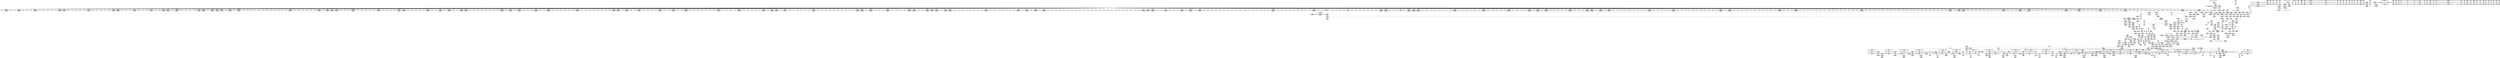 digraph {
	CE0x3d0ec70 [shape=record,shape=Mrecord,label="{CE0x3d0ec70|104:_%struct.inode*,_:_CRE_307,308_}"]
	CE0x3cdb6b0 [shape=record,shape=Mrecord,label="{CE0x3cdb6b0|i64*_getelementptr_inbounds_(_2_x_i64_,_2_x_i64_*___llvm_gcov_ctr98,_i64_0,_i64_0)|*Constant*|*SummSink*}"]
	CE0x3d654d0 [shape=record,shape=Mrecord,label="{CE0x3d654d0|inode_has_perm:conv|security/selinux/hooks.c,1611|*SummSource*}"]
	CE0x3ce5550 [shape=record,shape=Mrecord,label="{CE0x3ce5550|selinux_inode_getattr:mnt7|security/selinux/hooks.c,2908|*SummSource*}"]
	CE0x3d60510 [shape=record,shape=Mrecord,label="{CE0x3d60510|inode_has_perm:tmp19|security/selinux/hooks.c,1618}"]
	CE0x3d69660 [shape=record,shape=Mrecord,label="{CE0x3d69660|inode_has_perm:tmp11|security/selinux/hooks.c,1612}"]
	CE0x3cc8890 [shape=record,shape=Mrecord,label="{CE0x3cc8890|inode_has_perm:cred|Function::inode_has_perm&Arg::cred::}"]
	CE0x3ccc2c0 [shape=record,shape=Mrecord,label="{CE0x3ccc2c0|i32_0|*Constant*|*SummSource*}"]
	CE0x3cd7820 [shape=record,shape=Mrecord,label="{CE0x3cd7820|selinux_inode_getattr:tmp3|*SummSource*}"]
	CE0x3d66660 [shape=record,shape=Mrecord,label="{CE0x3d66660|inode_has_perm:tobool2|security/selinux/hooks.c,1611|*SummSource*}"]
	CE0x3d542d0 [shape=record,shape=Mrecord,label="{CE0x3d542d0|12:_i32,_56:_i8*,_:_CRE_926,927_}"]
	CE0x3d11230 [shape=record,shape=Mrecord,label="{CE0x3d11230|__validate_creds:conv|include/linux/cred.h,173|*SummSource*}"]
	CE0x3cd1a80 [shape=record,shape=Mrecord,label="{CE0x3cd1a80|__validate_creds:conv|include/linux/cred.h,173|*SummSink*}"]
	CE0x3d4a3e0 [shape=record,shape=Mrecord,label="{CE0x3d4a3e0|12:_i32,_56:_i8*,_:_CRE_601,602_}"]
	CE0x3d3ec60 [shape=record,shape=Mrecord,label="{CE0x3d3ec60|12:_i32,_56:_i8*,_:_CRE_273,274_}"]
	CE0x3d7e520 [shape=record,shape=Mrecord,label="{CE0x3d7e520|inode_has_perm:tmp16|security/selinux/hooks.c,1615|*SummSink*}"]
	CE0x3d53e10 [shape=record,shape=Mrecord,label="{CE0x3d53e10|12:_i32,_56:_i8*,_:_CRE_922,923_}"]
	CE0x3cef120 [shape=record,shape=Mrecord,label="{CE0x3cef120|104:_%struct.inode*,_:_CRE_149,150_}"]
	CE0x3d36350 [shape=record,shape=Mrecord,label="{CE0x3d36350|inode_has_perm:tmp12|security/selinux/hooks.c,1612|*SummSink*}"]
	CE0x3d64420 [shape=record,shape=Mrecord,label="{CE0x3d64420|inode_has_perm:lnot|security/selinux/hooks.c,1611}"]
	CE0x3d44e90 [shape=record,shape=Mrecord,label="{CE0x3d44e90|12:_i32,_56:_i8*,_:_CRE_484,485_}"]
	CE0x3d10870 [shape=record,shape=Mrecord,label="{CE0x3d10870|path_has_perm:call|security/selinux/hooks.c,1647|*SummSource*}"]
	CE0x3cee230 [shape=record,shape=Mrecord,label="{CE0x3cee230|cred_sid:tmp4|*LoadInst*|security/selinux/hooks.c,196|*SummSource*}"]
	CE0x3d10650 [shape=record,shape=Mrecord,label="{CE0x3d10650|i64_16|*Constant*|*SummSink*}"]
	CE0x3d0cdb0 [shape=record,shape=Mrecord,label="{CE0x3d0cdb0|_call_void___validate_creds(%struct.cred*_%cred,_i8*_getelementptr_inbounds_(_25_x_i8_,_25_x_i8_*_.str3,_i32_0,_i32_0),_i32_1609)_#10,_!dbg_!27719|security/selinux/hooks.c,1609}"]
	CE0x3cbf760 [shape=record,shape=Mrecord,label="{CE0x3cbf760|path_has_perm:u|security/selinux/hooks.c,1646|*SummSource*}"]
	CE0x3d41d10 [shape=record,shape=Mrecord,label="{CE0x3d41d10|12:_i32,_56:_i8*,_:_CRE_328,336_|*MultipleSource*|security/selinux/hooks.c,1642|Function::inode_has_perm&Arg::inode::|security/selinux/hooks.c,1611}"]
	CE0x3d62120 [shape=record,shape=Mrecord,label="{CE0x3d62120|__validate_creds:tmp5|include/linux/cred.h,173|*SummSource*}"]
	CE0x3d1d3b0 [shape=record,shape=Mrecord,label="{CE0x3d1d3b0|inode_has_perm:tmp|*SummSource*}"]
	CE0x3d3ea00 [shape=record,shape=Mrecord,label="{CE0x3d3ea00|12:_i32,_56:_i8*,_:_CRE_271,272_}"]
	CE0x3d4ad60 [shape=record,shape=Mrecord,label="{CE0x3d4ad60|12:_i32,_56:_i8*,_:_CRE_609,610_}"]
	CE0x3d67240 [shape=record,shape=Mrecord,label="{CE0x3d67240|GLOBAL:__llvm_gcov_ctr154|Global_var:__llvm_gcov_ctr154}"]
	CE0x3d38400 [shape=record,shape=Mrecord,label="{CE0x3d38400|12:_i32,_56:_i8*,_:_CRE_140,141_}"]
	CE0x3cb68c0 [shape=record,shape=Mrecord,label="{CE0x3cb68c0|i64*_getelementptr_inbounds_(_11_x_i64_,_11_x_i64_*___llvm_gcov_ctr235,_i64_0,_i64_6)|*Constant*}"]
	CE0x3d46270 [shape=record,shape=Mrecord,label="{CE0x3d46270|12:_i32,_56:_i8*,_:_CRE_536,540_|*MultipleSource*|security/selinux/hooks.c,1642|Function::inode_has_perm&Arg::inode::|security/selinux/hooks.c,1611}"]
	CE0x3cc0f40 [shape=record,shape=Mrecord,label="{CE0x3cc0f40|inode_has_perm:if.then|*SummSink*}"]
	CE0x3d088a0 [shape=record,shape=Mrecord,label="{CE0x3d088a0|104:_%struct.inode*,_:_CRE_160,161_}"]
	CE0x3d50180 [shape=record,shape=Mrecord,label="{CE0x3d50180|12:_i32,_56:_i8*,_:_CRE_871,872_}"]
	CE0x3d50770 [shape=record,shape=Mrecord,label="{CE0x3d50770|12:_i32,_56:_i8*,_:_CRE_876,877_}"]
	CE0x3d39330 [shape=record,shape=Mrecord,label="{CE0x3d39330|_call_void_mcount()_#3|*SummSource*}"]
	CE0x3d393a0 [shape=record,shape=Mrecord,label="{CE0x3d393a0|_call_void_mcount()_#3|*SummSink*}"]
	CE0x3d36160 [shape=record,shape=Mrecord,label="{CE0x3d36160|i64*_getelementptr_inbounds_(_2_x_i64_,_2_x_i64_*___llvm_gcov_ctr131,_i64_0,_i64_0)|*Constant*|*SummSink*}"]
	CE0x3cce820 [shape=record,shape=Mrecord,label="{CE0x3cce820|_ret_i32_%retval.0,_!dbg_!27739|security/selinux/hooks.c,1618|*SummSink*}"]
	CE0x3d24410 [shape=record,shape=Mrecord,label="{CE0x3d24410|104:_%struct.inode*,_:_CRE_248,256_|*MultipleSource*|Function::selinux_inode_getattr&Arg::dentry::|*LoadInst*|security/selinux/hooks.c,1642|security/selinux/hooks.c,1642}"]
	CE0x3d26820 [shape=record,shape=Mrecord,label="{CE0x3d26820|12:_i32,_56:_i8*,_:_CRE_159,160_}"]
	CE0x3d3faa0 [shape=record,shape=Mrecord,label="{CE0x3d3faa0|12:_i32,_56:_i8*,_:_CRE_285,286_}"]
	CE0x3cdc000 [shape=record,shape=Mrecord,label="{CE0x3cdc000|selinux_inode_getattr:tmp1}"]
	CE0x3cc6d30 [shape=record,shape=Mrecord,label="{CE0x3cc6d30|selinux_inode_getattr:do.body|*SummSink*}"]
	CE0x3cdb200 [shape=record,shape=Mrecord,label="{CE0x3cdb200|path_has_perm:tmp2}"]
	CE0x3cd5950 [shape=record,shape=Mrecord,label="{CE0x3cd5950|_call_void_mcount()_#3|*SummSink*}"]
	CE0x3d41ab0 [shape=record,shape=Mrecord,label="{CE0x3d41ab0|12:_i32,_56:_i8*,_:_CRE_312,320_|*MultipleSource*|security/selinux/hooks.c,1642|Function::inode_has_perm&Arg::inode::|security/selinux/hooks.c,1611}"]
	CE0x3d357b0 [shape=record,shape=Mrecord,label="{CE0x3d357b0|cred_sid:tmp|*SummSource*}"]
	CE0x3d1f040 [shape=record,shape=Mrecord,label="{CE0x3d1f040|__validate_creds:tmp1}"]
	CE0x3d3a800 [shape=record,shape=Mrecord,label="{CE0x3d3a800|12:_i32,_56:_i8*,_:_CRE_192,193_}"]
	CE0x3d5f490 [shape=record,shape=Mrecord,label="{CE0x3d5f490|_ret_i32_%retval.0,_!dbg_!27728|security/selinux/avc.c,775|*SummSource*}"]
	CE0x3ce4530 [shape=record,shape=Mrecord,label="{CE0x3ce4530|selinux_inode_getattr:dentry6|security/selinux/hooks.c,2907|*SummSink*}"]
	CE0x3cde420 [shape=record,shape=Mrecord,label="{CE0x3cde420|selinux_inode_getattr:tmp10|security/selinux/hooks.c,2904|*SummSink*}"]
	CE0x3d652d0 [shape=record,shape=Mrecord,label="{CE0x3d652d0|inode_has_perm:lnot.ext|security/selinux/hooks.c,1611|*SummSink*}"]
	CE0x3cde990 [shape=record,shape=Mrecord,label="{CE0x3cde990|selinux_inode_getattr:tmp11|security/selinux/hooks.c,2904|*SummSink*}"]
	CE0x3cbe6f0 [shape=record,shape=Mrecord,label="{CE0x3cbe6f0|inode_has_perm:perms|Function::inode_has_perm&Arg::perms::}"]
	CE0x3d5cfc0 [shape=record,shape=Mrecord,label="{CE0x3d5cfc0|inode_has_perm:tmp13|security/selinux/hooks.c,1614|*SummSink*}"]
	CE0x3d5edb0 [shape=record,shape=Mrecord,label="{CE0x3d5edb0|avc_has_perm:requested|Function::avc_has_perm&Arg::requested::|*SummSource*}"]
	CE0x3d52c40 [shape=record,shape=Mrecord,label="{CE0x3d52c40|12:_i32,_56:_i8*,_:_CRE_907,908_}"]
	CE0x3d1d800 [shape=record,shape=Mrecord,label="{CE0x3d1d800|cred_sid:tmp2|*SummSink*}"]
	CE0x3cd5220 [shape=record,shape=Mrecord,label="{CE0x3cd5220|i64_5|*Constant*|*SummSource*}"]
	CE0x3cc28c0 [shape=record,shape=Mrecord,label="{CE0x3cc28c0|path_has_perm:tmp1|*SummSource*}"]
	CE0x3d3a350 [shape=record,shape=Mrecord,label="{CE0x3d3a350|12:_i32,_56:_i8*,_:_CRE_187,188_}"]
	CE0x3d2d300 [shape=record,shape=Mrecord,label="{CE0x3d2d300|12:_i32,_56:_i8*,_:_CRE_40,48_|*MultipleSource*|security/selinux/hooks.c,1642|Function::inode_has_perm&Arg::inode::|security/selinux/hooks.c,1611}"]
	CE0x3d1ed00 [shape=record,shape=Mrecord,label="{CE0x3d1ed00|i64*_getelementptr_inbounds_(_8_x_i64_,_8_x_i64_*___llvm_gcov_ctr154,_i64_0,_i64_0)|*Constant*|*SummSink*}"]
	CE0x3d26be0 [shape=record,shape=Mrecord,label="{CE0x3d26be0|12:_i32,_56:_i8*,_:_CRE_163,164_}"]
	CE0x3d1c810 [shape=record,shape=Mrecord,label="{CE0x3d1c810|cred_sid:tmp3|*SummSource*}"]
	CE0x3d08a80 [shape=record,shape=Mrecord,label="{CE0x3d08a80|104:_%struct.inode*,_:_CRE_162,163_}"]
	CE0x3ce2940 [shape=record,shape=Mrecord,label="{CE0x3ce2940|get_current:entry|*SummSource*}"]
	CE0x3cc59c0 [shape=record,shape=Mrecord,label="{CE0x3cc59c0|selinux_inode_getattr:if.then|*SummSink*}"]
	CE0x3ce67c0 [shape=record,shape=Mrecord,label="{CE0x3ce67c0|GLOBAL:path_has_perm|*Constant*|*SummSink*}"]
	CE0x3d3a930 [shape=record,shape=Mrecord,label="{CE0x3d3a930|12:_i32,_56:_i8*,_:_CRE_193,194_}"]
	CE0x3d489c0 [shape=record,shape=Mrecord,label="{CE0x3d489c0|12:_i32,_56:_i8*,_:_CRE_579,580_}"]
	CE0x3d7ec70 [shape=record,shape=Mrecord,label="{CE0x3d7ec70|inode_has_perm:sid3|security/selinux/hooks.c,1617|*SummSink*}"]
	CE0x3cdc760 [shape=record,shape=Mrecord,label="{CE0x3cdc760|i64*_getelementptr_inbounds_(_11_x_i64_,_11_x_i64_*___llvm_gcov_ctr235,_i64_0,_i64_8)|*Constant*}"]
	CE0x3d50050 [shape=record,shape=Mrecord,label="{CE0x3d50050|12:_i32,_56:_i8*,_:_CRE_870,871_}"]
	CE0x3d198a0 [shape=record,shape=Mrecord,label="{CE0x3d198a0|GLOBAL:__invalid_creds|*Constant*}"]
	CE0x3d12e50 [shape=record,shape=Mrecord,label="{CE0x3d12e50|GLOBAL:current_task|Global_var:current_task}"]
	CE0x3ce3f10 [shape=record,shape=Mrecord,label="{CE0x3ce3f10|selinux_inode_getattr:tmp21|security/selinux/hooks.c,2904|*SummSink*}"]
	CE0x3d561d0 [shape=record,shape=Mrecord,label="{CE0x3d561d0|12:_i32,_56:_i8*,_:_CRE_984,988_|*MultipleSource*|security/selinux/hooks.c,1642|Function::inode_has_perm&Arg::inode::|security/selinux/hooks.c,1611}"]
	CE0x3d4ec50 [shape=record,shape=Mrecord,label="{CE0x3d4ec50|12:_i32,_56:_i8*,_:_CRE_816,824_|*MultipleSource*|security/selinux/hooks.c,1642|Function::inode_has_perm&Arg::inode::|security/selinux/hooks.c,1611}"]
	CE0x3cdf200 [shape=record,shape=Mrecord,label="{CE0x3cdf200|0:_i8,_:_GCMR_selinux_inode_getattr.__warned_internal_global_i8_0,_section_.data.unlikely_,_align_1:_elem_0:default:}"]
	CE0x3d5eaf0 [shape=record,shape=Mrecord,label="{CE0x3d5eaf0|inode_has_perm:tmp17|security/selinux/hooks.c,1617|*SummSource*}"]
	CE0x3cbe930 [shape=record,shape=Mrecord,label="{CE0x3cbe930|inode_has_perm:perms|Function::inode_has_perm&Arg::perms::|*SummSource*}"]
	CE0x3d19a90 [shape=record,shape=Mrecord,label="{CE0x3d19a90|_call_void___invalid_creds(%struct.cred*_%cred,_i8*_%file,_i32_%line)_#10,_!dbg_!27721|include/linux/cred.h,174}"]
	CE0x3d2a100 [shape=record,shape=Mrecord,label="{CE0x3d2a100|inode_has_perm:tmp5|security/selinux/hooks.c,1609|*SummSource*}"]
	CE0x3d3e7a0 [shape=record,shape=Mrecord,label="{CE0x3d3e7a0|12:_i32,_56:_i8*,_:_CRE_269,270_}"]
	CE0x3d16070 [shape=record,shape=Mrecord,label="{CE0x3d16070|i32_(i32,_i32,_i16,_i32,_%struct.common_audit_data*)*_bitcast_(i32_(i32,_i32,_i16,_i32,_%struct.common_audit_data.495*)*_avc_has_perm_to_i32_(i32,_i32,_i16,_i32,_%struct.common_audit_data*)*)|*Constant*|*SummSink*}"]
	CE0x3d2c680 [shape=record,shape=Mrecord,label="{CE0x3d2c680|i1_true|*Constant*}"]
	CE0x3d313e0 [shape=record,shape=Mrecord,label="{CE0x3d313e0|__validate_creds:tmp3|include/linux/cred.h,173}"]
	CE0x3cd4270 [shape=record,shape=Mrecord,label="{CE0x3cd4270|inode_has_perm:return|*SummSink*}"]
	CE0x3d29a30 [shape=record,shape=Mrecord,label="{CE0x3d29a30|inode_has_perm:i_flags|security/selinux/hooks.c,1611}"]
	CE0x3d3d370 [shape=record,shape=Mrecord,label="{CE0x3d3d370|12:_i32,_56:_i8*,_:_CRE_252,253_}"]
	CE0x3ccdb50 [shape=record,shape=Mrecord,label="{CE0x3ccdb50|i64*_getelementptr_inbounds_(_11_x_i64_,_11_x_i64_*___llvm_gcov_ctr235,_i64_0,_i64_8)|*Constant*|*SummSink*}"]
	CE0x3d490e0 [shape=record,shape=Mrecord,label="{CE0x3d490e0|12:_i32,_56:_i8*,_:_CRE_585,586_}"]
	CE0x3d56cf0 [shape=record,shape=Mrecord,label="{CE0x3d56cf0|inode_has_perm:tmp6|*LoadInst*|security/selinux/hooks.c,1611|*SummSink*}"]
	CE0x3d380f0 [shape=record,shape=Mrecord,label="{CE0x3d380f0|cred_sid:cred|Function::cred_sid&Arg::cred::}"]
	CE0x3ceec90 [shape=record,shape=Mrecord,label="{CE0x3ceec90|104:_%struct.inode*,_:_CRE_144,145_}"]
	CE0x3d3e080 [shape=record,shape=Mrecord,label="{CE0x3d3e080|12:_i32,_56:_i8*,_:_CRE_263,264_}"]
	CE0x3d30f00 [shape=record,shape=Mrecord,label="{CE0x3d30f00|__validate_creds:tobool|include/linux/cred.h,173|*SummSink*}"]
	CE0x3d431a0 [shape=record,shape=Mrecord,label="{CE0x3d431a0|12:_i32,_56:_i8*,_:_CRE_416,424_|*MultipleSource*|security/selinux/hooks.c,1642|Function::inode_has_perm&Arg::inode::|security/selinux/hooks.c,1611}"]
	CE0x3cc89e0 [shape=record,shape=Mrecord,label="{CE0x3cc89e0|inode_has_perm:cred|Function::inode_has_perm&Arg::cred::|*SummSource*}"]
	CE0x3d0b390 [shape=record,shape=Mrecord,label="{CE0x3d0b390|_call_void_mcount()_#3|*SummSink*}"]
	CE0x3d53230 [shape=record,shape=Mrecord,label="{CE0x3d53230|12:_i32,_56:_i8*,_:_CRE_912,913_}"]
	CE0x3d3e540 [shape=record,shape=Mrecord,label="{CE0x3d3e540|12:_i32,_56:_i8*,_:_CRE_267,268_}"]
	CE0x3cc6ba0 [shape=record,shape=Mrecord,label="{CE0x3cc6ba0|i32_1|*Constant*|*SummSource*}"]
	"CONST[source:0(mediator),value:2(dynamic)][purpose:{subject}][SnkIdx:0]"
	CE0x3cde310 [shape=record,shape=Mrecord,label="{CE0x3cde310|selinux_inode_getattr:tmp10|security/selinux/hooks.c,2904|*SummSource*}"]
	CE0x3cc0a90 [shape=record,shape=Mrecord,label="{CE0x3cc0a90|path_has_perm:tmp4|*LoadInst*|security/selinux/hooks.c,1642}"]
	CE0x3d0ee60 [shape=record,shape=Mrecord,label="{CE0x3d0ee60|104:_%struct.inode*,_:_CRE_310,311_}"]
	CE0x3d529e0 [shape=record,shape=Mrecord,label="{CE0x3d529e0|12:_i32,_56:_i8*,_:_CRE_905,906_}"]
	CE0x3d0ea80 [shape=record,shape=Mrecord,label="{CE0x3d0ea80|104:_%struct.inode*,_:_CRE_306,307_}"]
	CE0x3d1ce30 [shape=record,shape=Mrecord,label="{CE0x3d1ce30|__validate_creds:entry|*SummSink*}"]
	CE0x3d32a30 [shape=record,shape=Mrecord,label="{CE0x3d32a30|cred_sid:tmp1|*SummSink*}"]
	CE0x3d43570 [shape=record,shape=Mrecord,label="{CE0x3d43570|12:_i32,_56:_i8*,_:_CRE_432,440_|*MultipleSource*|security/selinux/hooks.c,1642|Function::inode_has_perm&Arg::inode::|security/selinux/hooks.c,1611}"]
	CE0x3d31550 [shape=record,shape=Mrecord,label="{CE0x3d31550|__validate_creds:tmp2|include/linux/cred.h,173|*SummSink*}"]
	CE0x3d4e680 [shape=record,shape=Mrecord,label="{CE0x3d4e680|12:_i32,_56:_i8*,_:_CRE_792,800_|*MultipleSource*|security/selinux/hooks.c,1642|Function::inode_has_perm&Arg::inode::|security/selinux/hooks.c,1611}"]
	CE0x3d48e80 [shape=record,shape=Mrecord,label="{CE0x3d48e80|12:_i32,_56:_i8*,_:_CRE_583,584_}"]
	CE0x3d0cf30 [shape=record,shape=Mrecord,label="{CE0x3d0cf30|_call_void___validate_creds(%struct.cred*_%cred,_i8*_getelementptr_inbounds_(_25_x_i8_,_25_x_i8_*_.str3,_i32_0,_i32_0),_i32_1609)_#10,_!dbg_!27719|security/selinux/hooks.c,1609|*SummSink*}"]
	CE0x3cbb890 [shape=record,shape=Mrecord,label="{CE0x3cbb890|104:_%struct.inode*,_:_CRE_200,201_}"]
	CE0x3d31e30 [shape=record,shape=Mrecord,label="{CE0x3d31e30|i32_22|*Constant*|*SummSource*}"]
	CE0x3d3d960 [shape=record,shape=Mrecord,label="{CE0x3d3d960|12:_i32,_56:_i8*,_:_CRE_257,258_}"]
	CE0x3d2cc90 [shape=record,shape=Mrecord,label="{CE0x3d2cc90|inode_has_perm:tmp2}"]
	CE0x3d35580 [shape=record,shape=Mrecord,label="{CE0x3d35580|12:_i32,_56:_i8*,_:_CRE_8,12_|*MultipleSource*|security/selinux/hooks.c,1642|Function::inode_has_perm&Arg::inode::|security/selinux/hooks.c,1611}"]
	CE0x3d23370 [shape=record,shape=Mrecord,label="{CE0x3d23370|104:_%struct.inode*,_:_CRE_210,211_}"]
	CE0x3d51a70 [shape=record,shape=Mrecord,label="{CE0x3d51a70|12:_i32,_56:_i8*,_:_CRE_892,893_}"]
	CE0x3d68a60 [shape=record,shape=Mrecord,label="{CE0x3d68a60|inode_has_perm:tmp10|security/selinux/hooks.c,1611|*SummSink*}"]
	CE0x3d40550 [shape=record,shape=Mrecord,label="{CE0x3d40550|12:_i32,_56:_i8*,_:_CRE_294,295_}"]
	CE0x3d20fc0 [shape=record,shape=Mrecord,label="{CE0x3d20fc0|i32_0|*Constant*}"]
	CE0x3d43d70 [shape=record,shape=Mrecord,label="{CE0x3d43d70|12:_i32,_56:_i8*,_:_CRE_464,472_|*MultipleSource*|security/selinux/hooks.c,1642|Function::inode_has_perm&Arg::inode::|security/selinux/hooks.c,1611}"]
	CE0x3cce290 [shape=record,shape=Mrecord,label="{CE0x3cce290|inode_has_perm:adp|Function::inode_has_perm&Arg::adp::}"]
	CE0x3d0fde0 [shape=record,shape=Mrecord,label="{CE0x3d0fde0|path_has_perm:tmp7|security/selinux/hooks.c,1646|*SummSink*}"]
	CE0x3d324a0 [shape=record,shape=Mrecord,label="{CE0x3d324a0|i32_5|*Constant*|*SummSource*}"]
	CE0x3ce3af0 [shape=record,shape=Mrecord,label="{CE0x3ce3af0|selinux_inode_getattr:tmp21|security/selinux/hooks.c,2904}"]
	CE0x3cd3f70 [shape=record,shape=Mrecord,label="{CE0x3cd3f70|selinux_inode_getattr:if.end|*SummSink*}"]
	CE0x3cdcc10 [shape=record,shape=Mrecord,label="{CE0x3cdcc10|selinux_inode_getattr:tmp15|security/selinux/hooks.c,2904|*SummSource*}"]
	CE0x3d60b40 [shape=record,shape=Mrecord,label="{CE0x3d60b40|inode_has_perm:tmp20|security/selinux/hooks.c,1618|*SummSource*}"]
	CE0x3d3d110 [shape=record,shape=Mrecord,label="{CE0x3d3d110|12:_i32,_56:_i8*,_:_CRE_250,251_}"]
	CE0x3d26dc0 [shape=record,shape=Mrecord,label="{CE0x3d26dc0|12:_i32,_56:_i8*,_:_CRE_165,166_}"]
	CE0x3d45840 [shape=record,shape=Mrecord,label="{CE0x3d45840|12:_i32,_56:_i8*,_:_CRE_504,508_|*MultipleSource*|security/selinux/hooks.c,1642|Function::inode_has_perm&Arg::inode::|security/selinux/hooks.c,1611}"]
	CE0x3d4e480 [shape=record,shape=Mrecord,label="{CE0x3d4e480|12:_i32,_56:_i8*,_:_CRE_776,792_|*MultipleSource*|security/selinux/hooks.c,1642|Function::inode_has_perm&Arg::inode::|security/selinux/hooks.c,1611}"]
	CE0x3ce90e0 [shape=record,shape=Mrecord,label="{CE0x3ce90e0|selinux_inode_getattr:tmp3|*SummSink*}"]
	CE0x3d32d60 [shape=record,shape=Mrecord,label="{CE0x3d32d60|inode_has_perm:do.body}"]
	CE0x3d49930 [shape=record,shape=Mrecord,label="{CE0x3d49930|12:_i32,_56:_i8*,_:_CRE_592,593_}"]
	CE0x3d38010 [shape=record,shape=Mrecord,label="{CE0x3d38010|cred_sid:entry|*SummSink*}"]
	CE0x3d5cf50 [shape=record,shape=Mrecord,label="{CE0x3d5cf50|inode_has_perm:tmp13|security/selinux/hooks.c,1614|*SummSource*}"]
	CE0x3ce36e0 [shape=record,shape=Mrecord,label="{CE0x3ce36e0|selinux_inode_getattr:cred4|security/selinux/hooks.c,2904|*SummSource*}"]
	CE0x3d31c30 [shape=record,shape=Mrecord,label="{CE0x3d31c30|i32_22|*Constant*}"]
	CE0x3d24990 [shape=record,shape=Mrecord,label="{CE0x3d24990|104:_%struct.inode*,_:_CRE_280,288_|*MultipleSource*|Function::selinux_inode_getattr&Arg::dentry::|*LoadInst*|security/selinux/hooks.c,1642|security/selinux/hooks.c,1642}"]
	CE0x3d0e890 [shape=record,shape=Mrecord,label="{CE0x3d0e890|104:_%struct.inode*,_:_CRE_305,306_}"]
	CE0x3ceeff0 [shape=record,shape=Mrecord,label="{CE0x3ceeff0|104:_%struct.inode*,_:_CRE_147,148_}"]
	CE0x3cbfce0 [shape=record,shape=Mrecord,label="{CE0x3cbfce0|path_has_perm:tmp6|security/selinux/hooks.c,1646|*SummSource*}"]
	CE0x3cbbc50 [shape=record,shape=Mrecord,label="{CE0x3cbbc50|104:_%struct.inode*,_:_CRE_204,205_}"]
	CE0x3cbb6b0 [shape=record,shape=Mrecord,label="{CE0x3cbb6b0|104:_%struct.inode*,_:_CRE_198,199_}"]
	CE0x3d1efd0 [shape=record,shape=Mrecord,label="{CE0x3d1efd0|i64_1|*Constant*}"]
	CE0x3cb4d60 [shape=record,shape=Mrecord,label="{CE0x3cb4d60|i64*_getelementptr_inbounds_(_11_x_i64_,_11_x_i64_*___llvm_gcov_ctr235,_i64_0,_i64_0)|*Constant*|*SummSource*}"]
	CE0x3d55110 [shape=record,shape=Mrecord,label="{CE0x3d55110|12:_i32,_56:_i8*,_:_CRE_952,960_|*MultipleSource*|security/selinux/hooks.c,1642|Function::inode_has_perm&Arg::inode::|security/selinux/hooks.c,1611}"]
	CE0x3d1d2d0 [shape=record,shape=Mrecord,label="{CE0x3d1d2d0|inode_has_perm:tmp}"]
	CE0x3d4bf30 [shape=record,shape=Mrecord,label="{CE0x3d4bf30|12:_i32,_56:_i8*,_:_CRE_624,628_|*MultipleSource*|security/selinux/hooks.c,1642|Function::inode_has_perm&Arg::inode::|security/selinux/hooks.c,1611}"]
	CE0x3d50c30 [shape=record,shape=Mrecord,label="{CE0x3d50c30|12:_i32,_56:_i8*,_:_CRE_880,881_}"]
	CE0x3d22510 [shape=record,shape=Mrecord,label="{CE0x3d22510|104:_%struct.inode*,_:_CRE_16,24_|*MultipleSource*|Function::selinux_inode_getattr&Arg::dentry::|*LoadInst*|security/selinux/hooks.c,1642|security/selinux/hooks.c,1642}"]
	CE0x3d4e280 [shape=record,shape=Mrecord,label="{CE0x3d4e280|12:_i32,_56:_i8*,_:_CRE_768,776_|*MultipleSource*|security/selinux/hooks.c,1642|Function::inode_has_perm&Arg::inode::|security/selinux/hooks.c,1611}"]
	CE0x3d5f310 [shape=record,shape=Mrecord,label="{CE0x3d5f310|avc_has_perm:auditdata|Function::avc_has_perm&Arg::auditdata::|*SummSink*}"]
	CE0x3cc10e0 [shape=record,shape=Mrecord,label="{CE0x3cc10e0|inode_has_perm:if.end|*SummSource*}"]
	CE0x3d7ea20 [shape=record,shape=Mrecord,label="{CE0x3d7ea20|i32_3|*Constant*|*SummSource*}"]
	CE0x3d4d2b0 [shape=record,shape=Mrecord,label="{CE0x3d4d2b0|12:_i32,_56:_i8*,_:_CRE_696,704_|*MultipleSource*|security/selinux/hooks.c,1642|Function::inode_has_perm&Arg::inode::|security/selinux/hooks.c,1611}"]
	CE0x3d38e90 [shape=record,shape=Mrecord,label="{CE0x3d38e90|12:_i32,_56:_i8*,_:_CRE_152,153_}"]
	"CONST[source:1(input),value:2(dynamic)][purpose:{object}][SrcIdx:1]"
	CE0x3cd1d50 [shape=record,shape=Mrecord,label="{CE0x3cd1d50|i64_0|*Constant*}"]
	CE0x3cbef10 [shape=record,shape=Mrecord,label="{CE0x3cbef10|path_has_perm:type|security/selinux/hooks.c,1645}"]
	CE0x3cc7900 [shape=record,shape=Mrecord,label="{CE0x3cc7900|i64_2|*Constant*|*SummSource*}"]
	CE0x3cc9b40 [shape=record,shape=Mrecord,label="{CE0x3cc9b40|selinux_inode_getattr:tmp6|security/selinux/hooks.c,2904|*SummSource*}"]
	CE0x3d43970 [shape=record,shape=Mrecord,label="{CE0x3d43970|12:_i32,_56:_i8*,_:_CRE_448,456_|*MultipleSource*|security/selinux/hooks.c,1642|Function::inode_has_perm&Arg::inode::|security/selinux/hooks.c,1611}"]
	CE0x3cc73f0 [shape=record,shape=Mrecord,label="{CE0x3cc73f0|selinux_inode_getattr:entry|*SummSource*}"]
	CE0x3cc2ca0 [shape=record,shape=Mrecord,label="{CE0x3cc2ca0|i64_3|*Constant*}"]
	CE0x3cd27f0 [shape=record,shape=Mrecord,label="{CE0x3cd27f0|i64*_getelementptr_inbounds_(_5_x_i64_,_5_x_i64_*___llvm_gcov_ctr155,_i64_0,_i64_0)|*Constant*}"]
	CE0x3d18db0 [shape=record,shape=Mrecord,label="{CE0x3d18db0|__validate_creds:tmp6|include/linux/cred.h,174|*SummSink*}"]
	CE0x3d4b480 [shape=record,shape=Mrecord,label="{CE0x3d4b480|12:_i32,_56:_i8*,_:_CRE_615,616_}"]
	CE0x3d0f880 [shape=record,shape=Mrecord,label="{CE0x3d0f880|path_has_perm:tmp5|security/selinux/hooks.c,1642|*SummSource*}"]
	CE0x3d123a0 [shape=record,shape=Mrecord,label="{CE0x3d123a0|104:_%struct.inode*,_:_CRE_8,12_|*MultipleSource*|Function::selinux_inode_getattr&Arg::dentry::|*LoadInst*|security/selinux/hooks.c,1642|security/selinux/hooks.c,1642}"]
	CE0x34d00c0 [shape=record,shape=Mrecord,label="{CE0x34d00c0|selinux_inode_getattr:tmp}"]
	CE0x3d4bba0 [shape=record,shape=Mrecord,label="{CE0x3d4bba0|12:_i32,_56:_i8*,_:_CRE_621,622_}"]
	CE0x34d0130 [shape=record,shape=Mrecord,label="{CE0x34d0130|COLLAPSED:_GCMRE___llvm_gcov_ctr235_internal_global_11_x_i64_zeroinitializer:_elem_0:default:}"]
	CE0x3d26730 [shape=record,shape=Mrecord,label="{CE0x3d26730|12:_i32,_56:_i8*,_:_CRE_158,159_}"]
	CE0x3d40420 [shape=record,shape=Mrecord,label="{CE0x3d40420|12:_i32,_56:_i8*,_:_CRE_293,294_}"]
	CE0x3d41130 [shape=record,shape=Mrecord,label="{CE0x3d41130|12:_i32,_56:_i8*,_:_CRE_304,305_}"]
	CE0x3cc8a50 [shape=record,shape=Mrecord,label="{CE0x3cc8a50|inode_has_perm:cred|Function::inode_has_perm&Arg::cred::|*SummSink*}"]
	CE0x3d2c230 [shape=record,shape=Mrecord,label="{CE0x3d2c230|GLOBAL:__validate_creds|*Constant*|*SummSink*}"]
	CE0x3cee3b0 [shape=record,shape=Mrecord,label="{CE0x3cee3b0|cred_sid:tmp4|*LoadInst*|security/selinux/hooks.c,196|*SummSink*}"]
	CE0x3d14cc0 [shape=record,shape=Mrecord,label="{CE0x3d14cc0|avc_has_perm:entry}"]
	CE0x3d55970 [shape=record,shape=Mrecord,label="{CE0x3d55970|12:_i32,_56:_i8*,_:_CRE_977,978_}"]
	CE0x3d3fe30 [shape=record,shape=Mrecord,label="{CE0x3d3fe30|12:_i32,_56:_i8*,_:_CRE_288,289_}"]
	CE0x3d3df50 [shape=record,shape=Mrecord,label="{CE0x3d3df50|12:_i32,_56:_i8*,_:_CRE_262,263_}"]
	CE0x3d36ed0 [shape=record,shape=Mrecord,label="{CE0x3d36ed0|inode_has_perm:tmp14|security/selinux/hooks.c,1614}"]
	CE0x3d39630 [shape=record,shape=Mrecord,label="{CE0x3d39630|12:_i32,_56:_i8*,_:_CRE_173,174_}"]
	CE0x3d8df30 [shape=record,shape=Mrecord,label="{CE0x3d8df30|VOIDTB_TE:_CE_0,8_|Function::selinux_inode_getattr&Arg::mnt::}"]
	CE0x3d5ae40 [shape=record,shape=Mrecord,label="{CE0x3d5ae40|cred_sid:cred|Function::cred_sid&Arg::cred::|*SummSink*}"]
	CE0x3d47b80 [shape=record,shape=Mrecord,label="{CE0x3d47b80|12:_i32,_56:_i8*,_:_CRE_567,568_}"]
	CE0x3d54790 [shape=record,shape=Mrecord,label="{CE0x3d54790|12:_i32,_56:_i8*,_:_CRE_930,931_}"]
	CE0x3d2a250 [shape=record,shape=Mrecord,label="{CE0x3d2a250|inode_has_perm:tmp5|security/selinux/hooks.c,1609|*SummSink*}"]
	CE0x3d0d680 [shape=record,shape=Mrecord,label="{CE0x3d0d680|i32_1609|*Constant*|*SummSource*}"]
	CE0x3d41260 [shape=record,shape=Mrecord,label="{CE0x3d41260|12:_i32,_56:_i8*,_:_CRE_305,306_}"]
	CE0x3d399f0 [shape=record,shape=Mrecord,label="{CE0x3d399f0|12:_i32,_56:_i8*,_:_CRE_177,178_}"]
	CE0x3d60580 [shape=record,shape=Mrecord,label="{CE0x3d60580|inode_has_perm:tmp19|security/selinux/hooks.c,1618|*SummSource*}"]
	CE0x3d4e080 [shape=record,shape=Mrecord,label="{CE0x3d4e080|12:_i32,_56:_i8*,_:_CRE_760,768_|*MultipleSource*|security/selinux/hooks.c,1642|Function::inode_has_perm&Arg::inode::|security/selinux/hooks.c,1611}"]
	CE0x3cc1000 [shape=record,shape=Mrecord,label="{CE0x3cc1000|inode_has_perm:if.end}"]
	CE0x3d477f0 [shape=record,shape=Mrecord,label="{CE0x3d477f0|12:_i32,_56:_i8*,_:_CRE_564,565_}"]
	CE0x3cd6c90 [shape=record,shape=Mrecord,label="{CE0x3cd6c90|GLOBAL:selinux_inode_getattr.__warned|Global_var:selinux_inode_getattr.__warned}"]
	CE0x3cc48b0 [shape=record,shape=Mrecord,label="{CE0x3cc48b0|i64*_getelementptr_inbounds_(_11_x_i64_,_11_x_i64_*___llvm_gcov_ctr235,_i64_0,_i64_10)|*Constant*}"]
	"CONST[source:0(mediator),value:0(static)][purpose:{operation}][SrcIdx:3]"
	CE0x3cbba70 [shape=record,shape=Mrecord,label="{CE0x3cbba70|104:_%struct.inode*,_:_CRE_202,203_}"]
	CE0x3d3dcf0 [shape=record,shape=Mrecord,label="{CE0x3d3dcf0|12:_i32,_56:_i8*,_:_CRE_260,261_}"]
	CE0x3cbb3e0 [shape=record,shape=Mrecord,label="{CE0x3cbb3e0|104:_%struct.inode*,_:_CRE_195,196_}"]
	CE0x3d0b2c0 [shape=record,shape=Mrecord,label="{CE0x3d0b2c0|_call_void_mcount()_#3}"]
	CE0x3ce4f10 [shape=record,shape=Mrecord,label="{CE0x3ce4f10|0:_i8,_8:_%struct.vfsmount*,_16:_%struct.dentry*,_24:_%struct.selinux_audit_data*,_:_SCMRE_0,8_|*MultipleSource*|security/selinux/hooks.c,2907|security/selinux/hooks.c, 2905}"]
	CE0x3d53360 [shape=record,shape=Mrecord,label="{CE0x3d53360|12:_i32,_56:_i8*,_:_CRE_913,914_}"]
	CE0x3d63d80 [shape=record,shape=Mrecord,label="{CE0x3d63d80|inode_has_perm:and|security/selinux/hooks.c,1611|*SummSink*}"]
	CE0x3d48d50 [shape=record,shape=Mrecord,label="{CE0x3d48d50|12:_i32,_56:_i8*,_:_CRE_582,583_}"]
	CE0x3d65160 [shape=record,shape=Mrecord,label="{CE0x3d65160|inode_has_perm:lnot.ext|security/selinux/hooks.c,1611|*SummSource*}"]
	CE0x3d4ea50 [shape=record,shape=Mrecord,label="{CE0x3d4ea50|12:_i32,_56:_i8*,_:_CRE_808,816_|*MultipleSource*|security/selinux/hooks.c,1642|Function::inode_has_perm&Arg::inode::|security/selinux/hooks.c,1611}"]
	CE0x3d50d60 [shape=record,shape=Mrecord,label="{CE0x3d50d60|12:_i32,_56:_i8*,_:_CRE_881,882_}"]
	CE0x3d25d80 [shape=record,shape=Mrecord,label="{CE0x3d25d80|i64_1|*Constant*}"]
	CE0x3d4dc80 [shape=record,shape=Mrecord,label="{CE0x3d4dc80|12:_i32,_56:_i8*,_:_CRE_744,752_|*MultipleSource*|security/selinux/hooks.c,1642|Function::inode_has_perm&Arg::inode::|security/selinux/hooks.c,1611}"]
	CE0x3cdea00 [shape=record,shape=Mrecord,label="{CE0x3cdea00|selinux_inode_getattr:tmp12|security/selinux/hooks.c,2904}"]
	CE0x3cd1910 [shape=record,shape=Mrecord,label="{CE0x3cd1910|12:_i32,_56:_i8*,_:_CRE_24,32_|*MultipleSource*|security/selinux/hooks.c,1642|Function::inode_has_perm&Arg::inode::|security/selinux/hooks.c,1611}"]
	CE0x3d64710 [shape=record,shape=Mrecord,label="{CE0x3d64710|inode_has_perm:lnot1|security/selinux/hooks.c,1611}"]
	CE0x3cd17c0 [shape=record,shape=Mrecord,label="{CE0x3cd17c0|12:_i32,_56:_i8*,_:_CRE_16,24_|*MultipleSource*|security/selinux/hooks.c,1642|Function::inode_has_perm&Arg::inode::|security/selinux/hooks.c,1611}"]
	CE0x3cd2eb0 [shape=record,shape=Mrecord,label="{CE0x3cd2eb0|i8*_getelementptr_inbounds_(_25_x_i8_,_25_x_i8_*_.str3,_i32_0,_i32_0)|*Constant*|*SummSource*}"]
	CE0x3d4a050 [shape=record,shape=Mrecord,label="{CE0x3d4a050|12:_i32,_56:_i8*,_:_CRE_598,599_}"]
	CE0x3ce1ba0 [shape=record,shape=Mrecord,label="{CE0x3ce1ba0|selinux_inode_getattr:tmp7|security/selinux/hooks.c,2904}"]
	CE0x3cc4200 [shape=record,shape=Mrecord,label="{CE0x3cc4200|selinux_inode_getattr:tmp18|security/selinux/hooks.c,2904|*SummSource*}"]
	CE0x3ce2180 [shape=record,shape=Mrecord,label="{CE0x3ce2180|GLOBAL:get_current|*Constant*}"]
	CE0x3d7e730 [shape=record,shape=Mrecord,label="{CE0x3d7e730|i32_3|*Constant*}"]
	CE0x3d39ea0 [shape=record,shape=Mrecord,label="{CE0x3d39ea0|12:_i32,_56:_i8*,_:_CRE_182,183_}"]
	CE0x3d38390 [shape=record,shape=Mrecord,label="{CE0x3d38390|12:_i32,_56:_i8*,_:_CRE_139,140_}"]
	CE0x3d24090 [shape=record,shape=Mrecord,label="{CE0x3d24090|104:_%struct.inode*,_:_CRE_224,232_|*MultipleSource*|Function::selinux_inode_getattr&Arg::dentry::|*LoadInst*|security/selinux/hooks.c,1642|security/selinux/hooks.c,1642}"]
	CE0x3d41720 [shape=record,shape=Mrecord,label="{CE0x3d41720|12:_i32,_56:_i8*,_:_CRE_309,310_}"]
	CE0x3d137c0 [shape=record,shape=Mrecord,label="{CE0x3d137c0|104:_%struct.inode*,_:_CRE_89,90_}"]
	CE0x3d674e0 [shape=record,shape=Mrecord,label="{CE0x3d674e0|GLOBAL:__llvm_gcov_ctr154|Global_var:__llvm_gcov_ctr154|*SummSink*}"]
	CE0x3cb79a0 [shape=record,shape=Mrecord,label="{CE0x3cb79a0|selinux_inode_getattr:entry|*SummSink*}"]
	CE0x3d68930 [shape=record,shape=Mrecord,label="{CE0x3d68930|inode_has_perm:tmp10|security/selinux/hooks.c,1611|*SummSource*}"]
	CE0x3cef060 [shape=record,shape=Mrecord,label="{CE0x3cef060|104:_%struct.inode*,_:_CRE_148,149_}"]
	CE0x3d64270 [shape=record,shape=Mrecord,label="{CE0x3d64270|i1_true|*Constant*}"]
	CE0x3cef210 [shape=record,shape=Mrecord,label="{CE0x3cef210|104:_%struct.inode*,_:_CRE_150,151_}"]
	CE0x3d3fd00 [shape=record,shape=Mrecord,label="{CE0x3d3fd00|12:_i32,_56:_i8*,_:_CRE_287,288_}"]
	CE0x3d56430 [shape=record,shape=Mrecord,label="{CE0x3d56430|12:_i32,_56:_i8*,_:_CRE_992,1000_|*MultipleSource*|security/selinux/hooks.c,1642|Function::inode_has_perm&Arg::inode::|security/selinux/hooks.c,1611}"]
	CE0x34cd090 [shape=record,shape=Mrecord,label="{CE0x34cd090|i64_2|*Constant*|*SummSink*}"]
	CE0x3d38280 [shape=record,shape=Mrecord,label="{CE0x3d38280|12:_i32,_56:_i8*,_:_CRE_138,139_}"]
	CE0x3cc96b0 [shape=record,shape=Mrecord,label="{CE0x3cc96b0|selinux_inode_getattr:tmp3}"]
	CE0x3d401c0 [shape=record,shape=Mrecord,label="{CE0x3d401c0|12:_i32,_56:_i8*,_:_CRE_291,292_}"]
	CE0x3cda7b0 [shape=record,shape=Mrecord,label="{CE0x3cda7b0|selinux_inode_getattr:tmp13|security/selinux/hooks.c,2904|*SummSink*}"]
	CE0x3ce15f0 [shape=record,shape=Mrecord,label="{CE0x3ce15f0|selinux_inode_getattr:tmp4|security/selinux/hooks.c,2904|*SummSink*}"]
	CE0x4fb3b70 [shape=record,shape=Mrecord,label="{CE0x4fb3b70|selinux_inode_getattr:path|security/selinux/hooks.c, 2905|*SummSource*}"]
	CE0x3cb77e0 [shape=record,shape=Mrecord,label="{CE0x3cb77e0|selinux_inode_getattr:if.end}"]
	CE0x3d3b050 [shape=record,shape=Mrecord,label="{CE0x3d3b050|12:_i32,_56:_i8*,_:_CRE_199,200_}"]
	CE0x3d1f350 [shape=record,shape=Mrecord,label="{CE0x3d1f350|i8*_getelementptr_inbounds_(_25_x_i8_,_25_x_i8_*_.str3,_i32_0,_i32_0)|*Constant*}"]
	CE0x3cdc070 [shape=record,shape=Mrecord,label="{CE0x3cdc070|selinux_inode_getattr:tmp1|*SummSource*}"]
	CE0x3d3cc50 [shape=record,shape=Mrecord,label="{CE0x3d3cc50|12:_i32,_56:_i8*,_:_CRE_246,247_}"]
	CE0x34d0050 [shape=record,shape=Mrecord,label="{CE0x34d0050|selinux_inode_getattr:tmp|*SummSource*}"]
	CE0x3cd44e0 [shape=record,shape=Mrecord,label="{CE0x3cd44e0|selinux_inode_getattr:tmp15|security/selinux/hooks.c,2904|*SummSink*}"]
	CE0x3d66d00 [shape=record,shape=Mrecord,label="{CE0x3d66d00|inode_has_perm:tmp7|security/selinux/hooks.c,1611|*SummSource*}"]
	CE0x3d5b470 [shape=record,shape=Mrecord,label="{CE0x3d5b470|i32_10|*Constant*}"]
	CE0x3d1d670 [shape=record,shape=Mrecord,label="{CE0x3d1d670|inode_has_perm:tmp|*SummSink*}"]
	CE0x3cdf270 [shape=record,shape=Mrecord,label="{CE0x3cdf270|selinux_inode_getattr:tmp8|security/selinux/hooks.c,2904|*SummSource*}"]
	CE0x3d22eb0 [shape=record,shape=Mrecord,label="{CE0x3d22eb0|104:_%struct.inode*,_:_CRE_56,64_|*MultipleSource*|Function::selinux_inode_getattr&Arg::dentry::|*LoadInst*|security/selinux/hooks.c,1642|security/selinux/hooks.c,1642}"]
	CE0x3cc8620 [shape=record,shape=Mrecord,label="{CE0x3cc8620|inode_has_perm:entry}"]
	CE0x3d4c060 [shape=record,shape=Mrecord,label="{CE0x3d4c060|12:_i32,_56:_i8*,_:_CRE_632,640_|*MultipleSource*|security/selinux/hooks.c,1642|Function::inode_has_perm&Arg::inode::|security/selinux/hooks.c,1611}"]
	CE0x3d496d0 [shape=record,shape=Mrecord,label="{CE0x3d496d0|12:_i32,_56:_i8*,_:_CRE_590,591_}"]
	CE0x3d415f0 [shape=record,shape=Mrecord,label="{CE0x3d415f0|12:_i32,_56:_i8*,_:_CRE_308,309_}"]
	CE0x3d26910 [shape=record,shape=Mrecord,label="{CE0x3d26910|12:_i32,_56:_i8*,_:_CRE_160,161_}"]
	CE0x3d3eb30 [shape=record,shape=Mrecord,label="{CE0x3d3eb30|12:_i32,_56:_i8*,_:_CRE_272,273_}"]
	CE0x3d541a0 [shape=record,shape=Mrecord,label="{CE0x3d541a0|12:_i32,_56:_i8*,_:_CRE_925,926_}"]
	CE0x3d455b0 [shape=record,shape=Mrecord,label="{CE0x3d455b0|12:_i32,_56:_i8*,_:_CRE_500,504_|*MultipleSource*|security/selinux/hooks.c,1642|Function::inode_has_perm&Arg::inode::|security/selinux/hooks.c,1611}"]
	CE0x3d13610 [shape=record,shape=Mrecord,label="{CE0x3d13610|104:_%struct.inode*,_:_CRE_88,89_}"]
	CE0x3d1f0b0 [shape=record,shape=Mrecord,label="{CE0x3d1f0b0|__validate_creds:tmp1|*SummSource*}"]
	CE0x3d38530 [shape=record,shape=Mrecord,label="{CE0x3d38530|12:_i32,_56:_i8*,_:_CRE_142,143_}"]
	CE0x3cc2930 [shape=record,shape=Mrecord,label="{CE0x3cc2930|path_has_perm:tmp1|*SummSink*}"]
	CE0x3d20160 [shape=record,shape=Mrecord,label="{CE0x3d20160|12:_i32,_56:_i8*,_:_CRE_76,80_|*MultipleSource*|security/selinux/hooks.c,1642|Function::inode_has_perm&Arg::inode::|security/selinux/hooks.c,1611}"]
	CE0x3d09a70 [shape=record,shape=Mrecord,label="{CE0x3d09a70|104:_%struct.inode*,_:_CRE_179,180_}"]
	CE0x3cbcd30 [shape=record,shape=Mrecord,label="{CE0x3cbcd30|path_has_perm:u|security/selinux/hooks.c,1646|*SummSink*}"]
	CE0x3d4d850 [shape=record,shape=Mrecord,label="{CE0x3d4d850|12:_i32,_56:_i8*,_:_CRE_728,736_|*MultipleSource*|security/selinux/hooks.c,1642|Function::inode_has_perm&Arg::inode::|security/selinux/hooks.c,1611}"]
	CE0x3d38ad0 [shape=record,shape=Mrecord,label="{CE0x3d38ad0|12:_i32,_56:_i8*,_:_CRE_148,149_}"]
	CE0x3d44170 [shape=record,shape=Mrecord,label="{CE0x3d44170|12:_i32,_56:_i8*,_:_CRE_473,474_}"]
	CE0x3d46070 [shape=record,shape=Mrecord,label="{CE0x3d46070|12:_i32,_56:_i8*,_:_CRE_528,536_|*MultipleSource*|security/selinux/hooks.c,1642|Function::inode_has_perm&Arg::inode::|security/selinux/hooks.c,1611}"]
	CE0x3d45c70 [shape=record,shape=Mrecord,label="{CE0x3d45c70|12:_i32,_56:_i8*,_:_CRE_512,520_|*MultipleSource*|security/selinux/hooks.c,1642|Function::inode_has_perm&Arg::inode::|security/selinux/hooks.c,1611}"]
	CE0x3d49340 [shape=record,shape=Mrecord,label="{CE0x3d49340|12:_i32,_56:_i8*,_:_CRE_587,588_}"]
	CE0x3ce6970 [shape=record,shape=Mrecord,label="{CE0x3ce6970|path_has_perm:entry}"]
	CE0x3d4a180 [shape=record,shape=Mrecord,label="{CE0x3d4a180|12:_i32,_56:_i8*,_:_CRE_599,600_}"]
	CE0x3d528b0 [shape=record,shape=Mrecord,label="{CE0x3d528b0|12:_i32,_56:_i8*,_:_CRE_904,905_}"]
	CE0x3d49800 [shape=record,shape=Mrecord,label="{CE0x3d49800|12:_i32,_56:_i8*,_:_CRE_591,592_}"]
	CE0x3cde880 [shape=record,shape=Mrecord,label="{CE0x3cde880|selinux_inode_getattr:tmp11|security/selinux/hooks.c,2904|*SummSource*}"]
	CE0x3d3f120 [shape=record,shape=Mrecord,label="{CE0x3d3f120|12:_i32,_56:_i8*,_:_CRE_277,278_}"]
	CE0x3d30d10 [shape=record,shape=Mrecord,label="{CE0x3d30d10|__validate_creds:tobool|include/linux/cred.h,173}"]
	CE0x3d52650 [shape=record,shape=Mrecord,label="{CE0x3d52650|12:_i32,_56:_i8*,_:_CRE_902,903_}"]
	CE0x3d44c30 [shape=record,shape=Mrecord,label="{CE0x3d44c30|12:_i32,_56:_i8*,_:_CRE_482,483_}"]
	CE0x3d085c0 [shape=record,shape=Mrecord,label="{CE0x3d085c0|get_current:bb|*SummSource*}"]
	CE0x3ce7550 [shape=record,shape=Mrecord,label="{CE0x3ce7550|path_has_perm:path|Function::path_has_perm&Arg::path::|*SummSink*}"]
	CE0x3d298e0 [shape=record,shape=Mrecord,label="{CE0x3d298e0|i32_4|*Constant*|*SummSource*}"]
	CE0x3d46ed0 [shape=record,shape=Mrecord,label="{CE0x3d46ed0|12:_i32,_56:_i8*,_:_CRE_556,557_}"]
	CE0x3d24270 [shape=record,shape=Mrecord,label="{CE0x3d24270|104:_%struct.inode*,_:_CRE_240,248_|*MultipleSource*|Function::selinux_inode_getattr&Arg::dentry::|*LoadInst*|security/selinux/hooks.c,1642|security/selinux/hooks.c,1642}"]
	CE0x3d32f00 [shape=record,shape=Mrecord,label="{CE0x3d32f00|inode_has_perm:do.body|*SummSink*}"]
	CE0x3d257b0 [shape=record,shape=Mrecord,label="{CE0x3d257b0|%struct.task_struct*_(%struct.task_struct**)*_asm_movq_%gs:$_1:P_,$0_,_r,im,_dirflag_,_fpsr_,_flags_}"]
	CE0x3d657e0 [shape=record,shape=Mrecord,label="{CE0x3d657e0|i64_0|*Constant*}"]
	CE0x3ce78d0 [shape=record,shape=Mrecord,label="{CE0x3ce78d0|i32_16|*Constant*|*SummSource*}"]
	CE0x3d27f20 [shape=record,shape=Mrecord,label="{CE0x3d27f20|COLLAPSED:_GCMRE___llvm_gcov_ctr204_internal_global_2_x_i64_zeroinitializer:_elem_0:default:}"]
	CE0x3d5c3a0 [shape=record,shape=Mrecord,label="{CE0x3d5c3a0|inode_has_perm:sid3|security/selinux/hooks.c,1617}"]
	CE0x3d4ac30 [shape=record,shape=Mrecord,label="{CE0x3d4ac30|12:_i32,_56:_i8*,_:_CRE_608,609_}"]
	CE0x3d45350 [shape=record,shape=Mrecord,label="{CE0x3d45350|12:_i32,_56:_i8*,_:_CRE_488,496_|*MultipleSource*|security/selinux/hooks.c,1642|Function::inode_has_perm&Arg::inode::|security/selinux/hooks.c,1611}"]
	CE0x3d50e90 [shape=record,shape=Mrecord,label="{CE0x3d50e90|12:_i32,_56:_i8*,_:_CRE_882,883_}"]
	CE0x3d2b810 [shape=record,shape=Mrecord,label="{CE0x3d2b810|COLLAPSED:_GCMRE___llvm_gcov_ctr155_internal_global_5_x_i64_zeroinitializer:_elem_0:default:}"]
	CE0x3cbf090 [shape=record,shape=Mrecord,label="{CE0x3cbf090|path_has_perm:type|security/selinux/hooks.c,1645|*SummSource*}"]
	CE0x3ccfea0 [shape=record,shape=Mrecord,label="{CE0x3ccfea0|__validate_creds:line|Function::__validate_creds&Arg::line::}"]
	CE0x3cd46f0 [shape=record,shape=Mrecord,label="{CE0x3cd46f0|selinux_inode_getattr:tmp16|security/selinux/hooks.c,2904}"]
	CE0x3ccffb0 [shape=record,shape=Mrecord,label="{CE0x3ccffb0|__validate_creds:line|Function::__validate_creds&Arg::line::|*SummSink*}"]
	CE0x3d22f50 [shape=record,shape=Mrecord,label="{CE0x3d22f50|104:_%struct.inode*,_:_CRE_64,72_|*MultipleSource*|Function::selinux_inode_getattr&Arg::dentry::|*LoadInst*|security/selinux/hooks.c,1642|security/selinux/hooks.c,1642}"]
	CE0x3d3a260 [shape=record,shape=Mrecord,label="{CE0x3d3a260|12:_i32,_56:_i8*,_:_CRE_186,187_}"]
	CE0x3d0a240 [shape=record,shape=Mrecord,label="{CE0x3d0a240|get_current:tmp2}"]
	CE0x3cc7250 [shape=record,shape=Mrecord,label="{CE0x3cc7250|selinux_inode_getattr:tmp4|security/selinux/hooks.c,2904|*SummSource*}"]
	CE0x3d40680 [shape=record,shape=Mrecord,label="{CE0x3d40680|12:_i32,_56:_i8*,_:_CRE_295,296_}"]
	CE0x3ce9d30 [shape=record,shape=Mrecord,label="{CE0x3ce9d30|i8*_getelementptr_inbounds_(_25_x_i8_,_25_x_i8_*_.str3,_i32_0,_i32_0)|*Constant*}"]
	CE0x3cdf090 [shape=record,shape=Mrecord,label="{CE0x3cdf090|selinux_inode_getattr:tmp8|security/selinux/hooks.c,2904}"]
	CE0x3d51220 [shape=record,shape=Mrecord,label="{CE0x3d51220|12:_i32,_56:_i8*,_:_CRE_885,886_}"]
	CE0x3cded40 [shape=record,shape=Mrecord,label="{CE0x3cded40|i64_0|*Constant*|*SummSource*}"]
	CE0x3cd80b0 [shape=record,shape=Mrecord,label="{CE0x3cd80b0|path_has_perm:ad|security/selinux/hooks.c, 1643|*SummSink*}"]
	CE0x3d32170 [shape=record,shape=Mrecord,label="{CE0x3d32170|path_has_perm:tmp4|*LoadInst*|security/selinux/hooks.c,1642|*SummSink*}"]
	CE0x3ce2df0 [shape=record,shape=Mrecord,label="{CE0x3ce2df0|_ret_%struct.task_struct*_%tmp4,_!dbg_!27714|./arch/x86/include/asm/current.h,14}"]
	CE0x3ce93b0 [shape=record,shape=Mrecord,label="{CE0x3ce93b0|_call_void_mcount()_#3|*SummSink*}"]
	CE0x3d0b970 [shape=record,shape=Mrecord,label="{CE0x3d0b970|i32_0|*Constant*}"]
	CE0x3d21090 [shape=record,shape=Mrecord,label="{CE0x3d21090|12:_i32,_56:_i8*,_:_CRE_0,2_|*MultipleSource*|security/selinux/hooks.c,1642|Function::inode_has_perm&Arg::inode::|security/selinux/hooks.c,1611}"]
	CE0x3d503e0 [shape=record,shape=Mrecord,label="{CE0x3d503e0|12:_i32,_56:_i8*,_:_CRE_873,874_}"]
	CE0x3d4b940 [shape=record,shape=Mrecord,label="{CE0x3d4b940|12:_i32,_56:_i8*,_:_CRE_619,620_}"]
	CE0x3d133b0 [shape=record,shape=Mrecord,label="{CE0x3d133b0|104:_%struct.inode*,_:_CRE_72,80_|*MultipleSource*|Function::selinux_inode_getattr&Arg::dentry::|*LoadInst*|security/selinux/hooks.c,1642|security/selinux/hooks.c,1642}"]
	CE0x3d28ed0 [shape=record,shape=Mrecord,label="{CE0x3d28ed0|12:_i32,_56:_i8*,_:_CRE_137,138_}"]
	CE0x3ce8350 [shape=record,shape=Mrecord,label="{CE0x3ce8350|i64*_getelementptr_inbounds_(_2_x_i64_,_2_x_i64_*___llvm_gcov_ctr98,_i64_0,_i64_0)|*Constant*|*SummSource*}"]
	CE0x3d1e4f0 [shape=record,shape=Mrecord,label="{CE0x3d1e4f0|__validate_creds:cred|Function::__validate_creds&Arg::cred::|*SummSource*}"]
	CE0x3cd0f60 [shape=record,shape=Mrecord,label="{CE0x3cd0f60|i64*_getelementptr_inbounds_(_8_x_i64_,_8_x_i64_*___llvm_gcov_ctr154,_i64_0,_i64_2)|*Constant*|*SummSink*}"]
	CE0x3d280b0 [shape=record,shape=Mrecord,label="{CE0x3d280b0|get_current:tmp4|./arch/x86/include/asm/current.h,14|*SummSource*}"]
	CE0x3d3eff0 [shape=record,shape=Mrecord,label="{CE0x3d3eff0|12:_i32,_56:_i8*,_:_CRE_276,277_}"]
	CE0x3cc4030 [shape=record,shape=Mrecord,label="{CE0x3cc4030|selinux_inode_getattr:tmp18|security/selinux/hooks.c,2904}"]
	CE0x3cc7080 [shape=record,shape=Mrecord,label="{CE0x3cc7080|selinux_inode_getattr:tobool|security/selinux/hooks.c,2904}"]
	CE0x3d3f5e0 [shape=record,shape=Mrecord,label="{CE0x3d3f5e0|12:_i32,_56:_i8*,_:_CRE_281,282_}"]
	CE0x3d3a440 [shape=record,shape=Mrecord,label="{CE0x3d3a440|12:_i32,_56:_i8*,_:_CRE_188,189_}"]
	CE0x3d23a00 [shape=record,shape=Mrecord,label="{CE0x3d23a00|104:_%struct.inode*,_:_CRE_217,218_}"]
	CE0x3d5f150 [shape=record,shape=Mrecord,label="{CE0x3d5f150|avc_has_perm:auditdata|Function::avc_has_perm&Arg::auditdata::}"]
	CE0x3cc0b00 [shape=record,shape=Mrecord,label="{CE0x3cc0b00|path_has_perm:dentry|security/selinux/hooks.c,1642|*SummSink*}"]
	CE0x3d29950 [shape=record,shape=Mrecord,label="{CE0x3d29950|i32_4|*Constant*|*SummSink*}"]
	CE0x3d52fd0 [shape=record,shape=Mrecord,label="{CE0x3d52fd0|12:_i32,_56:_i8*,_:_CRE_910,911_}"]
	CE0x3cec630 [shape=record,shape=Mrecord,label="{CE0x3cec630|__validate_creds:tmp8|include/linux/cred.h,175}"]
	CE0x3cbfaf0 [shape=record,shape=Mrecord,label="{CE0x3cbfaf0|path_has_perm:tmp6|security/selinux/hooks.c,1646}"]
	CE0x3d28b50 [shape=record,shape=Mrecord,label="{CE0x3d28b50|12:_i32,_56:_i8*,_:_CRE_128,136_|*MultipleSource*|security/selinux/hooks.c,1642|Function::inode_has_perm&Arg::inode::|security/selinux/hooks.c,1611}"]
	CE0x3d45220 [shape=record,shape=Mrecord,label="{CE0x3d45220|12:_i32,_56:_i8*,_:_CRE_487,488_}"]
	CE0x3d568c0 [shape=record,shape=Mrecord,label="{CE0x3d568c0|inode_has_perm:tmp6|*LoadInst*|security/selinux/hooks.c,1611}"]
	CE0x3ce7d70 [shape=record,shape=Mrecord,label="{CE0x3ce7d70|path_has_perm:av|Function::path_has_perm&Arg::av::|*SummSource*}"]
	CE0x3d097a0 [shape=record,shape=Mrecord,label="{CE0x3d097a0|104:_%struct.inode*,_:_CRE_176,177_}"]
	CE0x3cdb270 [shape=record,shape=Mrecord,label="{CE0x3cdb270|path_has_perm:tmp2|*SummSource*}"]
	CE0x3d3b770 [shape=record,shape=Mrecord,label="{CE0x3d3b770|12:_i32,_56:_i8*,_:_CRE_205,206_}"]
	CE0x3cc3c30 [shape=record,shape=Mrecord,label="{CE0x3cc3c30|i8*_getelementptr_inbounds_(_45_x_i8_,_45_x_i8_*_.str12,_i32_0,_i32_0)|*Constant*|*SummSink*}"]
	CE0x3d12610 [shape=record,shape=Mrecord,label="{CE0x3d12610|path_has_perm:d_inode|security/selinux/hooks.c,1642|*SummSink*}"]
	CE0x3cd4030 [shape=record,shape=Mrecord,label="{CE0x3cd4030|selinux_inode_getattr:if.then}"]
	CE0x3cdb2e0 [shape=record,shape=Mrecord,label="{CE0x3cdb2e0|path_has_perm:tmp2|*SummSink*}"]
	CE0x3d41980 [shape=record,shape=Mrecord,label="{CE0x3d41980|12:_i32,_56:_i8*,_:_CRE_311,312_}"]
	CE0x3d11150 [shape=record,shape=Mrecord,label="{CE0x3d11150|__validate_creds:lnot.ext|include/linux/cred.h,173|*SummSink*}"]
	CE0x3cbad50 [shape=record,shape=Mrecord,label="{CE0x3cbad50|104:_%struct.inode*,_:_CRE_188,189_}"]
	CE0x3d52b10 [shape=record,shape=Mrecord,label="{CE0x3d52b10|12:_i32,_56:_i8*,_:_CRE_906,907_}"]
	CE0x3d664e0 [shape=record,shape=Mrecord,label="{CE0x3d664e0|inode_has_perm:tobool2|security/selinux/hooks.c,1611}"]
	CE0x3cc6f10 [shape=record,shape=Mrecord,label="{CE0x3cc6f10|selinux_inode_getattr:tobool|security/selinux/hooks.c,2904|*SummSink*}"]
	CE0x3ceda70 [shape=record,shape=Mrecord,label="{CE0x3ceda70|cred_sid:bb|*SummSink*}"]
	CE0x3ccd9a0 [shape=record,shape=Mrecord,label="{CE0x3ccd9a0|i1_true|*Constant*|*SummSink*}"]
	CE0x3ccf2f0 [shape=record,shape=Mrecord,label="{CE0x3ccf2f0|__validate_creds:if.end|*SummSink*}"]
	CE0x3d51e00 [shape=record,shape=Mrecord,label="{CE0x3d51e00|12:_i32,_56:_i8*,_:_CRE_895,896_}"]
	CE0x3d54b20 [shape=record,shape=Mrecord,label="{CE0x3d54b20|12:_i32,_56:_i8*,_:_CRE_933,934_}"]
	CE0x3d41fa0 [shape=record,shape=Mrecord,label="{CE0x3d41fa0|12:_i32,_56:_i8*,_:_CRE_336,344_|*MultipleSource*|security/selinux/hooks.c,1642|Function::inode_has_perm&Arg::inode::|security/selinux/hooks.c,1611}"]
	CE0x3d352a0 [shape=record,shape=Mrecord,label="{CE0x3d352a0|12:_i32,_56:_i8*,_:_CRE_4,8_|*MultipleSource*|security/selinux/hooks.c,1642|Function::inode_has_perm&Arg::inode::|security/selinux/hooks.c,1611}"]
	CE0x3d48c20 [shape=record,shape=Mrecord,label="{CE0x3d48c20|12:_i32,_56:_i8*,_:_CRE_581,582_}"]
	"CONST[source:0(mediator),value:2(dynamic)][purpose:{object}][SnkIdx:2]"
	CE0x3d2ad70 [shape=record,shape=Mrecord,label="{CE0x3d2ad70|__validate_creds:call|include/linux/cred.h,173|*SummSource*}"]
	CE0x3d8bf20 [shape=record,shape=Mrecord,label="{CE0x3d8bf20|cred_sid:tmp5|security/selinux/hooks.c,196|*SummSource*}"]
	CE0x3cc2850 [shape=record,shape=Mrecord,label="{CE0x3cc2850|path_has_perm:tmp1}"]
	CE0x3cecbf0 [shape=record,shape=Mrecord,label="{CE0x3cecbf0|GLOBAL:__invalid_creds|*Constant*|*SummSink*}"]
	CE0x3d566c0 [shape=record,shape=Mrecord,label="{CE0x3d566c0|12:_i32,_56:_i8*,_:_CRE_1000,1008_|*MultipleSource*|security/selinux/hooks.c,1642|Function::inode_has_perm&Arg::inode::|security/selinux/hooks.c,1611}"]
	CE0x3d2b7a0 [shape=record,shape=Mrecord,label="{CE0x3d2b7a0|__validate_creds:tmp}"]
	CE0x3d4ae90 [shape=record,shape=Mrecord,label="{CE0x3d4ae90|12:_i32,_56:_i8*,_:_CRE_610,611_}"]
	CE0x3d51ba0 [shape=record,shape=Mrecord,label="{CE0x3d51ba0|12:_i32,_56:_i8*,_:_CRE_893,894_}"]
	CE0x3d3bfc0 [shape=record,shape=Mrecord,label="{CE0x3d3bfc0|12:_i32,_56:_i8*,_:_CRE_224,232_|*MultipleSource*|security/selinux/hooks.c,1642|Function::inode_has_perm&Arg::inode::|security/selinux/hooks.c,1611}"]
	CE0x3cb3c70 [shape=record,shape=Mrecord,label="{CE0x3cb3c70|selinux_inode_getattr:call|security/selinux/hooks.c,2904|*SummSource*}"]
	CE0x3cee760 [shape=record,shape=Mrecord,label="{CE0x3cee760|GLOBAL:lockdep_rcu_suspicious|*Constant*}"]
	CE0x3ce1880 [shape=record,shape=Mrecord,label="{CE0x3ce1880|GLOBAL:__llvm_gcov_ctr235|Global_var:__llvm_gcov_ctr235}"]
	CE0x3d08460 [shape=record,shape=Mrecord,label="{CE0x3d08460|get_current:bb}"]
	CE0x3cd6600 [shape=record,shape=Mrecord,label="{CE0x3cd6600|selinux_inode_getattr:tobool1|security/selinux/hooks.c,2904|*SummSink*}"]
	CE0x3d0d0a0 [shape=record,shape=Mrecord,label="{CE0x3d0d0a0|GLOBAL:__validate_creds|*Constant*}"]
	CE0x3cd12a0 [shape=record,shape=Mrecord,label="{CE0x3cd12a0|path_has_perm:tmp3}"]
	CE0x3ce37b0 [shape=record,shape=Mrecord,label="{CE0x3ce37b0|selinux_inode_getattr:cred4|security/selinux/hooks.c,2904|*SummSink*}"]
	CE0x3cda9c0 [shape=record,shape=Mrecord,label="{CE0x3cda9c0|selinux_inode_getattr:tmp14|security/selinux/hooks.c,2904}"]
	CE0x3d23280 [shape=record,shape=Mrecord,label="{CE0x3d23280|104:_%struct.inode*,_:_CRE_209,210_}"]
	CE0x3cc0290 [shape=record,shape=Mrecord,label="{CE0x3cc0290|i64*_getelementptr_inbounds_(_11_x_i64_,_11_x_i64_*___llvm_gcov_ctr235,_i64_0,_i64_6)|*Constant*|*SummSink*}"]
	CE0x3d12db0 [shape=record,shape=Mrecord,label="{CE0x3d12db0|get_current:tmp4|./arch/x86/include/asm/current.h,14|*SummSink*}"]
	CE0x3cc9130 [shape=record,shape=Mrecord,label="{CE0x3cc9130|selinux_inode_getattr:call3|security/selinux/hooks.c,2904|*SummSource*}"]
	CE0x3d4a640 [shape=record,shape=Mrecord,label="{CE0x3d4a640|12:_i32,_56:_i8*,_:_CRE_603,604_}"]
	CE0x3d32250 [shape=record,shape=Mrecord,label="{CE0x3d32250|i32_5|*Constant*}"]
	CE0x3d26a00 [shape=record,shape=Mrecord,label="{CE0x3d26a00|12:_i32,_56:_i8*,_:_CRE_161,162_}"]
	CE0x3d12030 [shape=record,shape=Mrecord,label="{CE0x3d12030|path_has_perm:d_inode|security/selinux/hooks.c,1642}"]
	CE0x3cbf460 [shape=record,shape=Mrecord,label="{CE0x3cbf460|i8_1|*Constant*}"]
	CE0x3d0f4c0 [shape=record,shape=Mrecord,label="{CE0x3d0f4c0|104:_%struct.inode*,_:_CRE_317,318_}"]
	CE0x3d0b8b0 [shape=record,shape=Mrecord,label="{CE0x3d0b8b0|_call_void_mcount()_#3|*SummSink*}"]
	CE0x3d679a0 [shape=record,shape=Mrecord,label="{CE0x3d679a0|inode_has_perm:tmp9|security/selinux/hooks.c,1611|*SummSource*}"]
	CE0x3cd56b0 [shape=record,shape=Mrecord,label="{CE0x3cd56b0|i64_4|*Constant*}"]
	CE0x3d4e850 [shape=record,shape=Mrecord,label="{CE0x3d4e850|12:_i32,_56:_i8*,_:_CRE_800,804_|*MultipleSource*|security/selinux/hooks.c,1642|Function::inode_has_perm&Arg::inode::|security/selinux/hooks.c,1611}"]
	CE0x3d5b0b0 [shape=record,shape=Mrecord,label="{CE0x3d5b0b0|_ret_i32_%tmp6,_!dbg_!27716|security/selinux/hooks.c,197|*SummSource*}"]
	CE0x3d36730 [shape=record,shape=Mrecord,label="{CE0x3d36730|i64*_getelementptr_inbounds_(_8_x_i64_,_8_x_i64_*___llvm_gcov_ctr154,_i64_0,_i64_6)|*Constant*|*SummSource*}"]
	CE0x3d0fa30 [shape=record,shape=Mrecord,label="{CE0x3d0fa30|path_has_perm:tmp6|security/selinux/hooks.c,1646|*SummSink*}"]
	CE0x3d23cd0 [shape=record,shape=Mrecord,label="{CE0x3d23cd0|104:_%struct.inode*,_:_CRE_220,221_}"]
	CE0x3d09110 [shape=record,shape=Mrecord,label="{CE0x3d09110|104:_%struct.inode*,_:_CRE_169,170_}"]
	CE0x3d4f5f0 [shape=record,shape=Mrecord,label="{CE0x3d4f5f0|12:_i32,_56:_i8*,_:_CRE_856,864_|*MultipleSource*|security/selinux/hooks.c,1642|Function::inode_has_perm&Arg::inode::|security/selinux/hooks.c,1611}"]
	CE0x3d1d790 [shape=record,shape=Mrecord,label="{CE0x3d1d790|cred_sid:tmp2|*SummSource*}"]
	CE0x3cef8a0 [shape=record,shape=Mrecord,label="{CE0x3cef8a0|104:_%struct.inode*,_:_CRE_157,158_}"]
	CE0x3ce7a00 [shape=record,shape=Mrecord,label="{CE0x3ce7a00|i32_16|*Constant*|*SummSink*}"]
	CE0x3d3b640 [shape=record,shape=Mrecord,label="{CE0x3d3b640|12:_i32,_56:_i8*,_:_CRE_204,205_}"]
	CE0x3cd9ea0 [shape=record,shape=Mrecord,label="{CE0x3cd9ea0|selinux_inode_getattr:tobool|security/selinux/hooks.c,2904|*SummSource*}"]
	CE0x3cca360 [shape=record,shape=Mrecord,label="{CE0x3cca360|i64*_getelementptr_inbounds_(_11_x_i64_,_11_x_i64_*___llvm_gcov_ctr235,_i64_0,_i64_1)|*Constant*|*SummSink*}"]
	CE0x3d43770 [shape=record,shape=Mrecord,label="{CE0x3d43770|12:_i32,_56:_i8*,_:_CRE_440,448_|*MultipleSource*|security/selinux/hooks.c,1642|Function::inode_has_perm&Arg::inode::|security/selinux/hooks.c,1611}"]
	CE0x3d5b210 [shape=record,shape=Mrecord,label="{CE0x3d5b210|_ret_i32_%tmp6,_!dbg_!27716|security/selinux/hooks.c,197|*SummSink*}"]
	CE0x3d38710 [shape=record,shape=Mrecord,label="{CE0x3d38710|12:_i32,_56:_i8*,_:_CRE_144,145_}"]
	CE0x3d55b70 [shape=record,shape=Mrecord,label="{CE0x3d55b70|12:_i32,_56:_i8*,_:_CRE_978,979_}"]
	CE0x3cc9550 [shape=record,shape=Mrecord,label="{CE0x3cc9550|selinux_inode_getattr:tmp2|*SummSink*}"]
	CE0x3ccb6f0 [shape=record,shape=Mrecord,label="{CE0x3ccb6f0|path_has_perm:bb}"]
	CE0x3d44fc0 [shape=record,shape=Mrecord,label="{CE0x3d44fc0|12:_i32,_56:_i8*,_:_CRE_485,486_}"]
	CE0x3cca450 [shape=record,shape=Mrecord,label="{CE0x3cca450|_call_void_lockdep_rcu_suspicious(i8*_getelementptr_inbounds_(_25_x_i8_,_25_x_i8_*_.str3,_i32_0,_i32_0),_i32_2904,_i8*_getelementptr_inbounds_(_45_x_i8_,_45_x_i8_*_.str12,_i32_0,_i32_0))_#10,_!dbg_!27729|security/selinux/hooks.c,2904|*SummSource*}"]
	CE0x3d46e20 [shape=record,shape=Mrecord,label="{CE0x3d46e20|12:_i32,_56:_i8*,_:_CRE_555,556_}"]
	CE0x3d41850 [shape=record,shape=Mrecord,label="{CE0x3d41850|12:_i32,_56:_i8*,_:_CRE_310,311_}"]
	CE0x3d0ef20 [shape=record,shape=Mrecord,label="{CE0x3d0ef20|104:_%struct.inode*,_:_CRE_311,312_}"]
	CE0x3d08990 [shape=record,shape=Mrecord,label="{CE0x3d08990|104:_%struct.inode*,_:_CRE_161,162_}"]
	CE0x3cc8b60 [shape=record,shape=Mrecord,label="{CE0x3cc8b60|inode_has_perm:inode|Function::inode_has_perm&Arg::inode::}"]
	CE0x3d21b20 [shape=record,shape=Mrecord,label="{CE0x3d21b20|12:_i32,_56:_i8*,_:_CRE_96,104_|*MultipleSource*|security/selinux/hooks.c,1642|Function::inode_has_perm&Arg::inode::|security/selinux/hooks.c,1611}"]
	CE0x3d374e0 [shape=record,shape=Mrecord,label="{CE0x3d374e0|inode_has_perm:call|security/selinux/hooks.c,1614}"]
	CE0x3d27270 [shape=record,shape=Mrecord,label="{CE0x3d27270|12:_i32,_56:_i8*,_:_CRE_170,171_}"]
	CE0x3d27090 [shape=record,shape=Mrecord,label="{CE0x3d27090|12:_i32,_56:_i8*,_:_CRE_168,169_}"]
	CE0x3cbb4d0 [shape=record,shape=Mrecord,label="{CE0x3cbb4d0|104:_%struct.inode*,_:_CRE_196,197_}"]
	CE0x3d3af20 [shape=record,shape=Mrecord,label="{CE0x3d3af20|12:_i32,_56:_i8*,_:_CRE_198,199_}"]
	CE0x3cca4c0 [shape=record,shape=Mrecord,label="{CE0x3cca4c0|_call_void_lockdep_rcu_suspicious(i8*_getelementptr_inbounds_(_25_x_i8_,_25_x_i8_*_.str3,_i32_0,_i32_0),_i32_2904,_i8*_getelementptr_inbounds_(_45_x_i8_,_45_x_i8_*_.str12,_i32_0,_i32_0))_#10,_!dbg_!27729|security/selinux/hooks.c,2904|*SummSink*}"]
	CE0x3d423a0 [shape=record,shape=Mrecord,label="{CE0x3d423a0|12:_i32,_56:_i8*,_:_CRE_352,360_|*MultipleSource*|security/selinux/hooks.c,1642|Function::inode_has_perm&Arg::inode::|security/selinux/hooks.c,1611}"]
	CE0x3d23be0 [shape=record,shape=Mrecord,label="{CE0x3d23be0|104:_%struct.inode*,_:_CRE_219,220_}"]
	CE0x3d626d0 [shape=record,shape=Mrecord,label="{CE0x3d626d0|avc_has_perm:entry|*SummSink*}"]
	CE0x3ccfda0 [shape=record,shape=Mrecord,label="{CE0x3ccfda0|i32_4|*Constant*}"]
	CE0x3d32950 [shape=record,shape=Mrecord,label="{CE0x3d32950|cred_sid:tmp1}"]
	CE0x3d50b00 [shape=record,shape=Mrecord,label="{CE0x3d50b00|12:_i32,_56:_i8*,_:_CRE_879,880_}"]
	CE0x3d66b90 [shape=record,shape=Mrecord,label="{CE0x3d66b90|inode_has_perm:tmp8|security/selinux/hooks.c,1611}"]
	CE0x3d31f70 [shape=record,shape=Mrecord,label="{CE0x3d31f70|cred_sid:security|security/selinux/hooks.c,196}"]
	CE0x3d3fbd0 [shape=record,shape=Mrecord,label="{CE0x3d3fbd0|12:_i32,_56:_i8*,_:_CRE_286,287_}"]
	CE0x3d53f40 [shape=record,shape=Mrecord,label="{CE0x3d53f40|12:_i32,_56:_i8*,_:_CRE_923,924_}"]
	CE0x3ce6140 [shape=record,shape=Mrecord,label="{CE0x3ce6140|selinux_inode_getattr:call8|security/selinux/hooks.c,2910|*SummSource*}"]
	CE0x3d3ceb0 [shape=record,shape=Mrecord,label="{CE0x3d3ceb0|12:_i32,_56:_i8*,_:_CRE_248,249_}"]
	CE0x3d421a0 [shape=record,shape=Mrecord,label="{CE0x3d421a0|12:_i32,_56:_i8*,_:_CRE_344,352_|*MultipleSource*|security/selinux/hooks.c,1642|Function::inode_has_perm&Arg::inode::|security/selinux/hooks.c,1611}"]
	CE0x3d147d0 [shape=record,shape=Mrecord,label="{CE0x3d147d0|avc_has_perm:tclass|Function::avc_has_perm&Arg::tclass::|*SummSink*}"]
	CE0x3d4be00 [shape=record,shape=Mrecord,label="{CE0x3d4be00|12:_i32,_56:_i8*,_:_CRE_623,624_}"]
	CE0x3d42da0 [shape=record,shape=Mrecord,label="{CE0x3d42da0|12:_i32,_56:_i8*,_:_CRE_400,408_|*MultipleSource*|security/selinux/hooks.c,1642|Function::inode_has_perm&Arg::inode::|security/selinux/hooks.c,1611}"]
	CE0x3ccc120 [shape=record,shape=Mrecord,label="{CE0x3ccc120|i32_0|*Constant*}"]
	CE0x3ce1e20 [shape=record,shape=Mrecord,label="{CE0x3ce1e20|selinux_inode_getattr:tmp7|security/selinux/hooks.c,2904|*SummSource*}"]
	CE0x5070600 [shape=record,shape=Mrecord,label="{CE0x5070600|selinux_inode_getattr:land.lhs.true|*SummSink*}"]
	CE0x3cdf620 [shape=record,shape=Mrecord,label="{CE0x3cdf620|i32_1|*Constant*|*SummSink*}"]
	CE0x3d54eb0 [shape=record,shape=Mrecord,label="{CE0x3d54eb0|12:_i32,_56:_i8*,_:_CRE_936,944_|*MultipleSource*|security/selinux/hooks.c,1642|Function::inode_has_perm&Arg::inode::|security/selinux/hooks.c,1611}"]
	CE0x3cea210 [shape=record,shape=Mrecord,label="{CE0x3cea210|get_current:tmp1|*SummSource*}"]
	CE0x3d3acc0 [shape=record,shape=Mrecord,label="{CE0x3d3acc0|12:_i32,_56:_i8*,_:_CRE_196,197_}"]
	CE0x3cdf6c0 [shape=record,shape=Mrecord,label="{CE0x3cdf6c0|i64*_getelementptr_inbounds_(_11_x_i64_,_11_x_i64_*___llvm_gcov_ctr235,_i64_0,_i64_1)|*Constant*}"]
	CE0x3cda740 [shape=record,shape=Mrecord,label="{CE0x3cda740|selinux_inode_getattr:tmp13|security/selinux/hooks.c,2904|*SummSource*}"]
	CE0x3d43b70 [shape=record,shape=Mrecord,label="{CE0x3d43b70|12:_i32,_56:_i8*,_:_CRE_456,464_|*MultipleSource*|security/selinux/hooks.c,1642|Function::inode_has_perm&Arg::inode::|security/selinux/hooks.c,1611}"]
	CE0x3d08730 [shape=record,shape=Mrecord,label="{CE0x3d08730|get_current:bb|*SummSink*}"]
	CE0x3d67370 [shape=record,shape=Mrecord,label="{CE0x3d67370|GLOBAL:__llvm_gcov_ctr154|Global_var:__llvm_gcov_ctr154|*SummSource*}"]
	CE0x3cd2670 [shape=record,shape=Mrecord,label="{CE0x3cd2670|__validate_creds:bb|*SummSource*}"]
	CE0x3d23eb0 [shape=record,shape=Mrecord,label="{CE0x3d23eb0|104:_%struct.inode*,_:_CRE_222,223_}"]
	CE0x3ce6c00 [shape=record,shape=Mrecord,label="{CE0x3ce6c00|path_has_perm:entry|*SummSink*}"]
	CE0x3d1f5f0 [shape=record,shape=Mrecord,label="{CE0x3d1f5f0|__validate_creds:file|Function::__validate_creds&Arg::file::}"]
	CE0x3d5f1c0 [shape=record,shape=Mrecord,label="{CE0x3d5f1c0|avc_has_perm:auditdata|Function::avc_has_perm&Arg::auditdata::|*SummSource*}"]
	CE0x3d21680 [shape=record,shape=Mrecord,label="{CE0x3d21680|GLOBAL:creds_are_invalid|*Constant*|*SummSource*}"]
	CE0x3d54400 [shape=record,shape=Mrecord,label="{CE0x3d54400|12:_i32,_56:_i8*,_:_CRE_927,928_}"]
	CE0x3cddc90 [shape=record,shape=Mrecord,label="{CE0x3cddc90|i64_4|*Constant*|*SummSink*}"]
	CE0x3d11410 [shape=record,shape=Mrecord,label="{CE0x3d11410|i64*_getelementptr_inbounds_(_2_x_i64_,_2_x_i64_*___llvm_gcov_ctr204,_i64_0,_i64_0)|*Constant*|*SummSink*}"]
	CE0x3ce6ad0 [shape=record,shape=Mrecord,label="{CE0x3ce6ad0|path_has_perm:entry|*SummSource*}"]
	CE0x3d52520 [shape=record,shape=Mrecord,label="{CE0x3d52520|12:_i32,_56:_i8*,_:_CRE_901,902_}"]
	CE0x3d3b2b0 [shape=record,shape=Mrecord,label="{CE0x3d3b2b0|12:_i32,_56:_i8*,_:_CRE_201,202_}"]
	CE0x3d08210 [shape=record,shape=Mrecord,label="{CE0x3d08210|_ret_i32_%call8,_!dbg_!27746|security/selinux/hooks.c,2910|*SummSink*}"]
	CE0x3cc2d10 [shape=record,shape=Mrecord,label="{CE0x3cc2d10|i64_3|*Constant*|*SummSource*}"]
	CE0x3d3e1b0 [shape=record,shape=Mrecord,label="{CE0x3d3e1b0|12:_i32,_56:_i8*,_:_CRE_264,265_}"]
	CE0x3cd7140 [shape=record,shape=Mrecord,label="{CE0x3cd7140|GLOBAL:selinux_inode_getattr.__warned|Global_var:selinux_inode_getattr.__warned|*SummSink*}"]
	CE0x3d47a50 [shape=record,shape=Mrecord,label="{CE0x3d47a50|12:_i32,_56:_i8*,_:_CRE_566,567_}"]
	CE0x3d25df0 [shape=record,shape=Mrecord,label="{CE0x3d25df0|get_current:tmp1}"]
	CE0x3d22430 [shape=record,shape=Mrecord,label="{CE0x3d22430|104:_%struct.inode*,_:_CRE_0,4_|*MultipleSource*|Function::selinux_inode_getattr&Arg::dentry::|*LoadInst*|security/selinux/hooks.c,1642|security/selinux/hooks.c,1642}"]
	CE0x3d63ca0 [shape=record,shape=Mrecord,label="{CE0x3d63ca0|inode_has_perm:and|security/selinux/hooks.c,1611}"]
	CE0x3ce4300 [shape=record,shape=Mrecord,label="{CE0x3ce4300|selinux_inode_getattr:dentry6|security/selinux/hooks.c,2907|*SummSource*}"]
	CE0x3d3d4a0 [shape=record,shape=Mrecord,label="{CE0x3d3d4a0|12:_i32,_56:_i8*,_:_CRE_253,254_}"]
	CE0x3d450f0 [shape=record,shape=Mrecord,label="{CE0x3d450f0|12:_i32,_56:_i8*,_:_CRE_486,487_}"]
	CE0x3d8d880 [shape=record,shape=Mrecord,label="{CE0x3d8d880|cred_sid:tmp6|security/selinux/hooks.c,197|*SummSource*}"]
	CE0x3d1c980 [shape=record,shape=Mrecord,label="{CE0x3d1c980|_call_void_mcount()_#3}"]
	CE0x3d48760 [shape=record,shape=Mrecord,label="{CE0x3d48760|12:_i32,_56:_i8*,_:_CRE_577,578_}"]
	CE0x3cbec20 [shape=record,shape=Mrecord,label="{CE0x3cbec20|inode_has_perm:adp|Function::inode_has_perm&Arg::adp::|*SummSource*}"]
	CE0x3ce9a70 [shape=record,shape=Mrecord,label="{CE0x3ce9a70|i8_1|*Constant*|*SummSource*}"]
	CE0x3ce9290 [shape=record,shape=Mrecord,label="{CE0x3ce9290|_call_void_mcount()_#3|*SummSource*}"]
	CE0x3ce6d60 [shape=record,shape=Mrecord,label="{CE0x3ce6d60|path_has_perm:cred|Function::path_has_perm&Arg::cred::}"]
	CE0x3d509d0 [shape=record,shape=Mrecord,label="{CE0x3d509d0|12:_i32,_56:_i8*,_:_CRE_878,879_}"]
	CE0x3cda360 [shape=record,shape=Mrecord,label="{CE0x3cda360|path_has_perm:bb|*SummSink*}"]
	CE0x3d139a0 [shape=record,shape=Mrecord,label="{CE0x3d139a0|104:_%struct.inode*,_:_CRE_90,91_}"]
	CE0x3d3c3c0 [shape=record,shape=Mrecord,label="{CE0x3d3c3c0|12:_i32,_56:_i8*,_:_CRE_240,241_}"]
	CE0x3cda6d0 [shape=record,shape=Mrecord,label="{CE0x3cda6d0|selinux_inode_getattr:tmp13|security/selinux/hooks.c,2904}"]
	CE0x3cc5a80 [shape=record,shape=Mrecord,label="{CE0x3cc5a80|selinux_inode_getattr:do.end}"]
	CE0x3d483d0 [shape=record,shape=Mrecord,label="{CE0x3d483d0|12:_i32,_56:_i8*,_:_CRE_574,575_}"]
	CE0x3ce81e0 [shape=record,shape=Mrecord,label="{CE0x3ce81e0|_ret_i32_%call,_!dbg_!27724|security/selinux/hooks.c,1647|*SummSink*}"]
	CE0x3d53a80 [shape=record,shape=Mrecord,label="{CE0x3d53a80|12:_i32,_56:_i8*,_:_CRE_919,920_}"]
	CE0x3cd57d0 [shape=record,shape=Mrecord,label="{CE0x3cd57d0|_call_void_mcount()_#3}"]
	CE0x3d65670 [shape=record,shape=Mrecord,label="{CE0x3d65670|GLOBAL:llvm.expect.i64|*Constant*}"]
	CE0x3d622a0 [shape=record,shape=Mrecord,label="{CE0x3d622a0|__validate_creds:tmp5|include/linux/cred.h,173|*SummSink*}"]
	CE0x3cc8540 [shape=record,shape=Mrecord,label="{CE0x3cc8540|GLOBAL:inode_has_perm|*Constant*|*SummSink*}"]
	CE0x3d3ff60 [shape=record,shape=Mrecord,label="{CE0x3d3ff60|12:_i32,_56:_i8*,_:_CRE_289,290_}"]
	CE0x3d65540 [shape=record,shape=Mrecord,label="{CE0x3d65540|inode_has_perm:conv|security/selinux/hooks.c,1611|*SummSink*}"]
	CE0x3d3a620 [shape=record,shape=Mrecord,label="{CE0x3d3a620|12:_i32,_56:_i8*,_:_CRE_190,191_}"]
	CE0x3d0f790 [shape=record,shape=Mrecord,label="{CE0x3d0f790|path_has_perm:tmp5|security/selinux/hooks.c,1642}"]
	CE0x3d62c10 [shape=record,shape=Mrecord,label="{CE0x3d62c10|avc_has_perm:tsid|Function::avc_has_perm&Arg::tsid::}"]
	CE0x3d686f0 [shape=record,shape=Mrecord,label="{CE0x3d686f0|inode_has_perm:tmp10|security/selinux/hooks.c,1611}"]
	CE0x3ce7040 [shape=record,shape=Mrecord,label="{CE0x3ce7040|path_has_perm:cred|Function::path_has_perm&Arg::cred::|*SummSink*}"]
	CE0x3d0c700 [shape=record,shape=Mrecord,label="{CE0x3d0c700|inode_has_perm:tmp3|*SummSource*}"]
	CE0x3cdf390 [shape=record,shape=Mrecord,label="{CE0x3cdf390|selinux_inode_getattr:tobool1|security/selinux/hooks.c,2904}"]
	CE0x3d37f60 [shape=record,shape=Mrecord,label="{CE0x3d37f60|cred_sid:entry|*SummSource*}"]
	CE0x3d11920 [shape=record,shape=Mrecord,label="{CE0x3d11920|i32_1|*Constant*}"]
	CE0x3d15520 [shape=record,shape=Mrecord,label="{CE0x3d15520|inode_has_perm:tmp18|security/selinux/hooks.c,1617|*SummSource*}"]
	CE0x3d61a70 [shape=record,shape=Mrecord,label="{CE0x3d61a70|__validate_creds:tmp4|include/linux/cred.h,173|*SummSource*}"]
	CE0x3d0c8b0 [shape=record,shape=Mrecord,label="{CE0x3d0c8b0|_call_void_mcount()_#3|*SummSource*}"]
	CE0x3d1ffa0 [shape=record,shape=Mrecord,label="{CE0x3d1ffa0|12:_i32,_56:_i8*,_:_CRE_72,76_|*MultipleSource*|security/selinux/hooks.c,1642|Function::inode_has_perm&Arg::inode::|security/selinux/hooks.c,1611}"]
	CE0x3d289c0 [shape=record,shape=Mrecord,label="{CE0x3d289c0|12:_i32,_56:_i8*,_:_CRE_120,128_|*MultipleSource*|security/selinux/hooks.c,1642|Function::inode_has_perm&Arg::inode::|security/selinux/hooks.c,1611}"]
	CE0x3d447a0 [shape=record,shape=Mrecord,label="{CE0x3d447a0|12:_i32,_56:_i8*,_:_CRE_478,479_}"]
	CE0x3d22d20 [shape=record,shape=Mrecord,label="{CE0x3d22d20|104:_%struct.inode*,_:_CRE_48,52_|*MultipleSource*|Function::selinux_inode_getattr&Arg::dentry::|*LoadInst*|security/selinux/hooks.c,1642|security/selinux/hooks.c,1642}"]
	CE0x3d68580 [shape=record,shape=Mrecord,label="{CE0x3d68580|inode_has_perm:tmp9|security/selinux/hooks.c,1611|*SummSink*}"]
	CE0x3cd0850 [shape=record,shape=Mrecord,label="{CE0x3cd0850|selinux_inode_getattr:tmp17|security/selinux/hooks.c,2904}"]
	CE0x3d65030 [shape=record,shape=Mrecord,label="{CE0x3d65030|inode_has_perm:lnot.ext|security/selinux/hooks.c,1611}"]
	CE0x3ccc400 [shape=record,shape=Mrecord,label="{CE0x3ccc400|i32_0|*Constant*|*SummSink*}"]
	CE0x3cd14b0 [shape=record,shape=Mrecord,label="{CE0x3cd14b0|path_has_perm:tmp3|*SummSource*}"]
	CE0x3cc3e20 [shape=record,shape=Mrecord,label="{CE0x3cc3e20|selinux_inode_getattr:tmp17|security/selinux/hooks.c,2904|*SummSink*}"]
	CE0x3d8dfc0 [shape=record,shape=Mrecord,label="{CE0x3d8dfc0|VOIDTB_TE:_CE_8,16_|Function::selinux_inode_getattr&Arg::mnt::}"]
	CE0x3d38620 [shape=record,shape=Mrecord,label="{CE0x3d38620|12:_i32,_56:_i8*,_:_CRE_143,144_}"]
	CE0x3d55ea0 [shape=record,shape=Mrecord,label="{CE0x3d55ea0|12:_i32,_56:_i8*,_:_CRE_981,982_}"]
	CE0x3d446a0 [shape=record,shape=Mrecord,label="{CE0x3d446a0|12:_i32,_56:_i8*,_:_CRE_477,478_}"]
	CE0x3cc7150 [shape=record,shape=Mrecord,label="{CE0x3cc7150|selinux_inode_getattr:tmp4|security/selinux/hooks.c,2904}"]
	CE0x3cbea80 [shape=record,shape=Mrecord,label="{CE0x3cbea80|inode_has_perm:perms|Function::inode_has_perm&Arg::perms::|*SummSink*}"]
	CE0x3d5c230 [shape=record,shape=Mrecord,label="{CE0x3d5c230|inode_has_perm:tmp16|security/selinux/hooks.c,1615|*SummSource*}"]
	CE0x3cc3db0 [shape=record,shape=Mrecord,label="{CE0x3cc3db0|selinux_inode_getattr:tmp17|security/selinux/hooks.c,2904|*SummSource*}"]
	CE0x3d13f50 [shape=record,shape=Mrecord,label="{CE0x3d13f50|104:_%struct.inode*,_:_CRE_96,104_|*MultipleSource*|Function::selinux_inode_getattr&Arg::dentry::|*LoadInst*|security/selinux/hooks.c,1642|security/selinux/hooks.c,1642}"]
	CE0x3d516e0 [shape=record,shape=Mrecord,label="{CE0x3d516e0|12:_i32,_56:_i8*,_:_CRE_889,890_}"]
	CE0x3cc4a60 [shape=record,shape=Mrecord,label="{CE0x3cc4a60|selinux_inode_getattr:tmp19|security/selinux/hooks.c,2904|*SummSource*}"]
	CE0x3d0f1f0 [shape=record,shape=Mrecord,label="{CE0x3d0f1f0|104:_%struct.inode*,_:_CRE_314,315_}"]
	CE0x3d4b6e0 [shape=record,shape=Mrecord,label="{CE0x3d4b6e0|12:_i32,_56:_i8*,_:_CRE_617,618_}"]
	CE0x3d27560 [shape=record,shape=Mrecord,label="{CE0x3d27560|_call_void_mcount()_#3}"]
	CE0x3ce6fa0 [shape=record,shape=Mrecord,label="{CE0x3ce6fa0|path_has_perm:cred|Function::path_has_perm&Arg::cred::|*SummSource*}"]
	CE0x3d096b0 [shape=record,shape=Mrecord,label="{CE0x3d096b0|104:_%struct.inode*,_:_CRE_175,176_}"]
	CE0x3d0e4b0 [shape=record,shape=Mrecord,label="{CE0x3d0e4b0|104:_%struct.inode*,_:_CRE_296,304_|*MultipleSource*|Function::selinux_inode_getattr&Arg::dentry::|*LoadInst*|security/selinux/hooks.c,1642|security/selinux/hooks.c,1642}"]
	CE0x3d4f050 [shape=record,shape=Mrecord,label="{CE0x3d4f050|12:_i32,_56:_i8*,_:_CRE_832,840_|*MultipleSource*|security/selinux/hooks.c,1642|Function::inode_has_perm&Arg::inode::|security/selinux/hooks.c,1611}"]
	CE0x3d10ca0 [shape=record,shape=Mrecord,label="{CE0x3d10ca0|GLOBAL:inode_has_perm|*Constant*|*SummSource*}"]
	CE0x3cbac60 [shape=record,shape=Mrecord,label="{CE0x3cbac60|104:_%struct.inode*,_:_CRE_187,188_}"]
	CE0x3d63d10 [shape=record,shape=Mrecord,label="{CE0x3d63d10|inode_has_perm:and|security/selinux/hooks.c,1611|*SummSource*}"]
	CE0x3d448a0 [shape=record,shape=Mrecord,label="{CE0x3d448a0|12:_i32,_56:_i8*,_:_CRE_479,480_}"]
	CE0x3ceeaf0 [shape=record,shape=Mrecord,label="{CE0x3ceeaf0|104:_%struct.inode*,_:_CRE_112,144_|*MultipleSource*|Function::selinux_inode_getattr&Arg::dentry::|*LoadInst*|security/selinux/hooks.c,1642|security/selinux/hooks.c,1642}"]
	CE0x3d19bc0 [shape=record,shape=Mrecord,label="{CE0x3d19bc0|i64*_getelementptr_inbounds_(_5_x_i64_,_5_x_i64_*___llvm_gcov_ctr155,_i64_0,_i64_4)|*Constant*}"]
	CE0x3d3bc30 [shape=record,shape=Mrecord,label="{CE0x3d3bc30|12:_i32,_56:_i8*,_:_CRE_212,216_|*MultipleSource*|security/selinux/hooks.c,1642|Function::inode_has_perm&Arg::inode::|security/selinux/hooks.c,1611}"]
	CE0x3cd64f0 [shape=record,shape=Mrecord,label="{CE0x3cd64f0|selinux_inode_getattr:tobool1|security/selinux/hooks.c,2904|*SummSource*}"]
	CE0x3d4ca20 [shape=record,shape=Mrecord,label="{CE0x3d4ca20|12:_i32,_56:_i8*,_:_CRE_672,680_|*MultipleSource*|security/selinux/hooks.c,1642|Function::inode_has_perm&Arg::inode::|security/selinux/hooks.c,1611}"]
	CE0x3ce2bb0 [shape=record,shape=Mrecord,label="{CE0x3ce2bb0|_ret_%struct.task_struct*_%tmp4,_!dbg_!27714|./arch/x86/include/asm/current.h,14|*SummSource*}"]
	CE0x3d23640 [shape=record,shape=Mrecord,label="{CE0x3d23640|104:_%struct.inode*,_:_CRE_213,214_}"]
	CE0x3d45e70 [shape=record,shape=Mrecord,label="{CE0x3d45e70|12:_i32,_56:_i8*,_:_CRE_520,528_|*MultipleSource*|security/selinux/hooks.c,1642|Function::inode_has_perm&Arg::inode::|security/selinux/hooks.c,1611}"]
	CE0x3d4d050 [shape=record,shape=Mrecord,label="{CE0x3d4d050|12:_i32,_56:_i8*,_:_CRE_688,692_|*MultipleSource*|security/selinux/hooks.c,1642|Function::inode_has_perm&Arg::inode::|security/selinux/hooks.c,1611}"]
	CE0x3cbe190 [shape=record,shape=Mrecord,label="{CE0x3cbe190|cred_sid:bb|*SummSource*}"]
	CE0x3ce7150 [shape=record,shape=Mrecord,label="{CE0x3ce7150|path_has_perm:path|Function::path_has_perm&Arg::path::}"]
	CE0x3d292f0 [shape=record,shape=Mrecord,label="{CE0x3d292f0|__validate_creds:expval|include/linux/cred.h,173|*SummSource*}"]
	CE0x3cc44c0 [shape=record,shape=Mrecord,label="{CE0x3cc44c0|selinux_inode_getattr:tmp19|security/selinux/hooks.c,2904}"]
	CE0x3cbb2f0 [shape=record,shape=Mrecord,label="{CE0x3cbb2f0|104:_%struct.inode*,_:_CRE_194,195_}"]
	CE0x3d26550 [shape=record,shape=Mrecord,label="{CE0x3d26550|12:_i32,_56:_i8*,_:_CRE_156,157_}"]
	CE0x3d3c9a0 [shape=record,shape=Mrecord,label="{CE0x3d3c9a0|12:_i32,_56:_i8*,_:_CRE_243,244_}"]
	CE0x3d5fbe0 [shape=record,shape=Mrecord,label="{CE0x3d5fbe0|inode_has_perm:retval.0|*SummSource*}"]
	CE0x3d40b40 [shape=record,shape=Mrecord,label="{CE0x3d40b40|12:_i32,_56:_i8*,_:_CRE_299,300_}"]
	CE0x3d667d0 [shape=record,shape=Mrecord,label="{CE0x3d667d0|inode_has_perm:tobool2|security/selinux/hooks.c,1611|*SummSink*}"]
	CE0x3cc82c0 [shape=record,shape=Mrecord,label="{CE0x3cc82c0|selinux_inode_getattr:land.lhs.true2}"]
	CE0x3d48170 [shape=record,shape=Mrecord,label="{CE0x3d48170|12:_i32,_56:_i8*,_:_CRE_572,573_}"]
	CE0x3cc56a0 [shape=record,shape=Mrecord,label="{CE0x3cc56a0|selinux_inode_getattr:tmp5|security/selinux/hooks.c,2904|*SummSource*}"]
	CE0x3d256f0 [shape=record,shape=Mrecord,label="{CE0x3d256f0|GLOBAL:current_task|Global_var:current_task|*SummSink*}"]
	CE0x3ce84c0 [shape=record,shape=Mrecord,label="{CE0x3ce84c0|_ret_i32_%call8,_!dbg_!27746|security/selinux/hooks.c,2910}"]
	CE0x3d105b0 [shape=record,shape=Mrecord,label="{CE0x3d105b0|i64_16|*Constant*|*SummSource*}"]
	CE0x3d37ba0 [shape=record,shape=Mrecord,label="{CE0x3d37ba0|GLOBAL:cred_sid|*Constant*|*SummSource*}"]
	CE0x3d495a0 [shape=record,shape=Mrecord,label="{CE0x3d495a0|12:_i32,_56:_i8*,_:_CRE_589,590_}"]
	CE0x3ce5df0 [shape=record,shape=Mrecord,label="{CE0x3ce5df0|selinux_inode_getattr:mnt|Function::selinux_inode_getattr&Arg::mnt::|*SummSink*}"]
	CE0x3d1e5b0 [shape=record,shape=Mrecord,label="{CE0x3d1e5b0|__validate_creds:cred|Function::__validate_creds&Arg::cred::|*SummSink*}"]
	CE0x3cba150 [shape=record,shape=Mrecord,label="{CE0x3cba150|get_current:tmp3}"]
	CE0x3cec9f0 [shape=record,shape=Mrecord,label="{CE0x3cec9f0|_call_void___invalid_creds(%struct.cred*_%cred,_i8*_%file,_i32_%line)_#10,_!dbg_!27721|include/linux/cred.h,174|*SummSink*}"]
	"CONST[source:1(input),value:2(dynamic)][purpose:{object}][SrcIdx:2]"
	CE0x3d26fa0 [shape=record,shape=Mrecord,label="{CE0x3d26fa0|12:_i32,_56:_i8*,_:_CRE_167,168_}"]
	CE0x3d20940 [shape=record,shape=Mrecord,label="{CE0x3d20940|i64*_getelementptr_inbounds_(_8_x_i64_,_8_x_i64_*___llvm_gcov_ctr154,_i64_0,_i64_1)|*Constant*|*SummSource*}"]
	CE0x3d523f0 [shape=record,shape=Mrecord,label="{CE0x3d523f0|12:_i32,_56:_i8*,_:_CRE_900,901_}"]
	CE0x3cea1a0 [shape=record,shape=Mrecord,label="{CE0x3cea1a0|_call_void_lockdep_rcu_suspicious(i8*_getelementptr_inbounds_(_25_x_i8_,_25_x_i8_*_.str3,_i32_0,_i32_0),_i32_2904,_i8*_getelementptr_inbounds_(_45_x_i8_,_45_x_i8_*_.str12,_i32_0,_i32_0))_#10,_!dbg_!27729|security/selinux/hooks.c,2904}"]
	CE0x3d15650 [shape=record,shape=Mrecord,label="{CE0x3d15650|inode_has_perm:tmp18|security/selinux/hooks.c,1617|*SummSink*}"]
	CE0x3cc7560 [shape=record,shape=Mrecord,label="{CE0x3cc7560|selinux_inode_getattr:if.then|*SummSource*}"]
	CE0x3d332d0 [shape=record,shape=Mrecord,label="{CE0x3d332d0|_call_void_mcount()_#3}"]
	CE0x3d54fe0 [shape=record,shape=Mrecord,label="{CE0x3d54fe0|12:_i32,_56:_i8*,_:_CRE_944,952_|*MultipleSource*|security/selinux/hooks.c,1642|Function::inode_has_perm&Arg::inode::|security/selinux/hooks.c,1611}"]
	CE0x3d095c0 [shape=record,shape=Mrecord,label="{CE0x3d095c0|104:_%struct.inode*,_:_CRE_174,175_}"]
	CE0x3d4bcd0 [shape=record,shape=Mrecord,label="{CE0x3d4bcd0|12:_i32,_56:_i8*,_:_CRE_622,623_}"]
	CE0x3d67830 [shape=record,shape=Mrecord,label="{CE0x3d67830|inode_has_perm:tmp9|security/selinux/hooks.c,1611}"]
	CE0x3d3f970 [shape=record,shape=Mrecord,label="{CE0x3d3f970|12:_i32,_56:_i8*,_:_CRE_284,285_}"]
	"CONST[source:2(external),value:2(dynamic)][purpose:{subject}][SrcIdx:4]"
	CE0x3d39cc0 [shape=record,shape=Mrecord,label="{CE0x3d39cc0|12:_i32,_56:_i8*,_:_CRE_180,181_}"]
	CE0x3d90400 [shape=record,shape=Mrecord,label="{CE0x3d90400|VOIDTB_TE:_CE_16,20_|Function::selinux_inode_getattr&Arg::mnt::}"]
	CE0x3d65b70 [shape=record,shape=Mrecord,label="{CE0x3d65b70|GLOBAL:llvm.expect.i64|*Constant*|*SummSource*}"]
	CE0x3cd07e0 [shape=record,shape=Mrecord,label="{CE0x3cd07e0|i64*_getelementptr_inbounds_(_11_x_i64_,_11_x_i64_*___llvm_gcov_ctr235,_i64_0,_i64_9)|*Constant*|*SummSink*}"]
	CE0x3d47de0 [shape=record,shape=Mrecord,label="{CE0x3d47de0|12:_i32,_56:_i8*,_:_CRE_569,570_}"]
	CE0x3ce6550 [shape=record,shape=Mrecord,label="{CE0x3ce6550|GLOBAL:path_has_perm|*Constant*|*SummSource*}"]
	CE0x3d3aa60 [shape=record,shape=Mrecord,label="{CE0x3d3aa60|12:_i32,_56:_i8*,_:_CRE_194,195_}"]
	CE0x3d549f0 [shape=record,shape=Mrecord,label="{CE0x3d549f0|12:_i32,_56:_i8*,_:_CRE_932,933_}"]
	CE0x3d15350 [shape=record,shape=Mrecord,label="{CE0x3d15350|inode_has_perm:tmp18|security/selinux/hooks.c,1617}"]
	CE0x3d0bd30 [shape=record,shape=Mrecord,label="{CE0x3d0bd30|_ret_void,_!dbg_!27722|include/linux/cred.h,175|*SummSource*}"]
	CE0x3d1fa10 [shape=record,shape=Mrecord,label="{CE0x3d1fa10|i64*_getelementptr_inbounds_(_2_x_i64_,_2_x_i64_*___llvm_gcov_ctr131,_i64_0,_i64_1)|*Constant*|*SummSource*}"]
	CE0x3d4de80 [shape=record,shape=Mrecord,label="{CE0x3d4de80|12:_i32,_56:_i8*,_:_CRE_752,756_|*MultipleSource*|security/selinux/hooks.c,1642|Function::inode_has_perm&Arg::inode::|security/selinux/hooks.c,1611}"]
	CE0x3d1d140 [shape=record,shape=Mrecord,label="{CE0x3d1d140|i64_2|*Constant*}"]
	CE0x3cc26f0 [shape=record,shape=Mrecord,label="{CE0x3cc26f0|inode_has_perm:tmp5|security/selinux/hooks.c,1609}"]
	CE0x3d2b240 [shape=record,shape=Mrecord,label="{CE0x3d2b240|inode_has_perm:bb|*SummSource*}"]
	CE0x3d53bb0 [shape=record,shape=Mrecord,label="{CE0x3d53bb0|12:_i32,_56:_i8*,_:_CRE_920,921_}"]
	CE0x3d2d170 [shape=record,shape=Mrecord,label="{CE0x3d2d170|12:_i32,_56:_i8*,_:_CRE_32,40_|*MultipleSource*|security/selinux/hooks.c,1642|Function::inode_has_perm&Arg::inode::|security/selinux/hooks.c,1611}"]
	CE0x3d08e40 [shape=record,shape=Mrecord,label="{CE0x3d08e40|104:_%struct.inode*,_:_CRE_166,167_}"]
	CE0x3cd4bc0 [shape=record,shape=Mrecord,label="{CE0x3cd4bc0|i8_1|*Constant*}"]
	CE0x3d429a0 [shape=record,shape=Mrecord,label="{CE0x3d429a0|12:_i32,_56:_i8*,_:_CRE_384,388_|*MultipleSource*|security/selinux/hooks.c,1642|Function::inode_has_perm&Arg::inode::|security/selinux/hooks.c,1611}"]
	CE0x3d48630 [shape=record,shape=Mrecord,label="{CE0x3d48630|12:_i32,_56:_i8*,_:_CRE_576,577_}"]
	CE0x3d195c0 [shape=record,shape=Mrecord,label="{CE0x3d195c0|__validate_creds:tmp7|include/linux/cred.h,174|*SummSink*}"]
	CE0x3d42770 [shape=record,shape=Mrecord,label="{CE0x3d42770|12:_i32,_56:_i8*,_:_CRE_376,384_|*MultipleSource*|security/selinux/hooks.c,1642|Function::inode_has_perm&Arg::inode::|security/selinux/hooks.c,1611}"]
	CE0x3d445a0 [shape=record,shape=Mrecord,label="{CE0x3d445a0|12:_i32,_56:_i8*,_:_CRE_476,477_}"]
	CE0x3d3c820 [shape=record,shape=Mrecord,label="{CE0x3d3c820|12:_i32,_56:_i8*,_:_CRE_242,243_}"]
	CE0x3d4b350 [shape=record,shape=Mrecord,label="{CE0x3d4b350|12:_i32,_56:_i8*,_:_CRE_614,615_}"]
	CE0x3d53100 [shape=record,shape=Mrecord,label="{CE0x3d53100|12:_i32,_56:_i8*,_:_CRE_911,912_}"]
	CE0x3d2b570 [shape=record,shape=Mrecord,label="{CE0x3d2b570|i64*_getelementptr_inbounds_(_5_x_i64_,_5_x_i64_*___llvm_gcov_ctr155,_i64_0,_i64_0)|*Constant*|*SummSink*}"]
	CE0x3ce3360 [shape=record,shape=Mrecord,label="{CE0x3ce3360|i32_78|*Constant*|*SummSource*}"]
	CE0x3cd3cf0 [shape=record,shape=Mrecord,label="{CE0x3cd3cf0|path_has_perm:tmp|*SummSource*}"]
	CE0x3d3dbc0 [shape=record,shape=Mrecord,label="{CE0x3d3dbc0|12:_i32,_56:_i8*,_:_CRE_259,260_}"]
	CE0x3cb6600 [shape=record,shape=Mrecord,label="{CE0x3cb6600|selinux_inode_getattr:tmp12|security/selinux/hooks.c,2904|*SummSource*}"]
	CE0x3d65ce0 [shape=record,shape=Mrecord,label="{CE0x3d65ce0|GLOBAL:llvm.expect.i64|*Constant*|*SummSink*}"]
	CE0x3d535c0 [shape=record,shape=Mrecord,label="{CE0x3d535c0|12:_i32,_56:_i8*,_:_CRE_915,916_}"]
	CE0x3d47330 [shape=record,shape=Mrecord,label="{CE0x3d47330|12:_i32,_56:_i8*,_:_CRE_560,561_}"]
	CE0x3cd6720 [shape=record,shape=Mrecord,label="{CE0x3cd6720|i64_5|*Constant*}"]
	CE0x3d51480 [shape=record,shape=Mrecord,label="{CE0x3d51480|12:_i32,_56:_i8*,_:_CRE_887,888_}"]
	CE0x3d08d50 [shape=record,shape=Mrecord,label="{CE0x3d08d50|104:_%struct.inode*,_:_CRE_165,166_}"]
	CE0x3cefa80 [shape=record,shape=Mrecord,label="{CE0x3cefa80|104:_%struct.inode*,_:_CRE_159,160_}"]
	CE0x3d69c20 [shape=record,shape=Mrecord,label="{CE0x3d69c20|inode_has_perm:tmp12|security/selinux/hooks.c,1612}"]
	CE0x3cce550 [shape=record,shape=Mrecord,label="{CE0x3cce550|_ret_i32_%retval.0,_!dbg_!27739|security/selinux/hooks.c,1618}"]
	CE0x3cd1be0 [shape=record,shape=Mrecord,label="{CE0x3cd1be0|GLOBAL:llvm.expect.i64|*Constant*}"]
	CE0x3d3eec0 [shape=record,shape=Mrecord,label="{CE0x3d3eec0|12:_i32,_56:_i8*,_:_CRE_275,276_}"]
	CE0x3d51940 [shape=record,shape=Mrecord,label="{CE0x3d51940|12:_i32,_56:_i8*,_:_CRE_891,892_}"]
	CE0x3d13d70 [shape=record,shape=Mrecord,label="{CE0x3d13d70|104:_%struct.inode*,_:_CRE_94,95_}"]
	CE0x3d51f30 [shape=record,shape=Mrecord,label="{CE0x3d51f30|12:_i32,_56:_i8*,_:_CRE_896,897_}"]
	CE0x3ccf750 [shape=record,shape=Mrecord,label="{CE0x3ccf750|inode_has_perm:tmp4|security/selinux/hooks.c,1609|*SummSource*}"]
	CE0x3d37170 [shape=record,shape=Mrecord,label="{CE0x3d37170|inode_has_perm:tmp14|security/selinux/hooks.c,1614|*SummSink*}"]
	CE0x3d8c6b0 [shape=record,shape=Mrecord,label="{CE0x3d8c6b0|cred_sid:sid|security/selinux/hooks.c,197|*SummSink*}"]
	CE0x3d21210 [shape=record,shape=Mrecord,label="{CE0x3d21210|inode_has_perm:i_flags|security/selinux/hooks.c,1611|*SummSource*}"]
	CE0x3d5ecf0 [shape=record,shape=Mrecord,label="{CE0x3d5ecf0|inode_has_perm:tmp17|security/selinux/hooks.c,1617|*SummSink*}"]
	CE0x3d369d0 [shape=record,shape=Mrecord,label="{CE0x3d369d0|i64*_getelementptr_inbounds_(_8_x_i64_,_8_x_i64_*___llvm_gcov_ctr154,_i64_0,_i64_6)|*Constant*|*SummSink*}"]
	CE0x3d557a0 [shape=record,shape=Mrecord,label="{CE0x3d557a0|12:_i32,_56:_i8*,_:_CRE_976,977_}"]
	CE0x3d388f0 [shape=record,shape=Mrecord,label="{CE0x3d388f0|12:_i32,_56:_i8*,_:_CRE_146,147_}"]
	CE0x3d605f0 [shape=record,shape=Mrecord,label="{CE0x3d605f0|inode_has_perm:tmp19|security/selinux/hooks.c,1618|*SummSink*}"]
	CE0x3d1cbd0 [shape=record,shape=Mrecord,label="{CE0x3d1cbd0|__validate_creds:entry}"]
	CE0x3d37680 [shape=record,shape=Mrecord,label="{CE0x3d37680|inode_has_perm:call|security/selinux/hooks.c,1614|*SummSink*}"]
	CE0x3d600c0 [shape=record,shape=Mrecord,label="{CE0x3d600c0|i64*_getelementptr_inbounds_(_8_x_i64_,_8_x_i64_*___llvm_gcov_ctr154,_i64_0,_i64_7)|*Constant*|*SummSource*}"]
	CE0x3d3d700 [shape=record,shape=Mrecord,label="{CE0x3d3d700|12:_i32,_56:_i8*,_:_CRE_255,256_}"]
	CE0x3d4b0f0 [shape=record,shape=Mrecord,label="{CE0x3d4b0f0|12:_i32,_56:_i8*,_:_CRE_612,613_}"]
	CE0x3ce9b80 [shape=record,shape=Mrecord,label="{CE0x3ce9b80|i8_1|*Constant*|*SummSink*}"]
	CE0x3d46ca0 [shape=record,shape=Mrecord,label="{CE0x3d46ca0|12:_i32,_56:_i8*,_:_CRE_554,555_}"]
	CE0x3d3a710 [shape=record,shape=Mrecord,label="{CE0x3d3a710|12:_i32,_56:_i8*,_:_CRE_191,192_}"]
	CE0x3ce7e10 [shape=record,shape=Mrecord,label="{CE0x3ce7e10|path_has_perm:av|Function::path_has_perm&Arg::av::|*SummSink*}"]
	CE0x3d39bd0 [shape=record,shape=Mrecord,label="{CE0x3d39bd0|12:_i32,_56:_i8*,_:_CRE_179,180_}"]
	CE0x3d2b2e0 [shape=record,shape=Mrecord,label="{CE0x3d2b2e0|inode_has_perm:bb|*SummSink*}"]
	CE0x3d121b0 [shape=record,shape=Mrecord,label="{CE0x3d121b0|i32_5|*Constant*|*SummSink*}"]
	CE0x3cc87b0 [shape=record,shape=Mrecord,label="{CE0x3cc87b0|inode_has_perm:entry|*SummSink*}"]
	CE0x3d09b60 [shape=record,shape=Mrecord,label="{CE0x3d09b60|104:_%struct.inode*,_:_CRE_180,181_}"]
	CE0x3d4b810 [shape=record,shape=Mrecord,label="{CE0x3d4b810|12:_i32,_56:_i8*,_:_CRE_618,619_}"]
	CE0x3d3b3e0 [shape=record,shape=Mrecord,label="{CE0x3d3b3e0|12:_i32,_56:_i8*,_:_CRE_202,203_}"]
	CE0x3cdd820 [shape=record,shape=Mrecord,label="{CE0x3cdd820|selinux_inode_getattr:path|security/selinux/hooks.c, 2905}"]
	CE0x3d45a70 [shape=record,shape=Mrecord,label="{CE0x3d45a70|12:_i32,_56:_i8*,_:_CRE_508,512_|*MultipleSource*|security/selinux/hooks.c,1642|Function::inode_has_perm&Arg::inode::|security/selinux/hooks.c,1611}"]
	CE0x3cc3a70 [shape=record,shape=Mrecord,label="{CE0x3cc3a70|i8*_getelementptr_inbounds_(_45_x_i8_,_45_x_i8_*_.str12,_i32_0,_i32_0)|*Constant*}"]
	CE0x3d62ab0 [shape=record,shape=Mrecord,label="{CE0x3d62ab0|avc_has_perm:ssid|Function::avc_has_perm&Arg::ssid::|*SummSource*}"]
	CE0x3d553a0 [shape=record,shape=Mrecord,label="{CE0x3d553a0|12:_i32,_56:_i8*,_:_CRE_960,968_|*MultipleSource*|security/selinux/hooks.c,1642|Function::inode_has_perm&Arg::inode::|security/selinux/hooks.c,1611}"]
	CE0x3d24b80 [shape=record,shape=Mrecord,label="{CE0x3d24b80|104:_%struct.inode*,_:_CRE_288,296_|*MultipleSource*|Function::selinux_inode_getattr&Arg::dentry::|*LoadInst*|security/selinux/hooks.c,1642|security/selinux/hooks.c,1642}"]
	CE0x3d13e60 [shape=record,shape=Mrecord,label="{CE0x3d13e60|104:_%struct.inode*,_:_CRE_95,96_}"]
	CE0x3ce6370 [shape=record,shape=Mrecord,label="{CE0x3ce6370|GLOBAL:path_has_perm|*Constant*}"]
	CE0x3d51350 [shape=record,shape=Mrecord,label="{CE0x3d51350|12:_i32,_56:_i8*,_:_CRE_886,887_}"]
	CE0x3d30d80 [shape=record,shape=Mrecord,label="{CE0x3d30d80|__validate_creds:tobool|include/linux/cred.h,173|*SummSource*}"]
	CE0x3d68f70 [shape=record,shape=Mrecord,label="{CE0x3d68f70|i64*_getelementptr_inbounds_(_8_x_i64_,_8_x_i64_*___llvm_gcov_ctr154,_i64_0,_i64_5)|*Constant*|*SummSource*}"]
	CE0x3cc5100 [shape=record,shape=Mrecord,label="{CE0x3cc5100|selinux_inode_getattr:tmp20|security/selinux/hooks.c,2904|*SummSource*}"]
	CE0x3d4c820 [shape=record,shape=Mrecord,label="{CE0x3d4c820|12:_i32,_56:_i8*,_:_CRE_664,672_|*MultipleSource*|security/selinux/hooks.c,1642|Function::inode_has_perm&Arg::inode::|security/selinux/hooks.c,1611}"]
	CE0x3d52060 [shape=record,shape=Mrecord,label="{CE0x3d52060|12:_i32,_56:_i8*,_:_CRE_897,898_}"]
	CE0x3d38bc0 [shape=record,shape=Mrecord,label="{CE0x3d38bc0|12:_i32,_56:_i8*,_:_CRE_149,150_}"]
	CE0x3d40090 [shape=record,shape=Mrecord,label="{CE0x3d40090|12:_i32,_56:_i8*,_:_CRE_290,291_}"]
	CE0x3cbf7f0 [shape=record,shape=Mrecord,label="{CE0x3cbf7f0|path_has_perm:path1|security/selinux/hooks.c,1646}"]
	CE0x3d4ce50 [shape=record,shape=Mrecord,label="{CE0x3d4ce50|12:_i32,_56:_i8*,_:_CRE_684,688_|*MultipleSource*|security/selinux/hooks.c,1642|Function::inode_has_perm&Arg::inode::|security/selinux/hooks.c,1611}"]
	CE0x3d14390 [shape=record,shape=Mrecord,label="{CE0x3d14390|avc_has_perm:tsid|Function::avc_has_perm&Arg::tsid::|*SummSink*}"]
	CE0x3d4a2b0 [shape=record,shape=Mrecord,label="{CE0x3d4a2b0|12:_i32,_56:_i8*,_:_CRE_600,601_}"]
	CE0x3cdc7d0 [shape=record,shape=Mrecord,label="{CE0x3cdc7d0|i64*_getelementptr_inbounds_(_11_x_i64_,_11_x_i64_*___llvm_gcov_ctr235,_i64_0,_i64_8)|*Constant*|*SummSource*}"]
	CE0x3ccd5b0 [shape=record,shape=Mrecord,label="{CE0x3ccd5b0|i1_true|*Constant*}"]
	CE0x3d24540 [shape=record,shape=Mrecord,label="{CE0x3d24540|104:_%struct.inode*,_:_CRE_256,264_|*MultipleSource*|Function::selinux_inode_getattr&Arg::dentry::|*LoadInst*|security/selinux/hooks.c,1642|security/selinux/hooks.c,1642}"]
	CE0x3d615f0 [shape=record,shape=Mrecord,label="{CE0x3d615f0|GLOBAL:__llvm_gcov_ctr155|Global_var:__llvm_gcov_ctr155|*SummSink*}"]
	CE0x3cc0e70 [shape=record,shape=Mrecord,label="{CE0x3cc0e70|inode_has_perm:if.then|*SummSource*}"]
	CE0x3cba990 [shape=record,shape=Mrecord,label="{CE0x3cba990|104:_%struct.inode*,_:_CRE_184,185_}"]
	CE0x3cd0650 [shape=record,shape=Mrecord,label="{CE0x3cd0650|i64*_getelementptr_inbounds_(_11_x_i64_,_11_x_i64_*___llvm_gcov_ctr235,_i64_0,_i64_9)|*Constant*|*SummSource*}"]
	CE0x3d1fde0 [shape=record,shape=Mrecord,label="{CE0x3d1fde0|12:_i32,_56:_i8*,_:_CRE_64,72_|*MultipleSource*|security/selinux/hooks.c,1642|Function::inode_has_perm&Arg::inode::|security/selinux/hooks.c,1611}"]
	CE0x3cece50 [shape=record,shape=Mrecord,label="{CE0x3cece50|i64*_getelementptr_inbounds_(_5_x_i64_,_5_x_i64_*___llvm_gcov_ctr155,_i64_0,_i64_4)|*Constant*|*SummSource*}"]
	CE0x3d3e2e0 [shape=record,shape=Mrecord,label="{CE0x3d3e2e0|12:_i32,_56:_i8*,_:_CRE_265,266_}"]
	CE0x3d47590 [shape=record,shape=Mrecord,label="{CE0x3d47590|12:_i32,_56:_i8*,_:_CRE_562,563_}"]
	CE0x3d12540 [shape=record,shape=Mrecord,label="{CE0x3d12540|path_has_perm:d_inode|security/selinux/hooks.c,1642|*SummSource*}"]
	CE0x3d48040 [shape=record,shape=Mrecord,label="{CE0x3d48040|12:_i32,_56:_i8*,_:_CRE_571,572_}"]
	CE0x3cd5350 [shape=record,shape=Mrecord,label="{CE0x3cd5350|i64_5|*Constant*|*SummSink*}"]
	CE0x3d094d0 [shape=record,shape=Mrecord,label="{CE0x3d094d0|104:_%struct.inode*,_:_CRE_173,174_}"]
	CE0x3d614c0 [shape=record,shape=Mrecord,label="{CE0x3d614c0|GLOBAL:__llvm_gcov_ctr155|Global_var:__llvm_gcov_ctr155|*SummSource*}"]
	CE0x3d38f80 [shape=record,shape=Mrecord,label="{CE0x3d38f80|12:_i32,_56:_i8*,_:_CRE_153,154_}"]
	CE0x3d0faf0 [shape=record,shape=Mrecord,label="{CE0x3d0faf0|path_has_perm:tmp7|security/selinux/hooks.c,1646}"]
	CE0x3d37550 [shape=record,shape=Mrecord,label="{CE0x3d37550|inode_has_perm:call|security/selinux/hooks.c,1614|*SummSource*}"]
	CE0x3cbb980 [shape=record,shape=Mrecord,label="{CE0x3cbb980|104:_%struct.inode*,_:_CRE_201,202_}"]
	CE0x3ccf6e0 [shape=record,shape=Mrecord,label="{CE0x3ccf6e0|inode_has_perm:tmp4|security/selinux/hooks.c,1609}"]
	CE0x3d2c5b0 [shape=record,shape=Mrecord,label="{CE0x3d2c5b0|COLLAPSED:_CMRE:_elem_0:default:}"]
	CE0x3d52780 [shape=record,shape=Mrecord,label="{CE0x3d52780|12:_i32,_56:_i8*,_:_CRE_903,904_}"]
	CE0x3d3a080 [shape=record,shape=Mrecord,label="{CE0x3d3a080|12:_i32,_56:_i8*,_:_CRE_184,185_}"]
	CE0x3ce5120 [shape=record,shape=Mrecord,label="{CE0x3ce5120|selinux_inode_getattr:dentry|Function::selinux_inode_getattr&Arg::dentry::|*SummSink*}"]
	CE0x3d5b7a0 [shape=record,shape=Mrecord,label="{CE0x3d5b7a0|i32_10|*Constant*|*SummSink*}"]
	CE0x3d09980 [shape=record,shape=Mrecord,label="{CE0x3d09980|104:_%struct.inode*,_:_CRE_178,179_}"]
	CE0x3d2b3a0 [shape=record,shape=Mrecord,label="{CE0x3d2b3a0|inode_has_perm:if.then}"]
	CE0x3d36200 [shape=record,shape=Mrecord,label="{CE0x3d36200|cred_sid:tmp}"]
	CE0x3cc7c00 [shape=record,shape=Mrecord,label="{CE0x3cc7c00|selinux_inode_getattr:land.lhs.true2|*SummSink*}"]
	CE0x3d0f5b0 [shape=record,shape=Mrecord,label="{CE0x3d0f5b0|104:_%struct.inode*,_:_CRE_318,319_}"]
	CE0x3d502b0 [shape=record,shape=Mrecord,label="{CE0x3d502b0|12:_i32,_56:_i8*,_:_CRE_872,873_}"]
	CE0x3d408e0 [shape=record,shape=Mrecord,label="{CE0x3d408e0|12:_i32,_56:_i8*,_:_CRE_297,298_}"]
	CE0x3cd6200 [shape=record,shape=Mrecord,label="{CE0x3cd6200|selinux_inode_getattr:do.end|*SummSink*}"]
	CE0x3d4afc0 [shape=record,shape=Mrecord,label="{CE0x3d4afc0|12:_i32,_56:_i8*,_:_CRE_611,612_}"]
	CE0x3ce80b0 [shape=record,shape=Mrecord,label="{CE0x3ce80b0|_ret_i32_%call,_!dbg_!27724|security/selinux/hooks.c,1647|*SummSource*}"]
	CE0x3d37cd0 [shape=record,shape=Mrecord,label="{CE0x3d37cd0|GLOBAL:cred_sid|*Constant*|*SummSink*}"]
	CE0x3d62860 [shape=record,shape=Mrecord,label="{CE0x3d62860|avc_has_perm:ssid|Function::avc_has_perm&Arg::ssid::}"]
	CE0x3d68bd0 [shape=record,shape=Mrecord,label="{CE0x3d68bd0|i64*_getelementptr_inbounds_(_8_x_i64_,_8_x_i64_*___llvm_gcov_ctr154,_i64_0,_i64_5)|*Constant*}"]
	CE0x3cc6e00 [shape=record,shape=Mrecord,label="{CE0x3cc6e00|get_current:tmp|*SummSource*}"]
	CE0x3d15a40 [shape=record,shape=Mrecord,label="{CE0x3d15a40|inode_has_perm:call4|security/selinux/hooks.c,1617|*SummSource*}"]
	CE0x3d54c50 [shape=record,shape=Mrecord,label="{CE0x3d54c50|12:_i32,_56:_i8*,_:_CRE_934,935_}"]
	CE0x3d10f60 [shape=record,shape=Mrecord,label="{CE0x3d10f60|__validate_creds:lnot.ext|include/linux/cred.h,173}"]
	CE0x3cba6f0 [shape=record,shape=Mrecord,label="{CE0x3cba6f0|104:_%struct.inode*,_:_CRE_181,182_}"]
	CE0x3d8cb70 [shape=record,shape=Mrecord,label="{CE0x3d8cb70|0:_i32,_4:_i32,_8:_i32,_12:_i32,_:_CMRE_4,8_|*MultipleSource*|security/selinux/hooks.c,196|security/selinux/hooks.c,197|*LoadInst*|security/selinux/hooks.c,196}"]
	CE0x3cc76d0 [shape=record,shape=Mrecord,label="{CE0x3cc76d0|get_current:tmp1|*SummSink*}"]
	CE0x3d48fb0 [shape=record,shape=Mrecord,label="{CE0x3d48fb0|12:_i32,_56:_i8*,_:_CRE_584,585_}"]
	CE0x3ce7390 [shape=record,shape=Mrecord,label="{CE0x3ce7390|path_has_perm:path|Function::path_has_perm&Arg::path::|*SummSource*}"]
	CE0x3d35740 [shape=record,shape=Mrecord,label="{CE0x3d35740|COLLAPSED:_GCMRE___llvm_gcov_ctr131_internal_global_2_x_i64_zeroinitializer:_elem_0:default:}"]
	CE0x3cd2bb0 [shape=record,shape=Mrecord,label="{CE0x3cd2bb0|path_has_perm:dentry|security/selinux/hooks.c,1642|*SummSource*}"]
	CE0x3d1c300 [shape=record,shape=Mrecord,label="{CE0x3d1c300|inode_has_perm:tmp1}"]
	CE0x3d4a510 [shape=record,shape=Mrecord,label="{CE0x3d4a510|12:_i32,_56:_i8*,_:_CRE_602,603_}"]
	CE0x3d1eb30 [shape=record,shape=Mrecord,label="{CE0x3d1eb30|i64*_getelementptr_inbounds_(_8_x_i64_,_8_x_i64_*___llvm_gcov_ctr154,_i64_0,_i64_0)|*Constant*|*SummSource*}"]
	CE0x3d134e0 [shape=record,shape=Mrecord,label="{CE0x3d134e0|104:_%struct.inode*,_:_CRE_80,88_|*MultipleSource*|Function::selinux_inode_getattr&Arg::dentry::|*LoadInst*|security/selinux/hooks.c,1642|security/selinux/hooks.c,1642}"]
	CE0x3cdae10 [shape=record,shape=Mrecord,label="{CE0x3cdae10|__validate_creds:lnot1|include/linux/cred.h,173|*SummSource*}"]
	CE0x3d4ba70 [shape=record,shape=Mrecord,label="{CE0x3d4ba70|12:_i32,_56:_i8*,_:_CRE_620,621_}"]
	CE0x3d510f0 [shape=record,shape=Mrecord,label="{CE0x3d510f0|12:_i32,_56:_i8*,_:_CRE_884,885_}"]
	CE0x3cbb200 [shape=record,shape=Mrecord,label="{CE0x3cbb200|104:_%struct.inode*,_:_CRE_193,194_}"]
	CE0x3d468a0 [shape=record,shape=Mrecord,label="{CE0x3d468a0|12:_i32,_56:_i8*,_:_CRE_552,553_}"]
	CE0x3d3b8a0 [shape=record,shape=Mrecord,label="{CE0x3d3b8a0|12:_i32,_56:_i8*,_:_CRE_206,207_}"]
	CE0x3d5b6c0 [shape=record,shape=Mrecord,label="{CE0x3d5b6c0|inode_has_perm:i_security|security/selinux/hooks.c,1615|*SummSource*}"]
	CE0x3d09200 [shape=record,shape=Mrecord,label="{CE0x3d09200|104:_%struct.inode*,_:_CRE_170,171_}"]
	CE0x3cd85c0 [shape=record,shape=Mrecord,label="{CE0x3cd85c0|i64*_getelementptr_inbounds_(_2_x_i64_,_2_x_i64_*___llvm_gcov_ctr98,_i64_0,_i64_0)|*Constant*}"]
	CE0x3ce27e0 [shape=record,shape=Mrecord,label="{CE0x3ce27e0|get_current:entry}"]
	CE0x3d341f0 [shape=record,shape=Mrecord,label="{CE0x3d341f0|_ret_void,_!dbg_!27722|include/linux/cred.h,175|*SummSink*}"]
	CE0x3d54070 [shape=record,shape=Mrecord,label="{CE0x3d54070|12:_i32,_56:_i8*,_:_CRE_924,925_}"]
	CE0x3cdcba0 [shape=record,shape=Mrecord,label="{CE0x3cdcba0|selinux_inode_getattr:tmp15|security/selinux/hooks.c,2904}"]
	CE0x3cc52a0 [shape=record,shape=Mrecord,label="{CE0x3cc52a0|selinux_inode_getattr:tmp20|security/selinux/hooks.c,2904|*SummSink*}"]
	CE0x3d49470 [shape=record,shape=Mrecord,label="{CE0x3d49470|12:_i32,_56:_i8*,_:_CRE_588,589_}"]
	CE0x3d8c170 [shape=record,shape=Mrecord,label="{CE0x3d8c170|i32_1|*Constant*}"]
	CE0x3cd42e0 [shape=record,shape=Mrecord,label="{CE0x3cd42e0|inode_has_perm:do.end}"]
	CE0x3d0a320 [shape=record,shape=Mrecord,label="{CE0x3d0a320|get_current:tmp2|*SummSink*}"]
	CE0x3d161e0 [shape=record,shape=Mrecord,label="{CE0x3d161e0|avc_has_perm:entry|*SummSource*}"]
	CE0x3d36000 [shape=record,shape=Mrecord,label="{CE0x3d36000|i64*_getelementptr_inbounds_(_2_x_i64_,_2_x_i64_*___llvm_gcov_ctr131,_i64_0,_i64_0)|*Constant*|*SummSource*}"]
	CE0x3d39070 [shape=record,shape=Mrecord,label="{CE0x3d39070|12:_i32,_56:_i8*,_:_CRE_154,155_}"]
	CE0x3d433a0 [shape=record,shape=Mrecord,label="{CE0x3d433a0|12:_i32,_56:_i8*,_:_CRE_424,432_|*MultipleSource*|security/selinux/hooks.c,1642|Function::inode_has_perm&Arg::inode::|security/selinux/hooks.c,1611}"]
	CE0x3d3de20 [shape=record,shape=Mrecord,label="{CE0x3d3de20|12:_i32,_56:_i8*,_:_CRE_261,262_}"]
	CE0x3cda1b0 [shape=record,shape=Mrecord,label="{CE0x3cda1b0|path_has_perm:bb|*SummSource*}"]
	CE0x3cb31d0 [shape=record,shape=Mrecord,label="{CE0x3cb31d0|selinux_inode_getattr:call|security/selinux/hooks.c,2904}"]
	CE0x3d61f70 [shape=record,shape=Mrecord,label="{CE0x3d61f70|__validate_creds:tmp5|include/linux/cred.h,173}"]
	CE0x3d1d720 [shape=record,shape=Mrecord,label="{CE0x3d1d720|cred_sid:tmp2}"]
	CE0x3d26cd0 [shape=record,shape=Mrecord,label="{CE0x3d26cd0|12:_i32,_56:_i8*,_:_CRE_164,165_}"]
	CE0x3cd1670 [shape=record,shape=Mrecord,label="{CE0x3cd1670|12:_i32,_56:_i8*,_:_CRE_12,16_|*MultipleSource*|security/selinux/hooks.c,1642|Function::inode_has_perm&Arg::inode::|security/selinux/hooks.c,1611}"]
	CE0x3d18d40 [shape=record,shape=Mrecord,label="{CE0x3d18d40|__validate_creds:tmp6|include/linux/cred.h,174|*SummSource*}"]
	CE0x3d0b480 [shape=record,shape=Mrecord,label="{CE0x3d0b480|i64*_getelementptr_inbounds_(_8_x_i64_,_8_x_i64_*___llvm_gcov_ctr154,_i64_0,_i64_2)|*Constant*}"]
	CE0x3d23910 [shape=record,shape=Mrecord,label="{CE0x3d23910|104:_%struct.inode*,_:_CRE_216,217_}"]
	CE0x3cc1310 [shape=record,shape=Mrecord,label="{CE0x3cc1310|path_has_perm:tmp|*SummSink*}"]
	CE0x3d51cd0 [shape=record,shape=Mrecord,label="{CE0x3d51cd0|12:_i32,_56:_i8*,_:_CRE_894,895_}"]
	CE0x3d52d70 [shape=record,shape=Mrecord,label="{CE0x3d52d70|12:_i32,_56:_i8*,_:_CRE_908,909_}"]
	CE0x3d5f9e0 [shape=record,shape=Mrecord,label="{CE0x3d5f9e0|inode_has_perm:retval.0}"]
	CE0x3cd7030 [shape=record,shape=Mrecord,label="{CE0x3cd7030|GLOBAL:selinux_inode_getattr.__warned|Global_var:selinux_inode_getattr.__warned|*SummSource*}"]
	CE0x3cd3340 [shape=record,shape=Mrecord,label="{CE0x3cd3340|i64*_getelementptr_inbounds_(_2_x_i64_,_2_x_i64_*___llvm_gcov_ctr204,_i64_0,_i64_1)|*Constant*|*SummSource*}"]
	CE0x3cc4f10 [shape=record,shape=Mrecord,label="{CE0x3cc4f10|selinux_inode_getattr:tmp19|security/selinux/hooks.c,2904|*SummSink*}"]
	CE0x3d5f830 [shape=record,shape=Mrecord,label="{CE0x3d5f830|i64*_getelementptr_inbounds_(_8_x_i64_,_8_x_i64_*___llvm_gcov_ctr154,_i64_0,_i64_7)|*Constant*}"]
	CE0x3d23190 [shape=record,shape=Mrecord,label="{CE0x3d23190|104:_%struct.inode*,_:_CRE_208,209_}"]
	CE0x3d2b980 [shape=record,shape=Mrecord,label="{CE0x3d2b980|inode_has_perm:tmp2|*SummSink*}"]
	CE0x3d103d0 [shape=record,shape=Mrecord,label="{CE0x3d103d0|i32_8|*Constant*|*SummSink*}"]
	CE0x3d0b180 [shape=record,shape=Mrecord,label="{CE0x3d0b180|__validate_creds:lnot|include/linux/cred.h,173}"]
	CE0x3d42fa0 [shape=record,shape=Mrecord,label="{CE0x3d42fa0|12:_i32,_56:_i8*,_:_CRE_408,416_|*MultipleSource*|security/selinux/hooks.c,1642|Function::inode_has_perm&Arg::inode::|security/selinux/hooks.c,1611}"]
	CE0x3d22bf0 [shape=record,shape=Mrecord,label="{CE0x3d22bf0|104:_%struct.inode*,_:_CRE_40,48_|*MultipleSource*|Function::selinux_inode_getattr&Arg::dentry::|*LoadInst*|security/selinux/hooks.c,1642|security/selinux/hooks.c,1642}"]
	CE0x3d64100 [shape=record,shape=Mrecord,label="{CE0x3d64100|inode_has_perm:tobool|security/selinux/hooks.c,1611|*SummSink*}"]
	CE0x3d8c030 [shape=record,shape=Mrecord,label="{CE0x3d8c030|cred_sid:tmp5|security/selinux/hooks.c,196|*SummSink*}"]
	CE0x3d33f70 [shape=record,shape=Mrecord,label="{CE0x3d33f70|cred_sid:tmp|*SummSink*}"]
	CE0x3cce3e0 [shape=record,shape=Mrecord,label="{CE0x3cce3e0|inode_has_perm:adp|Function::inode_has_perm&Arg::adp::|*SummSink*}"]
	CE0x3d44d60 [shape=record,shape=Mrecord,label="{CE0x3d44d60|12:_i32,_56:_i8*,_:_CRE_483,484_}"]
	CE0x3cbbb60 [shape=record,shape=Mrecord,label="{CE0x3cbbb60|104:_%struct.inode*,_:_CRE_203,204_}"]
	CE0x3d3cd80 [shape=record,shape=Mrecord,label="{CE0x3d3cd80|12:_i32,_56:_i8*,_:_CRE_247,248_}"]
	CE0x3d19310 [shape=record,shape=Mrecord,label="{CE0x3d19310|__validate_creds:tmp7|include/linux/cred.h,174}"]
	CE0x3d229c0 [shape=record,shape=Mrecord,label="{CE0x3d229c0|104:_%struct.inode*,_:_CRE_24,40_|*MultipleSource*|Function::selinux_inode_getattr&Arg::dentry::|*LoadInst*|security/selinux/hooks.c,1642|security/selinux/hooks.c,1642}"]
	CE0x3d4c620 [shape=record,shape=Mrecord,label="{CE0x3d4c620|12:_i32,_56:_i8*,_:_CRE_656,664_|*MultipleSource*|security/selinux/hooks.c,1642|Function::inode_has_perm&Arg::inode::|security/selinux/hooks.c,1611}"]
	CE0x3d3bd60 [shape=record,shape=Mrecord,label="{CE0x3d3bd60|12:_i32,_56:_i8*,_:_CRE_216,224_|*MultipleSource*|security/selinux/hooks.c,1642|Function::inode_has_perm&Arg::inode::|security/selinux/hooks.c,1611}"]
	CE0x3d3b180 [shape=record,shape=Mrecord,label="{CE0x3d3b180|12:_i32,_56:_i8*,_:_CRE_200,201_}"]
	CE0x3d609c0 [shape=record,shape=Mrecord,label="{CE0x3d609c0|inode_has_perm:tmp20|security/selinux/hooks.c,1618}"]
	CE0x3ce5c50 [shape=record,shape=Mrecord,label="{CE0x3ce5c50|selinux_inode_getattr:mnt|Function::selinux_inode_getattr&Arg::mnt::|*SummSource*}"]
	CE0x3d0ce20 [shape=record,shape=Mrecord,label="{CE0x3d0ce20|_call_void___validate_creds(%struct.cred*_%cred,_i8*_getelementptr_inbounds_(_25_x_i8_,_25_x_i8_*_.str3,_i32_0,_i32_0),_i32_1609)_#10,_!dbg_!27719|security/selinux/hooks.c,1609|*SummSource*}"]
	CE0x3d5bf40 [shape=record,shape=Mrecord,label="{CE0x3d5bf40|inode_has_perm:tmp15|*LoadInst*|security/selinux/hooks.c,1615|*SummSource*}"]
	CE0x3d0e0e0 [shape=record,shape=Mrecord,label="{CE0x3d0e0e0|get_current:tmp}"]
	CE0x3cd7e30 [shape=record,shape=Mrecord,label="{CE0x3cd7e30|i64*_getelementptr_inbounds_(_2_x_i64_,_2_x_i64_*___llvm_gcov_ctr204,_i64_0,_i64_1)|*Constant*}"]
	CE0x3d33510 [shape=record,shape=Mrecord,label="{CE0x3d33510|__validate_creds:tmp1|*SummSink*}"]
	CE0x3d080e0 [shape=record,shape=Mrecord,label="{CE0x3d080e0|_ret_i32_%call8,_!dbg_!27746|security/selinux/hooks.c,2910|*SummSource*}"]
	CE0x3cbb5c0 [shape=record,shape=Mrecord,label="{CE0x3cbb5c0|104:_%struct.inode*,_:_CRE_197,198_}"]
	CE0x3d0a440 [shape=record,shape=Mrecord,label="{CE0x3d0a440|i64*_getelementptr_inbounds_(_2_x_i64_,_2_x_i64_*___llvm_gcov_ctr98,_i64_0,_i64_1)|*Constant*}"]
	CE0x3d3b510 [shape=record,shape=Mrecord,label="{CE0x3d3b510|12:_i32,_56:_i8*,_:_CRE_203,204_}"]
	CE0x3d5bb00 [shape=record,shape=Mrecord,label="{CE0x3d5bb00|inode_has_perm:i_security|security/selinux/hooks.c,1615}"]
	CE0x3d55cf0 [shape=record,shape=Mrecord,label="{CE0x3d55cf0|12:_i32,_56:_i8*,_:_CRE_979,980_}"]
	CE0x3d14bb0 [shape=record,shape=Mrecord,label="{CE0x3d14bb0|avc_has_perm:requested|Function::avc_has_perm&Arg::requested::}"]
	CE0x3ced1a0 [shape=record,shape=Mrecord,label="{CE0x3ced1a0|i64*_getelementptr_inbounds_(_5_x_i64_,_5_x_i64_*___llvm_gcov_ctr155,_i64_0,_i64_4)|*Constant*|*SummSink*}"]
	CE0x3d611c0 [shape=record,shape=Mrecord,label="{CE0x3d611c0|__validate_creds:if.then|*SummSink*}"]
	CE0x3cde5d0 [shape=record,shape=Mrecord,label="{CE0x3cde5d0|selinux_inode_getattr:tmp11|security/selinux/hooks.c,2904}"]
	CE0x3d407b0 [shape=record,shape=Mrecord,label="{CE0x3d407b0|12:_i32,_56:_i8*,_:_CRE_296,297_}"]
	CE0x3cc4310 [shape=record,shape=Mrecord,label="{CE0x3cc4310|selinux_inode_getattr:tmp18|security/selinux/hooks.c,2904|*SummSink*}"]
	CE0x3d27360 [shape=record,shape=Mrecord,label="{CE0x3d27360|12:_i32,_56:_i8*,_:_CRE_171,172_}"]
	CE0x3ce2610 [shape=record,shape=Mrecord,label="{CE0x3ce2610|GLOBAL:get_current|*Constant*|*SummSink*}"]
	CE0x3d12f50 [shape=record,shape=Mrecord,label="{CE0x3d12f50|GLOBAL:current_task|Global_var:current_task|*SummSource*}"]
	CE0x3d8c620 [shape=record,shape=Mrecord,label="{CE0x3d8c620|cred_sid:sid|security/selinux/hooks.c,197}"]
	CE0x3cbab70 [shape=record,shape=Mrecord,label="{CE0x3cbab70|104:_%struct.inode*,_:_CRE_186,187_}"]
	CE0x3d5cee0 [shape=record,shape=Mrecord,label="{CE0x3d5cee0|inode_has_perm:tmp13|security/selinux/hooks.c,1614}"]
	CE0x3d65f50 [shape=record,shape=Mrecord,label="{CE0x3d65f50|inode_has_perm:expval|security/selinux/hooks.c,1611|*SummSource*}"]
	CE0x3d444f0 [shape=record,shape=Mrecord,label="{CE0x3d444f0|12:_i32,_56:_i8*,_:_CRE_475,476_}"]
	CE0x3d42570 [shape=record,shape=Mrecord,label="{CE0x3d42570|12:_i32,_56:_i8*,_:_CRE_360,376_|*MultipleSource*|security/selinux/hooks.c,1642|Function::inode_has_perm&Arg::inode::|security/selinux/hooks.c,1611}"]
	CE0x3cb9a90 [shape=record,shape=Mrecord,label="{CE0x3cb9a90|get_current:tmp3|*SummSource*}"]
	CE0x3d23730 [shape=record,shape=Mrecord,label="{CE0x3d23730|104:_%struct.inode*,_:_CRE_214,215_}"]
	CE0x3d31d10 [shape=record,shape=Mrecord,label="{CE0x3d31d10|i32_22|*Constant*|*SummSink*}"]
	CE0x3d353e0 [shape=record,shape=Mrecord,label="{CE0x3d353e0|i32_512|*Constant*}"]
	CE0x3d4fe20 [shape=record,shape=Mrecord,label="{CE0x3d4fe20|12:_i32,_56:_i8*,_:_CRE_868,869_}"]
	CE0x3d37e40 [shape=record,shape=Mrecord,label="{CE0x3d37e40|cred_sid:entry}"]
	CE0x3cda080 [shape=record,shape=Mrecord,label="{CE0x3cda080|selinux_inode_getattr:path|security/selinux/hooks.c, 2905|*SummSink*}"]
	CE0x3d14040 [shape=record,shape=Mrecord,label="{CE0x3d14040|104:_%struct.inode*,_:_CRE_104,112_|*MultipleSource*|Function::selinux_inode_getattr&Arg::dentry::|*LoadInst*|security/selinux/hooks.c,1642|security/selinux/hooks.c,1642}"]
	CE0x3d46aa0 [shape=record,shape=Mrecord,label="{CE0x3d46aa0|12:_i32,_56:_i8*,_:_CRE_553,554_}"]
	CE0x3d522c0 [shape=record,shape=Mrecord,label="{CE0x3d522c0|12:_i32,_56:_i8*,_:_CRE_899,900_}"]
	CE0x3cc5540 [shape=record,shape=Mrecord,label="{CE0x3cc5540|selinux_inode_getattr:tmp5|security/selinux/hooks.c,2904}"]
	CE0x3ce2500 [shape=record,shape=Mrecord,label="{CE0x3ce2500|GLOBAL:get_current|*Constant*|*SummSource*}"]
	CE0x3ce7d00 [shape=record,shape=Mrecord,label="{CE0x3ce7d00|path_has_perm:av|Function::path_has_perm&Arg::av::}"]
	CE0x3d617f0 [shape=record,shape=Mrecord,label="{CE0x3d617f0|__validate_creds:tmp3|include/linux/cred.h,173|*SummSink*}"]
	CE0x3cee9b0 [shape=record,shape=Mrecord,label="{CE0x3cee9b0|GLOBAL:lockdep_rcu_suspicious|*Constant*|*SummSource*}"]
	CE0x3d15ce0 [shape=record,shape=Mrecord,label="{CE0x3d15ce0|i32_(i32,_i32,_i16,_i32,_%struct.common_audit_data*)*_bitcast_(i32_(i32,_i32,_i16,_i32,_%struct.common_audit_data.495*)*_avc_has_perm_to_i32_(i32,_i32,_i16,_i32,_%struct.common_audit_data*)*)|*Constant*}"]
	CE0x3d47460 [shape=record,shape=Mrecord,label="{CE0x3d47460|12:_i32,_56:_i8*,_:_CRE_561,562_}"]
	CE0x3d13c80 [shape=record,shape=Mrecord,label="{CE0x3d13c80|104:_%struct.inode*,_:_CRE_93,94_}"]
	CE0x3d5bfb0 [shape=record,shape=Mrecord,label="{CE0x3d5bfb0|inode_has_perm:tmp15|*LoadInst*|security/selinux/hooks.c,1615|*SummSink*}"]
	CE0x3cbe410 [shape=record,shape=Mrecord,label="{CE0x3cbe410|inode_has_perm:inode|Function::inode_has_perm&Arg::inode::|*SummSource*}"]
	CE0x3d10440 [shape=record,shape=Mrecord,label="{CE0x3d10440|GLOBAL:inode_has_perm|*Constant*}"]
	CE0x3d24180 [shape=record,shape=Mrecord,label="{CE0x3d24180|104:_%struct.inode*,_:_CRE_232,240_|*MultipleSource*|Function::selinux_inode_getattr&Arg::dentry::|*LoadInst*|security/selinux/hooks.c,1642|security/selinux/hooks.c,1642}"]
	CE0x3d5b340 [shape=record,shape=Mrecord,label="{CE0x3d5b340|i32_10|*Constant*|*SummSource*}"]
	CE0x3d18950 [shape=record,shape=Mrecord,label="{CE0x3d18950|i64*_getelementptr_inbounds_(_5_x_i64_,_5_x_i64_*___llvm_gcov_ctr155,_i64_0,_i64_3)|*Constant*|*SummSink*}"]
	CE0x3d69d50 [shape=record,shape=Mrecord,label="{CE0x3d69d50|inode_has_perm:tmp12|security/selinux/hooks.c,1612|*SummSource*}"]
	CE0x3ceeec0 [shape=record,shape=Mrecord,label="{CE0x3ceeec0|104:_%struct.inode*,_:_CRE_146,147_}"]
	CE0x3cca0b0 [shape=record,shape=Mrecord,label="{CE0x3cca0b0|i64*_getelementptr_inbounds_(_11_x_i64_,_11_x_i64_*___llvm_gcov_ctr235,_i64_0,_i64_1)|*Constant*|*SummSource*}"]
	CE0x3cddf50 [shape=record,shape=Mrecord,label="{CE0x3cddf50|selinux_inode_getattr:tmp9|security/selinux/hooks.c,2904|*SummSink*}"]
	CE0x3d50fc0 [shape=record,shape=Mrecord,label="{CE0x3d50fc0|12:_i32,_56:_i8*,_:_CRE_883,884_}"]
	CE0x3d64c00 [shape=record,shape=Mrecord,label="{CE0x3d64c00|inode_has_perm:lnot1|security/selinux/hooks.c,1611|*SummSink*}"]
	CE0x3d08f30 [shape=record,shape=Mrecord,label="{CE0x3d08f30|104:_%struct.inode*,_:_CRE_167,168_}"]
	CE0x3cc0010 [shape=record,shape=Mrecord,label="{CE0x3cc0010|i64*_getelementptr_inbounds_(_11_x_i64_,_11_x_i64_*___llvm_gcov_ctr235,_i64_0,_i64_6)|*Constant*|*SummSource*}"]
	CE0x3d389e0 [shape=record,shape=Mrecord,label="{CE0x3d389e0|12:_i32,_56:_i8*,_:_CRE_147,148_}"]
	CE0x3d350f0 [shape=record,shape=Mrecord,label="{CE0x3d350f0|__validate_creds:conv|include/linux/cred.h,173}"]
	CE0x3d508a0 [shape=record,shape=Mrecord,label="{CE0x3d508a0|12:_i32,_56:_i8*,_:_CRE_877,878_}"]
	CE0x3d3c1c0 [shape=record,shape=Mrecord,label="{CE0x3d3c1c0|12:_i32,_56:_i8*,_:_CRE_232,236_|*MultipleSource*|security/selinux/hooks.c,1642|Function::inode_has_perm&Arg::inode::|security/selinux/hooks.c,1611}"]
	CE0x3d548c0 [shape=record,shape=Mrecord,label="{CE0x3d548c0|12:_i32,_56:_i8*,_:_CRE_931,932_}"]
	CE0x3d09890 [shape=record,shape=Mrecord,label="{CE0x3d09890|104:_%struct.inode*,_:_CRE_177,178_}"]
	CE0x3d3e8d0 [shape=record,shape=Mrecord,label="{CE0x3d3e8d0|12:_i32,_56:_i8*,_:_CRE_270,271_}"]
	CE0x3d28d10 [shape=record,shape=Mrecord,label="{CE0x3d28d10|12:_i32,_56:_i8*,_:_CRE_136,137_}"]
	CE0x3d2bc30 [shape=record,shape=Mrecord,label="{CE0x3d2bc30|inode_has_perm:tmp3}"]
	CE0x3d21930 [shape=record,shape=Mrecord,label="{CE0x3d21930|12:_i32,_56:_i8*,_:_CRE_88,96_|*MultipleSource*|security/selinux/hooks.c,1642|Function::inode_has_perm&Arg::inode::|security/selinux/hooks.c,1611}"]
	CE0x3d3f380 [shape=record,shape=Mrecord,label="{CE0x3d3f380|12:_i32,_56:_i8*,_:_CRE_279,280_}"]
	CE0x3d4cc20 [shape=record,shape=Mrecord,label="{CE0x3d4cc20|12:_i32,_56:_i8*,_:_CRE_680,684_|*MultipleSource*|security/selinux/hooks.c,1642|Function::inode_has_perm&Arg::inode::|security/selinux/hooks.c,1611}"]
	CE0x3cbf650 [shape=record,shape=Mrecord,label="{CE0x3cbf650|path_has_perm:u|security/selinux/hooks.c,1646}"]
	CE0x3ccf3b0 [shape=record,shape=Mrecord,label="{CE0x3ccf3b0|__validate_creds:bb}"]
	CE0x3d15140 [shape=record,shape=Mrecord,label="{CE0x3d15140|inode_has_perm:sclass|security/selinux/hooks.c,1617|*SummSource*}"]
	CE0x3d11ba0 [shape=record,shape=Mrecord,label="{CE0x3d11ba0|path_has_perm:ad|security/selinux/hooks.c, 1643}"]
	CE0x3cbc520 [shape=record,shape=Mrecord,label="{CE0x3cbc520|i64_1|*Constant*|*SummSink*}"]
	CE0x3d3ed90 [shape=record,shape=Mrecord,label="{CE0x3d3ed90|12:_i32,_56:_i8*,_:_CRE_274,275_}"]
	CE0x3d41be0 [shape=record,shape=Mrecord,label="{CE0x3d41be0|12:_i32,_56:_i8*,_:_CRE_320,328_|*MultipleSource*|security/selinux/hooks.c,1642|Function::inode_has_perm&Arg::inode::|security/selinux/hooks.c,1611}"]
	CE0x3cc8250 [shape=record,shape=Mrecord,label="{CE0x3cc8250|selinux_inode_getattr:bb|*SummSink*}"]
	CE0x3d35160 [shape=record,shape=Mrecord,label="{CE0x3d35160|__validate_creds:lnot1|include/linux/cred.h,173}"]
	CE0x3d65fc0 [shape=record,shape=Mrecord,label="{CE0x3d65fc0|i64_3|*Constant*}"]
	CE0x3d2b140 [shape=record,shape=Mrecord,label="{CE0x3d2b140|inode_has_perm:bb}"]
	CE0x3d1e740 [shape=record,shape=Mrecord,label="{CE0x3d1e740|i64*_getelementptr_inbounds_(_2_x_i64_,_2_x_i64_*___llvm_gcov_ctr131,_i64_0,_i64_1)|*Constant*|*SummSink*}"]
	CE0x3d54660 [shape=record,shape=Mrecord,label="{CE0x3d54660|12:_i32,_56:_i8*,_:_CRE_929,930_}"]
	CE0x3d44b00 [shape=record,shape=Mrecord,label="{CE0x3d44b00|12:_i32,_56:_i8*,_:_CRE_481,482_}"]
	CE0x3d55da0 [shape=record,shape=Mrecord,label="{CE0x3d55da0|12:_i32,_56:_i8*,_:_CRE_980,981_}"]
	CE0x3d4fd70 [shape=record,shape=Mrecord,label="{CE0x3d4fd70|12:_i32,_56:_i8*,_:_CRE_867,868_}"]
	CE0x3d44370 [shape=record,shape=Mrecord,label="{CE0x3d44370|12:_i32,_56:_i8*,_:_CRE_474,475_}"]
	CE0x3d56300 [shape=record,shape=Mrecord,label="{CE0x3d56300|12:_i32,_56:_i8*,_:_CRE_988,992_|*MultipleSource*|security/selinux/hooks.c,1642|Function::inode_has_perm&Arg::inode::|security/selinux/hooks.c,1611}"]
	CE0x3cb7a70 [shape=record,shape=Mrecord,label="{CE0x3cb7a70|selinux_inode_getattr:do.body|*SummSource*}"]
	CE0x3ce1990 [shape=record,shape=Mrecord,label="{CE0x3ce1990|GLOBAL:__llvm_gcov_ctr235|Global_var:__llvm_gcov_ctr235|*SummSource*}"]
	CE0x3d10fd0 [shape=record,shape=Mrecord,label="{CE0x3d10fd0|__validate_creds:lnot.ext|include/linux/cred.h,173|*SummSource*}"]
	CE0x3cdc0e0 [shape=record,shape=Mrecord,label="{CE0x3cdc0e0|selinux_inode_getattr:tmp1|*SummSink*}"]
	CE0x3cd5510 [shape=record,shape=Mrecord,label="{CE0x3cd5510|i64_4|*Constant*|*SummSource*}"]
	CE0x3d093e0 [shape=record,shape=Mrecord,label="{CE0x3d093e0|104:_%struct.inode*,_:_CRE_172,173_}"]
	CE0x3d47200 [shape=record,shape=Mrecord,label="{CE0x3d47200|12:_i32,_56:_i8*,_:_CRE_559,560_}"]
	CE0x3cbbd40 [shape=record,shape=Mrecord,label="{CE0x3cbbd40|104:_%struct.inode*,_:_CRE_205,206_}"]
	CE0x3d4d680 [shape=record,shape=Mrecord,label="{CE0x3d4d680|12:_i32,_56:_i8*,_:_CRE_712,728_|*MultipleSource*|security/selinux/hooks.c,1642|Function::inode_has_perm&Arg::inode::|security/selinux/hooks.c,1611}"]
	CE0x3ce2aa0 [shape=record,shape=Mrecord,label="{CE0x3ce2aa0|get_current:entry|*SummSink*}"]
	CE0x3d21e70 [shape=record,shape=Mrecord,label="{CE0x3d21e70|12:_i32,_56:_i8*,_:_CRE_112,120_|*MultipleSource*|security/selinux/hooks.c,1642|Function::inode_has_perm&Arg::inode::|security/selinux/hooks.c,1611}"]
	CE0x3d2c820 [shape=record,shape=Mrecord,label="{CE0x3d2c820|__validate_creds:lnot|include/linux/cred.h,173|*SummSink*}"]
	CE0x3d23820 [shape=record,shape=Mrecord,label="{CE0x3d23820|104:_%struct.inode*,_:_CRE_215,216_}"]
	CE0x3cb78d0 [shape=record,shape=Mrecord,label="{CE0x3cb78d0|selinux_inode_getattr:if.end|*SummSource*}"]
	CE0x3d4ee50 [shape=record,shape=Mrecord,label="{CE0x3d4ee50|12:_i32,_56:_i8*,_:_CRE_824,832_|*MultipleSource*|security/selinux/hooks.c,1642|Function::inode_has_perm&Arg::inode::|security/selinux/hooks.c,1611}"]
	CE0x3d26640 [shape=record,shape=Mrecord,label="{CE0x3d26640|12:_i32,_56:_i8*,_:_CRE_157,158_}"]
	CE0x3d2c310 [shape=record,shape=Mrecord,label="{CE0x3d2c310|__validate_creds:cred|Function::__validate_creds&Arg::cred::}"]
	CE0x3d33010 [shape=record,shape=Mrecord,label="{CE0x3d33010|i64*_getelementptr_inbounds_(_8_x_i64_,_8_x_i64_*___llvm_gcov_ctr154,_i64_0,_i64_0)|*Constant*}"]
	CE0x3d146a0 [shape=record,shape=Mrecord,label="{CE0x3d146a0|avc_has_perm:tclass|Function::avc_has_perm&Arg::tclass::|*SummSource*}"]
	CE0x3d21cb0 [shape=record,shape=Mrecord,label="{CE0x3d21cb0|12:_i32,_56:_i8*,_:_CRE_104,112_|*MultipleSource*|security/selinux/hooks.c,1642|Function::inode_has_perm&Arg::inode::|security/selinux/hooks.c,1611}"]
	CE0x3d41390 [shape=record,shape=Mrecord,label="{CE0x3d41390|12:_i32,_56:_i8*,_:_CRE_306,307_}"]
	CE0x3d61e40 [shape=record,shape=Mrecord,label="{CE0x3d61e40|__validate_creds:tmp4|include/linux/cred.h,173|*SummSink*}"]
	CE0x3cc4df0 [shape=record,shape=Mrecord,label="{CE0x3cc4df0|i64*_getelementptr_inbounds_(_11_x_i64_,_11_x_i64_*___llvm_gcov_ctr235,_i64_0,_i64_10)|*Constant*|*SummSource*}"]
	CE0x3d32540 [shape=record,shape=Mrecord,label="{CE0x3d32540|__validate_creds:file|Function::__validate_creds&Arg::file::|*SummSource*}"]
	CE0x3d8d9f0 [shape=record,shape=Mrecord,label="{CE0x3d8d9f0|cred_sid:tmp6|security/selinux/hooks.c,197|*SummSink*}"]
	CE0x3d10940 [shape=record,shape=Mrecord,label="{CE0x3d10940|path_has_perm:call|security/selinux/hooks.c,1647|*SummSink*}"]
	CE0x3d56af0 [shape=record,shape=Mrecord,label="{CE0x3d56af0|inode_has_perm:tmp6|*LoadInst*|security/selinux/hooks.c,1611|*SummSource*}"]
	CE0x3d0ece0 [shape=record,shape=Mrecord,label="{CE0x3d0ece0|104:_%struct.inode*,_:_CRE_308,309_}"]
	CE0x3d49cc0 [shape=record,shape=Mrecord,label="{CE0x3d49cc0|12:_i32,_56:_i8*,_:_CRE_595,596_}"]
	CE0x3d53950 [shape=record,shape=Mrecord,label="{CE0x3d53950|12:_i32,_56:_i8*,_:_CRE_918,919_}"]
	CE0x3d67720 [shape=record,shape=Mrecord,label="{CE0x3d67720|inode_has_perm:tmp8|security/selinux/hooks.c,1611|*SummSink*}"]
	CE0x3d09020 [shape=record,shape=Mrecord,label="{CE0x3d09020|104:_%struct.inode*,_:_CRE_168,169_}"]
	CE0x3ce1f30 [shape=record,shape=Mrecord,label="{CE0x3ce1f30|selinux_inode_getattr:tmp7|security/selinux/hooks.c,2904|*SummSink*}"]
	CE0x3d39160 [shape=record,shape=Mrecord,label="{CE0x3d39160|12:_i32,_56:_i8*,_:_CRE_155,156_}"]
	CE0x3d49210 [shape=record,shape=Mrecord,label="{CE0x3d49210|12:_i32,_56:_i8*,_:_CRE_586,587_}"]
	CE0x3d60240 [shape=record,shape=Mrecord,label="{CE0x3d60240|i64*_getelementptr_inbounds_(_8_x_i64_,_8_x_i64_*___llvm_gcov_ctr154,_i64_0,_i64_7)|*Constant*|*SummSink*}"]
	CE0x3d3f4b0 [shape=record,shape=Mrecord,label="{CE0x3d3f4b0|12:_i32,_56:_i8*,_:_CRE_280,281_}"]
	CE0x3d3cb50 [shape=record,shape=Mrecord,label="{CE0x3d3cb50|12:_i32,_56:_i8*,_:_CRE_245,246_}"]
	CE0x3d42ba0 [shape=record,shape=Mrecord,label="{CE0x3d42ba0|12:_i32,_56:_i8*,_:_CRE_392,400_|*MultipleSource*|security/selinux/hooks.c,1642|Function::inode_has_perm&Arg::inode::|security/selinux/hooks.c,1611}"]
	CE0x3d48500 [shape=record,shape=Mrecord,label="{CE0x3d48500|12:_i32,_56:_i8*,_:_CRE_575,576_}"]
	CE0x3cd3130 [shape=record,shape=Mrecord,label="{CE0x3cd3130|i32_2904|*Constant*}"]
	CE0x3d4f9f0 [shape=record,shape=Mrecord,label="{CE0x3d4f9f0|12:_i32,_56:_i8*,_:_CRE_865,866_}"]
	CE0x3d1ef40 [shape=record,shape=Mrecord,label="{CE0x3d1ef40|__validate_creds:tmp|*SummSink*}"]
	CE0x3d38cb0 [shape=record,shape=Mrecord,label="{CE0x3d38cb0|12:_i32,_56:_i8*,_:_CRE_150,151_}"]
	CE0x3cce030 [shape=record,shape=Mrecord,label="{CE0x3cce030|selinux_inode_getattr:land.lhs.true|*SummSource*}"]
	CE0x3cc9c50 [shape=record,shape=Mrecord,label="{CE0x3cc9c50|selinux_inode_getattr:tmp6|security/selinux/hooks.c,2904|*SummSink*}"]
	CE0x3d47f10 [shape=record,shape=Mrecord,label="{CE0x3d47f10|12:_i32,_56:_i8*,_:_CRE_570,571_}"]
	CE0x3d40ed0 [shape=record,shape=Mrecord,label="{CE0x3d40ed0|12:_i32,_56:_i8*,_:_CRE_302,303_}"]
	CE0x3d46440 [shape=record,shape=Mrecord,label="{CE0x3d46440|12:_i32,_56:_i8*,_:_CRE_540,544_|*MultipleSource*|security/selinux/hooks.c,1642|Function::inode_has_perm&Arg::inode::|security/selinux/hooks.c,1611}"]
	CE0x3d3f840 [shape=record,shape=Mrecord,label="{CE0x3d3f840|12:_i32,_56:_i8*,_:_CRE_283,284_}"]
	CE0x3d186a0 [shape=record,shape=Mrecord,label="{CE0x3d186a0|i64*_getelementptr_inbounds_(_5_x_i64_,_5_x_i64_*___llvm_gcov_ctr155,_i64_0,_i64_3)|*Constant*|*SummSource*}"]
	CE0x3d40a10 [shape=record,shape=Mrecord,label="{CE0x3d40a10|12:_i32,_56:_i8*,_:_CRE_298,299_}"]
	CE0x3d258f0 [shape=record,shape=Mrecord,label="{CE0x3d258f0|%struct.task_struct*_(%struct.task_struct**)*_asm_movq_%gs:$_1:P_,$0_,_r,im,_dirflag_,_fpsr_,_flags_|*SummSource*}"]
	CE0x3cb4c70 [shape=record,shape=Mrecord,label="{CE0x3cb4c70|i64*_getelementptr_inbounds_(_11_x_i64_,_11_x_i64_*___llvm_gcov_ctr235,_i64_0,_i64_0)|*Constant*}"]
	CE0x3d53490 [shape=record,shape=Mrecord,label="{CE0x3d53490|12:_i32,_56:_i8*,_:_CRE_914,915_}"]
	CE0x3d27180 [shape=record,shape=Mrecord,label="{CE0x3d27180|12:_i32,_56:_i8*,_:_CRE_169,170_}"]
	CE0x3d1c290 [shape=record,shape=Mrecord,label="{CE0x3d1c290|i64_1|*Constant*}"]
	CE0x3d10540 [shape=record,shape=Mrecord,label="{CE0x3d10540|i64_16|*Constant*}"]
	CE0x3d48af0 [shape=record,shape=Mrecord,label="{CE0x3d48af0|12:_i32,_56:_i8*,_:_CRE_580,581_}"]
	CE0x3d3d240 [shape=record,shape=Mrecord,label="{CE0x3d3d240|12:_i32,_56:_i8*,_:_CRE_251,252_}"]
	CE0x3d19490 [shape=record,shape=Mrecord,label="{CE0x3d19490|__validate_creds:tmp7|include/linux/cred.h,174|*SummSource*}"]
	CE0x3d64ad0 [shape=record,shape=Mrecord,label="{CE0x3d64ad0|inode_has_perm:lnot1|security/selinux/hooks.c,1611|*SummSource*}"]
	CE0x3cc8d90 [shape=record,shape=Mrecord,label="{CE0x3cc8d90|selinux_inode_getattr:call3|security/selinux/hooks.c,2904}"]
	CE0x3d3cfe0 [shape=record,shape=Mrecord,label="{CE0x3d3cfe0|12:_i32,_56:_i8*,_:_CRE_249,250_}"]
	CE0x3ce4f80 [shape=record,shape=Mrecord,label="{CE0x3ce4f80|0:_i8,_8:_%struct.vfsmount*,_16:_%struct.dentry*,_24:_%struct.selinux_audit_data*,_:_SCMRE_8,16_|*MultipleSource*|security/selinux/hooks.c,2907|security/selinux/hooks.c, 2905}"]
	CE0x3cd2a50 [shape=record,shape=Mrecord,label="{CE0x3cd2a50|i32_0|*Constant*}"]
	CE0x3d54530 [shape=record,shape=Mrecord,label="{CE0x3d54530|12:_i32,_56:_i8*,_:_CRE_928,929_}"]
	CE0x3cc3ae0 [shape=record,shape=Mrecord,label="{CE0x3cc3ae0|i8*_getelementptr_inbounds_(_45_x_i8_,_45_x_i8_*_.str12,_i32_0,_i32_0)|*Constant*|*SummSource*}"]
	CE0x3cd35f0 [shape=record,shape=Mrecord,label="{CE0x3cd35f0|i64*_getelementptr_inbounds_(_2_x_i64_,_2_x_i64_*___llvm_gcov_ctr204,_i64_0,_i64_1)|*Constant*|*SummSink*}"]
	CE0x3d15270 [shape=record,shape=Mrecord,label="{CE0x3d15270|inode_has_perm:sclass|security/selinux/hooks.c,1617|*SummSink*}"]
	CE0x3d0ff50 [shape=record,shape=Mrecord,label="{CE0x3d0ff50|path_has_perm:tmp7|security/selinux/hooks.c,1646}"]
	CE0x3d14500 [shape=record,shape=Mrecord,label="{CE0x3d14500|avc_has_perm:tclass|Function::avc_has_perm&Arg::tclass::}"]
	CE0x3d4ab00 [shape=record,shape=Mrecord,label="{CE0x3d4ab00|12:_i32,_56:_i8*,_:_CRE_607,608_}"]
	CE0x3d10750 [shape=record,shape=Mrecord,label="{CE0x3d10750|path_has_perm:call|security/selinux/hooks.c,1647}"]
	CE0x3d394b0 [shape=record,shape=Mrecord,label="{CE0x3d394b0|__validate_creds:call|include/linux/cred.h,173}"]
	CE0x3d2b880 [shape=record,shape=Mrecord,label="{CE0x3d2b880|__validate_creds:tmp|*SummSource*}"]
	CE0x3cd2910 [shape=record,shape=Mrecord,label="{CE0x3cd2910|i64*_getelementptr_inbounds_(_5_x_i64_,_5_x_i64_*___llvm_gcov_ctr155,_i64_0,_i64_0)|*Constant*|*SummSource*}"]
	CE0x3d1c880 [shape=record,shape=Mrecord,label="{CE0x3d1c880|cred_sid:tmp3|*SummSink*}"]
	CE0x3d1c6c0 [shape=record,shape=Mrecord,label="{CE0x3d1c6c0|cred_sid:tmp3}"]
	CE0x3d25560 [shape=record,shape=Mrecord,label="{CE0x3d25560|COLLAPSED:_GCMRE___llvm_gcov_ctr98_internal_global_2_x_i64_zeroinitializer:_elem_0:default:}"]
	CE0x3cdbe80 [shape=record,shape=Mrecord,label="{CE0x3cdbe80|i32_1|*Constant*}"]
	CE0x3cd4420 [shape=record,shape=Mrecord,label="{CE0x3cd4420|inode_has_perm:do.end|*SummSink*}"]
	CE0x3d414c0 [shape=record,shape=Mrecord,label="{CE0x3d414c0|12:_i32,_56:_i8*,_:_CRE_307,308_}"]
	CE0x3d6a180 [shape=record,shape=Mrecord,label="{CE0x3d6a180|i32_512|*Constant*|*SummSink*}"]
	CE0x3d3e410 [shape=record,shape=Mrecord,label="{CE0x3d3e410|12:_i32,_56:_i8*,_:_CRE_266,267_}"]
	CE0x3d648b0 [shape=record,shape=Mrecord,label="{CE0x3d648b0|inode_has_perm:lnot|security/selinux/hooks.c,1611|*SummSink*}"]
	CE0x3d2d4c0 [shape=record,shape=Mrecord,label="{CE0x3d2d4c0|12:_i32,_56:_i8*,_:_CRE_48,56_|*MultipleSource*|security/selinux/hooks.c,1642|Function::inode_has_perm&Arg::inode::|security/selinux/hooks.c,1611}"]
	CE0x3d18390 [shape=record,shape=Mrecord,label="{CE0x3d18390|i64*_getelementptr_inbounds_(_5_x_i64_,_5_x_i64_*___llvm_gcov_ctr155,_i64_0,_i64_3)|*Constant*}"]
	CE0x3d0f2e0 [shape=record,shape=Mrecord,label="{CE0x3d0f2e0|104:_%struct.inode*,_:_CRE_315,316_}"]
	CE0x3d4da80 [shape=record,shape=Mrecord,label="{CE0x3d4da80|12:_i32,_56:_i8*,_:_CRE_736,740_|*MultipleSource*|security/selinux/hooks.c,1642|Function::inode_has_perm&Arg::inode::|security/selinux/hooks.c,1611}"]
	CE0x3cce9c0 [shape=record,shape=Mrecord,label="{CE0x3cce9c0|inode_has_perm:return|*SummSource*}"]
	CE0x3cb97c0 [shape=record,shape=Mrecord,label="{CE0x3cb97c0|i64*_getelementptr_inbounds_(_2_x_i64_,_2_x_i64_*___llvm_gcov_ctr98,_i64_0,_i64_1)|*Constant*|*SummSink*}"]
	CE0x3cddd70 [shape=record,shape=Mrecord,label="{CE0x3cddd70|selinux_inode_getattr:tmp9|security/selinux/hooks.c,2904}"]
	CE0x3cbaf30 [shape=record,shape=Mrecord,label="{CE0x3cbaf30|104:_%struct.inode*,_:_CRE_190,191_}"]
	CE0x3cb9ba0 [shape=record,shape=Mrecord,label="{CE0x3cb9ba0|_call_void_mcount()_#3|*SummSource*}"]
	CE0x3cc9470 [shape=record,shape=Mrecord,label="{CE0x3cc9470|selinux_inode_getattr:tmp2}"]
	CE0x3d39900 [shape=record,shape=Mrecord,label="{CE0x3d39900|12:_i32,_56:_i8*,_:_CRE_176,177_}"]
	CE0x3d157c0 [shape=record,shape=Mrecord,label="{CE0x3d157c0|inode_has_perm:call4|security/selinux/hooks.c,1617}"]
	CE0x3cef3f0 [shape=record,shape=Mrecord,label="{CE0x3cef3f0|104:_%struct.inode*,_:_CRE_152,153_}"]
	CE0x3d7eb00 [shape=record,shape=Mrecord,label="{CE0x3d7eb00|i32_3|*Constant*|*SummSink*}"]
	CE0x3d536f0 [shape=record,shape=Mrecord,label="{CE0x3d536f0|12:_i32,_56:_i8*,_:_CRE_916,917_}"]
	CE0x3d0e6a0 [shape=record,shape=Mrecord,label="{CE0x3d0e6a0|104:_%struct.inode*,_:_CRE_304,305_}"]
	CE0x3cba8a0 [shape=record,shape=Mrecord,label="{CE0x3cba8a0|104:_%struct.inode*,_:_CRE_183,184_}"]
	CE0x3cedba0 [shape=record,shape=Mrecord,label="{CE0x3cedba0|i64*_getelementptr_inbounds_(_2_x_i64_,_2_x_i64_*___llvm_gcov_ctr131,_i64_0,_i64_0)|*Constant*}"]
	CE0x3cbdb90 [shape=record,shape=Mrecord,label="{CE0x3cbdb90|__validate_creds:tmp9|include/linux/cred.h,175}"]
	CE0x3d329c0 [shape=record,shape=Mrecord,label="{CE0x3d329c0|cred_sid:tmp1|*SummSource*}"]
	CE0x3cbbe30 [shape=record,shape=Mrecord,label="{CE0x3cbbe30|104:_%struct.inode*,_:_CRE_206,207_}"]
	CE0x3cdf400 [shape=record,shape=Mrecord,label="{CE0x3cdf400|selinux_inode_getattr:tmp8|security/selinux/hooks.c,2904|*SummSink*}"]
	CE0x34cd100 [shape=record,shape=Mrecord,label="{CE0x34cd100|i64_0|*Constant*}"]
	CE0x3cc9240 [shape=record,shape=Mrecord,label="{CE0x3cc9240|selinux_inode_getattr:call3|security/selinux/hooks.c,2904|*SummSink*}"]
	CE0x3ce55c0 [shape=record,shape=Mrecord,label="{CE0x3ce55c0|selinux_inode_getattr:mnt7|security/selinux/hooks.c,2908}"]
	CE0x3d0c7a0 [shape=record,shape=Mrecord,label="{CE0x3d0c7a0|inode_has_perm:tmp3|*SummSink*}"]
	CE0x3cdedb0 [shape=record,shape=Mrecord,label="{CE0x3cdedb0|i64_0|*Constant*|*SummSink*}"]
	CE0x3d18cd0 [shape=record,shape=Mrecord,label="{CE0x3d18cd0|__validate_creds:tmp6|include/linux/cred.h,174}"]
	CE0x3cbde40 [shape=record,shape=Mrecord,label="{CE0x3cbde40|__validate_creds:tmp9|include/linux/cred.h,175|*SummSink*}"]
	CE0x3d3e670 [shape=record,shape=Mrecord,label="{CE0x3d3e670|12:_i32,_56:_i8*,_:_CRE_268,269_}"]
	CE0x3ccf1f0 [shape=record,shape=Mrecord,label="{CE0x3ccf1f0|__validate_creds:if.end|*SummSource*}"]
	CE0x3d61900 [shape=record,shape=Mrecord,label="{CE0x3d61900|__validate_creds:tmp4|include/linux/cred.h,173}"]
	CE0x3cd4a10 [shape=record,shape=Mrecord,label="{CE0x3cd4a10|selinux_inode_getattr:tmp16|security/selinux/hooks.c,2904|*SummSink*}"]
	CE0x3d21500 [shape=record,shape=Mrecord,label="{CE0x3d21500|GLOBAL:creds_are_invalid|*Constant*|*SummSink*}"]
	CE0x3cec980 [shape=record,shape=Mrecord,label="{CE0x3cec980|GLOBAL:__invalid_creds|*Constant*|*SummSource*}"]
	CE0x3ceea80 [shape=record,shape=Mrecord,label="{CE0x3ceea80|GLOBAL:lockdep_rcu_suspicious|*Constant*|*SummSink*}"]
	CE0x3ccd490 [shape=record,shape=Mrecord,label="{CE0x3ccd490|selinux_inode_getattr:tmp14|security/selinux/hooks.c,2904|*SummSource*}"]
	CE0x3d4a8a0 [shape=record,shape=Mrecord,label="{CE0x3d4a8a0|12:_i32,_56:_i8*,_:_CRE_605,606_}"]
	CE0x3d09d80 [shape=record,shape=Mrecord,label="{CE0x3d09d80|i64*_getelementptr_inbounds_(_2_x_i64_,_2_x_i64_*___llvm_gcov_ctr204,_i64_0,_i64_0)|*Constant*}"]
	CE0x3d0f6a0 [shape=record,shape=Mrecord,label="{CE0x3d0f6a0|104:_%struct.inode*,_:_CRE_319,320_}"]
	CE0x3d61090 [shape=record,shape=Mrecord,label="{CE0x3d61090|__validate_creds:if.then|*SummSource*}"]
	CE0x3d21360 [shape=record,shape=Mrecord,label="{CE0x3d21360|GLOBAL:creds_are_invalid|*Constant*}"]
	CE0x3d61780 [shape=record,shape=Mrecord,label="{CE0x3d61780|__validate_creds:tmp3|include/linux/cred.h,173|*SummSource*}"]
	CE0x3ce5b40 [shape=record,shape=Mrecord,label="{CE0x3ce5b40|selinux_inode_getattr:mnt|Function::selinux_inode_getattr&Arg::mnt::}"]
	CE0x3d3b9d0 [shape=record,shape=Mrecord,label="{CE0x3d3b9d0|12:_i32,_56:_i8*,_:_CRE_207,208_}"]
	CE0x3d3bb00 [shape=record,shape=Mrecord,label="{CE0x3d3bb00|12:_i32,_56:_i8*,_:_CRE_208,210_|*MultipleSource*|security/selinux/hooks.c,1642|Function::inode_has_perm&Arg::inode::|security/selinux/hooks.c,1611}"]
	CE0x3d0fcb0 [shape=record,shape=Mrecord,label="{CE0x3d0fcb0|path_has_perm:tmp7|security/selinux/hooks.c,1646|*SummSource*}"]
	CE0x3cb3d10 [shape=record,shape=Mrecord,label="{CE0x3cb3d10|selinux_inode_getattr:call|security/selinux/hooks.c,2904|*SummSink*}"]
	CE0x3d2c950 [shape=record,shape=Mrecord,label="{CE0x3d2c950|i64*_getelementptr_inbounds_(_8_x_i64_,_8_x_i64_*___llvm_gcov_ctr154,_i64_0,_i64_1)|*Constant*|*SummSink*}"]
	CE0x3d3d830 [shape=record,shape=Mrecord,label="{CE0x3d3d830|12:_i32,_56:_i8*,_:_CRE_256,257_}"]
	CE0x3d69210 [shape=record,shape=Mrecord,label="{CE0x3d69210|i64*_getelementptr_inbounds_(_8_x_i64_,_8_x_i64_*___llvm_gcov_ctr154,_i64_0,_i64_5)|*Constant*|*SummSink*}"]
	CE0x3cce6f0 [shape=record,shape=Mrecord,label="{CE0x3cce6f0|_ret_i32_%retval.0,_!dbg_!27739|security/selinux/hooks.c,1618|*SummSource*}"]
	CE0x3cec910 [shape=record,shape=Mrecord,label="{CE0x3cec910|_call_void___invalid_creds(%struct.cred*_%cred,_i8*_%file,_i32_%line)_#10,_!dbg_!27721|include/linux/cred.h,174|*SummSource*}"]
	CE0x3cbe120 [shape=record,shape=Mrecord,label="{CE0x3cbe120|cred_sid:bb}"]
	CE0x3d13b50 [shape=record,shape=Mrecord,label="{CE0x3d13b50|104:_%struct.inode*,_:_CRE_91,92_}"]
	CE0x3d2c2a0 [shape=record,shape=Mrecord,label="{CE0x3d2c2a0|GLOBAL:__validate_creds|*Constant*|*SummSource*}"]
	CE0x3d48890 [shape=record,shape=Mrecord,label="{CE0x3d48890|12:_i32,_56:_i8*,_:_CRE_578,579_}"]
	CE0x3d45480 [shape=record,shape=Mrecord,label="{CE0x3d45480|12:_i32,_56:_i8*,_:_CRE_496,500_|*MultipleSource*|security/selinux/hooks.c,1642|Function::inode_has_perm&Arg::inode::|security/selinux/hooks.c,1611}"]
	CE0x3d61020 [shape=record,shape=Mrecord,label="{CE0x3d61020|__validate_creds:if.then}"]
	CE0x3d66f00 [shape=record,shape=Mrecord,label="{CE0x3d66f00|inode_has_perm:tmp7|security/selinux/hooks.c,1611|*SummSink*}"]
	CE0x3d3da90 [shape=record,shape=Mrecord,label="{CE0x3d3da90|12:_i32,_56:_i8*,_:_CRE_258,259_}"]
	CE0x3d402f0 [shape=record,shape=Mrecord,label="{CE0x3d402f0|12:_i32,_56:_i8*,_:_CRE_292,293_}"]
	CE0x3ce76c0 [shape=record,shape=Mrecord,label="{CE0x3ce76c0|i32_16|*Constant*}"]
	CE0x3cc86d0 [shape=record,shape=Mrecord,label="{CE0x3cc86d0|inode_has_perm:entry|*SummSource*}"]
	CE0x3ceddd0 [shape=record,shape=Mrecord,label="{CE0x3ceddd0|cred_sid:security|security/selinux/hooks.c,196|*SummSource*}"]
	CE0x3d23dc0 [shape=record,shape=Mrecord,label="{CE0x3d23dc0|104:_%struct.inode*,_:_CRE_221,222_}"]
	CE0x3d3d5d0 [shape=record,shape=Mrecord,label="{CE0x3d3d5d0|12:_i32,_56:_i8*,_:_CRE_254,255_}"]
	CE0x3cdb7f0 [shape=record,shape=Mrecord,label="{CE0x3cdb7f0|selinux_inode_getattr:bb|*SummSource*}"]
	CE0x3d65e80 [shape=record,shape=Mrecord,label="{CE0x3d65e80|inode_has_perm:expval|security/selinux/hooks.c,1611}"]
	CE0x3d3c5c0 [shape=record,shape=Mrecord,label="{CE0x3d3c5c0|12:_i32,_56:_i8*,_:_CRE_241,242_}"]
	CE0x3ce34c0 [shape=record,shape=Mrecord,label="{CE0x3ce34c0|selinux_inode_getattr:cred4|security/selinux/hooks.c,2904}"]
	CE0x3ce61b0 [shape=record,shape=Mrecord,label="{CE0x3ce61b0|selinux_inode_getattr:call8|security/selinux/hooks.c,2910|*SummSink*}"]
	CE0x3d5aee0 [shape=record,shape=Mrecord,label="{CE0x3d5aee0|_ret_i32_%tmp6,_!dbg_!27716|security/selinux/hooks.c,197}"]
	CE0x3d34e80 [shape=record,shape=Mrecord,label="{CE0x3d34e80|__validate_creds:lnot|include/linux/cred.h,173|*SummSource*}"]
	CE0x3d5e8f0 [shape=record,shape=Mrecord,label="{CE0x3d5e8f0|inode_has_perm:tmp17|security/selinux/hooks.c,1617}"]
	CE0x3d5c0c0 [shape=record,shape=Mrecord,label="{CE0x3d5c0c0|inode_has_perm:tmp16|security/selinux/hooks.c,1615}"]
	CE0x3ce4b60 [shape=record,shape=Mrecord,label="{CE0x3ce4b60|selinux_inode_getattr:call8|security/selinux/hooks.c,2910}"]
	CE0x3d5bed0 [shape=record,shape=Mrecord,label="{CE0x3d5bed0|inode_has_perm:i_security|security/selinux/hooks.c,1615|*SummSink*}"]
	CE0x3d092f0 [shape=record,shape=Mrecord,label="{CE0x3d092f0|104:_%struct.inode*,_:_CRE_171,172_}"]
	CE0x3d08c60 [shape=record,shape=Mrecord,label="{CE0x3d08c60|104:_%struct.inode*,_:_CRE_164,165_}"]
	CE0x3d51810 [shape=record,shape=Mrecord,label="{CE0x3d51810|12:_i32,_56:_i8*,_:_CRE_890,891_}"]
	CE0x34cffe0 [shape=record,shape=Mrecord,label="{CE0x34cffe0|i64*_getelementptr_inbounds_(_11_x_i64_,_11_x_i64_*___llvm_gcov_ctr235,_i64_0,_i64_0)|*Constant*|*SummSink*}"]
	CE0x3d0f970 [shape=record,shape=Mrecord,label="{CE0x3d0f970|path_has_perm:tmp5|security/selinux/hooks.c,1642|*SummSink*}"]
	CE0x3d49f20 [shape=record,shape=Mrecord,label="{CE0x3d49f20|12:_i32,_56:_i8*,_:_CRE_597,598_}"]
	CE0x3ce7ba0 [shape=record,shape=Mrecord,label="{CE0x3ce7ba0|_ret_i32_%call,_!dbg_!27724|security/selinux/hooks.c,1647}"]
	CE0x3d43f70 [shape=record,shape=Mrecord,label="{CE0x3d43f70|12:_i32,_56:_i8*,_:_CRE_472,473_}"]
	CE0x3d37000 [shape=record,shape=Mrecord,label="{CE0x3d37000|inode_has_perm:tmp14|security/selinux/hooks.c,1614|*SummSource*}"]
	CE0x3cede70 [shape=record,shape=Mrecord,label="{CE0x3cede70|cred_sid:security|security/selinux/hooks.c,196|*SummSink*}"]
	CE0x3cc7e60 [shape=record,shape=Mrecord,label="{CE0x3cc7e60|selinux_inode_getattr:land.lhs.true2|*SummSource*}"]
	CE0x3cc79f0 [shape=record,shape=Mrecord,label="{CE0x3cc79f0|selinux_inode_getattr:land.lhs.true}"]
	CE0x3cbb7a0 [shape=record,shape=Mrecord,label="{CE0x3cbb7a0|104:_%struct.inode*,_:_CRE_199,200_}"]
	CE0x3d4b220 [shape=record,shape=Mrecord,label="{CE0x3d4b220|12:_i32,_56:_i8*,_:_CRE_613,614_}"]
	CE0x3d60cb0 [shape=record,shape=Mrecord,label="{CE0x3d60cb0|inode_has_perm:tmp20|security/selinux/hooks.c,1618|*SummSink*}"]
	CE0x3cb6b50 [shape=record,shape=Mrecord,label="{CE0x3cb6b50|selinux_inode_getattr:do.body}"]
	CE0x3d0f3d0 [shape=record,shape=Mrecord,label="{CE0x3d0f3d0|104:_%struct.inode*,_:_CRE_316,317_}"]
	CE0x3cd4900 [shape=record,shape=Mrecord,label="{CE0x3cd4900|selinux_inode_getattr:tmp16|security/selinux/hooks.c,2904|*SummSource*}"]
	CE0x3d52ea0 [shape=record,shape=Mrecord,label="{CE0x3d52ea0|12:_i32,_56:_i8*,_:_CRE_909,910_}"]
	CE0x3cbb020 [shape=record,shape=Mrecord,label="{CE0x3cbb020|104:_%struct.inode*,_:_CRE_191,192_}"]
	CE0x3d4c420 [shape=record,shape=Mrecord,label="{CE0x3d4c420|12:_i32,_56:_i8*,_:_CRE_648,656_|*MultipleSource*|security/selinux/hooks.c,1642|Function::inode_has_perm&Arg::inode::|security/selinux/hooks.c,1611}"]
	CE0x3cef5d0 [shape=record,shape=Mrecord,label="{CE0x3cef5d0|104:_%struct.inode*,_:_CRE_154,155_}"]
	CE0x3d366c0 [shape=record,shape=Mrecord,label="{CE0x3d366c0|i64*_getelementptr_inbounds_(_8_x_i64_,_8_x_i64_*___llvm_gcov_ctr154,_i64_0,_i64_6)|*Constant*}"]
	CE0x3d1a680 [shape=record,shape=Mrecord,label="{CE0x3d1a680|28:_i32,_32:_i16,_:_CRE_32,34_|*MultipleSource*|*LoadInst*|security/selinux/hooks.c,1615|security/selinux/hooks.c,1615|security/selinux/hooks.c,1617}"]
	CE0x3d1cda0 [shape=record,shape=Mrecord,label="{CE0x3d1cda0|__validate_creds:entry|*SummSource*}"]
	CE0x3d377f0 [shape=record,shape=Mrecord,label="{CE0x3d377f0|GLOBAL:cred_sid|*Constant*}"]
	CE0x3d3a530 [shape=record,shape=Mrecord,label="{CE0x3d3a530|12:_i32,_56:_i8*,_:_CRE_189,190_}"]
	CE0x3d100b0 [shape=record,shape=Mrecord,label="{CE0x3d100b0|i32_8|*Constant*}"]
	CE0x3d32040 [shape=record,shape=Mrecord,label="{CE0x3d32040|path_has_perm:tmp4|*LoadInst*|security/selinux/hooks.c,1642|*SummSource*}"]
	CE0x3cba7b0 [shape=record,shape=Mrecord,label="{CE0x3cba7b0|104:_%struct.inode*,_:_CRE_182,183_}"]
	CE0x3d23550 [shape=record,shape=Mrecord,label="{CE0x3d23550|104:_%struct.inode*,_:_CRE_212,213_}"]
	CE0x3ce49c0 [shape=record,shape=Mrecord,label="{CE0x3ce49c0|selinux_inode_getattr:dentry|Function::selinux_inode_getattr&Arg::dentry::}"]
	CE0x3cdde40 [shape=record,shape=Mrecord,label="{CE0x3cdde40|selinux_inode_getattr:tmp9|security/selinux/hooks.c,2904|*SummSource*}"]
	CE0x3d49b90 [shape=record,shape=Mrecord,label="{CE0x3d49b90|12:_i32,_56:_i8*,_:_CRE_594,595_}"]
	CE0x3d8d710 [shape=record,shape=Mrecord,label="{CE0x3d8d710|cred_sid:tmp6|security/selinux/hooks.c,197}"]
	CE0x3d3ab90 [shape=record,shape=Mrecord,label="{CE0x3d3ab90|12:_i32,_56:_i8*,_:_CRE_195,196_}"]
	CE0x3d290c0 [shape=record,shape=Mrecord,label="{CE0x3d290c0|__validate_creds:expval|include/linux/cred.h,173}"]
	CE0x3ccd890 [shape=record,shape=Mrecord,label="{CE0x3ccd890|i1_true|*Constant*|*SummSource*}"]
	CE0x3d4fbf0 [shape=record,shape=Mrecord,label="{CE0x3d4fbf0|12:_i32,_56:_i8*,_:_CRE_866,867_}"]
	CE0x3ceedc0 [shape=record,shape=Mrecord,label="{CE0x3ceedc0|104:_%struct.inode*,_:_CRE_145,146_}"]
	CE0x3d4b5b0 [shape=record,shape=Mrecord,label="{CE0x3d4b5b0|12:_i32,_56:_i8*,_:_CRE_616,617_}"]
	CE0x3d66a60 [shape=record,shape=Mrecord,label="{CE0x3d66a60|inode_has_perm:tmp7|security/selinux/hooks.c,1611}"]
	CE0x3d55fa0 [shape=record,shape=Mrecord,label="{CE0x3d55fa0|12:_i32,_56:_i8*,_:_CRE_982,983_}"]
	CE0x3d8bd90 [shape=record,shape=Mrecord,label="{CE0x3d8bd90|cred_sid:tmp5|security/selinux/hooks.c,196}"]
	CE0x3cdabc0 [shape=record,shape=Mrecord,label="{CE0x3cdabc0|selinux_inode_getattr:tmp14|security/selinux/hooks.c,2904|*SummSink*}"]
	CE0x3cbdd10 [shape=record,shape=Mrecord,label="{CE0x3cbdd10|__validate_creds:tmp9|include/linux/cred.h,175|*SummSource*}"]
	CE0x3ce2e90 [shape=record,shape=Mrecord,label="{CE0x3ce2e90|_ret_%struct.task_struct*_%tmp4,_!dbg_!27714|./arch/x86/include/asm/current.h,14|*SummSink*}"]
	"CONST[source:0(mediator),value:0(static)][purpose:{operation}][SnkIdx:3]"
	CE0x3d62b50 [shape=record,shape=Mrecord,label="{CE0x3d62b50|avc_has_perm:ssid|Function::avc_has_perm&Arg::ssid::|*SummSink*}"]
	CE0x3d40c70 [shape=record,shape=Mrecord,label="{CE0x3d40c70|12:_i32,_56:_i8*,_:_CRE_300,301_}"]
	CE0x3d4a770 [shape=record,shape=Mrecord,label="{CE0x3d4a770|12:_i32,_56:_i8*,_:_CRE_604,605_}"]
	CE0x3d482a0 [shape=record,shape=Mrecord,label="{CE0x3d482a0|12:_i32,_56:_i8*,_:_CRE_573,574_}"]
	CE0x3d1a550 [shape=record,shape=Mrecord,label="{CE0x3d1a550|28:_i32,_32:_i16,_:_CRE_28,32_|*MultipleSource*|*LoadInst*|security/selinux/hooks.c,1615|security/selinux/hooks.c,1615|security/selinux/hooks.c,1617}"]
	CE0x3d41000 [shape=record,shape=Mrecord,label="{CE0x3d41000|12:_i32,_56:_i8*,_:_CRE_303,304_}"]
	CE0x3cd1550 [shape=record,shape=Mrecord,label="{CE0x3cd1550|path_has_perm:tmp3|*SummSink*}"]
	CE0x3d69740 [shape=record,shape=Mrecord,label="{CE0x3d69740|inode_has_perm:tmp11|security/selinux/hooks.c,1612|*SummSink*}"]
	CE0x3cd2730 [shape=record,shape=Mrecord,label="{CE0x3cd2730|__validate_creds:bb|*SummSink*}"]
	CE0x3d4ff20 [shape=record,shape=Mrecord,label="{CE0x3d4ff20|12:_i32,_56:_i8*,_:_CRE_869,870_}"]
	CE0x3d39f90 [shape=record,shape=Mrecord,label="{CE0x3d39f90|12:_i32,_56:_i8*,_:_CRE_183,184_}"]
	CE0x3cc6ea0 [shape=record,shape=Mrecord,label="{CE0x3cc6ea0|get_current:tmp|*SummSink*}"]
	CE0x3cc4ea0 [shape=record,shape=Mrecord,label="{CE0x3cc4ea0|i64*_getelementptr_inbounds_(_11_x_i64_,_11_x_i64_*___llvm_gcov_ctr235,_i64_0,_i64_10)|*Constant*|*SummSink*}"]
	CE0x3cceef0 [shape=record,shape=Mrecord,label="{CE0x3cceef0|inode_has_perm:return}"]
	CE0x3d696d0 [shape=record,shape=Mrecord,label="{CE0x3d696d0|inode_has_perm:tmp11|security/selinux/hooks.c,1612|*SummSource*}"]
	CE0x3d38470 [shape=record,shape=Mrecord,label="{CE0x3d38470|12:_i32,_56:_i8*,_:_CRE_141,142_}"]
	CE0x3d49a60 [shape=record,shape=Mrecord,label="{CE0x3d49a60|12:_i32,_56:_i8*,_:_CRE_593,594_}"]
	CE0x3cbb110 [shape=record,shape=Mrecord,label="{CE0x3cbb110|104:_%struct.inode*,_:_CRE_192,193_}"]
	CE0x3cbf9c0 [shape=record,shape=Mrecord,label="{CE0x3cbf9c0|path_has_perm:path1|security/selinux/hooks.c,1646|*SummSink*}"]
	CE0x3d20730 [shape=record,shape=Mrecord,label="{CE0x3d20730|inode_has_perm:tmp1|*SummSink*}"]
	CE0x3d26eb0 [shape=record,shape=Mrecord,label="{CE0x3d26eb0|12:_i32,_56:_i8*,_:_CRE_166,167_}"]
	CE0x3d25200 [shape=record,shape=Mrecord,label="{CE0x3d25200|i64*_getelementptr_inbounds_(_2_x_i64_,_2_x_i64_*___llvm_gcov_ctr204,_i64_0,_i64_0)|*Constant*|*SummSource*}"]
	CE0x3ce32f0 [shape=record,shape=Mrecord,label="{CE0x3ce32f0|i32_78|*Constant*|*SummSink*}"]
	CE0x3d39810 [shape=record,shape=Mrecord,label="{CE0x3d39810|12:_i32,_56:_i8*,_:_CRE_175,176_}"]
	CE0x3d0bb50 [shape=record,shape=Mrecord,label="{CE0x3d0bb50|_ret_void,_!dbg_!27722|include/linux/cred.h,175}"]
	CE0x3cd4350 [shape=record,shape=Mrecord,label="{CE0x3cd4350|inode_has_perm:do.end|*SummSource*}"]
	CE0x3d0e1d0 [shape=record,shape=Mrecord,label="{CE0x3d0e1d0|i64*_getelementptr_inbounds_(_2_x_i64_,_2_x_i64_*___llvm_gcov_ctr98,_i64_0,_i64_1)|*Constant*|*SummSource*}"]
	CE0x3ccf7c0 [shape=record,shape=Mrecord,label="{CE0x3ccf7c0|inode_has_perm:tmp4|security/selinux/hooks.c,1609|*SummSink*}"]
	CE0x3d0a2b0 [shape=record,shape=Mrecord,label="{CE0x3d0a2b0|get_current:tmp2|*SummSource*}"]
	CE0x3cbd6f0 [shape=record,shape=Mrecord,label="{CE0x3cbd6f0|__validate_creds:tmp8|include/linux/cred.h,175|*SummSource*}"]
	CE0x3ce3240 [shape=record,shape=Mrecord,label="{CE0x3ce3240|i32_78|*Constant*}"]
	CE0x3d31f00 [shape=record,shape=Mrecord,label="{CE0x3d31f00|cred_sid:tmp4|*LoadInst*|security/selinux/hooks.c,196}"]
	CE0x3d15b70 [shape=record,shape=Mrecord,label="{CE0x3d15b70|inode_has_perm:call4|security/selinux/hooks.c,1617|*SummSink*}"]
	CE0x3d14280 [shape=record,shape=Mrecord,label="{CE0x3d14280|avc_has_perm:tsid|Function::avc_has_perm&Arg::tsid::|*SummSource*}"]
	CE0x3d31070 [shape=record,shape=Mrecord,label="{CE0x3d31070|__validate_creds:tmp2|include/linux/cred.h,173}"]
	CE0x3d5f650 [shape=record,shape=Mrecord,label="{CE0x3d5f650|_ret_i32_%retval.0,_!dbg_!27728|security/selinux/avc.c,775|*SummSink*}"]
	CE0x3d4c190 [shape=record,shape=Mrecord,label="{CE0x3d4c190|12:_i32,_56:_i8*,_:_CRE_640,648_|*MultipleSource*|security/selinux/hooks.c,1642|Function::inode_has_perm&Arg::inode::|security/selinux/hooks.c,1611}"]
	CE0x3d211a0 [shape=record,shape=Mrecord,label="{CE0x3d211a0|inode_has_perm:i_flags|security/selinux/hooks.c,1611|*SummSink*}"]
	CE0x3ce4d20 [shape=record,shape=Mrecord,label="{CE0x3ce4d20|selinux_inode_getattr:dentry|Function::selinux_inode_getattr&Arg::dentry::|*SummSource*}"]
	CE0x3cbae40 [shape=record,shape=Mrecord,label="{CE0x3cbae40|104:_%struct.inode*,_:_CRE_189,190_}"]
	CE0x3d21770 [shape=record,shape=Mrecord,label="{CE0x3d21770|12:_i32,_56:_i8*,_:_CRE_80,88_|*MultipleSource*|security/selinux/hooks.c,1642|Function::inode_has_perm&Arg::inode::|security/selinux/hooks.c,1611}"]
	CE0x3d66120 [shape=record,shape=Mrecord,label="{CE0x3d66120|inode_has_perm:expval|security/selinux/hooks.c,1611|*SummSink*}"]
	CE0x3d4d4b0 [shape=record,shape=Mrecord,label="{CE0x3d4d4b0|12:_i32,_56:_i8*,_:_CRE_704,712_|*MultipleSource*|security/selinux/hooks.c,1642|Function::inode_has_perm&Arg::inode::|security/selinux/hooks.c,1611}"]
	CE0x3ce41f0 [shape=record,shape=Mrecord,label="{CE0x3ce41f0|selinux_inode_getattr:dentry6|security/selinux/hooks.c,2907}"]
	CE0x3d0f010 [shape=record,shape=Mrecord,label="{CE0x3d0f010|104:_%struct.inode*,_:_CRE_312,313_}"]
	CE0x3d40da0 [shape=record,shape=Mrecord,label="{CE0x3d40da0|12:_i32,_56:_i8*,_:_CRE_301,302_}"]
	CE0x3ce4a30 [shape=record,shape=Mrecord,label="{CE0x3ce4a30|selinux_inode_getattr:mnt7|security/selinux/hooks.c,2908|*SummSink*}"]
	CE0x3d49df0 [shape=record,shape=Mrecord,label="{CE0x3d49df0|12:_i32,_56:_i8*,_:_CRE_596,597_}"]
	CE0x3d39db0 [shape=record,shape=Mrecord,label="{CE0x3d39db0|12:_i32,_56:_i8*,_:_CRE_181,182_}"]
	CE0x3cc94e0 [shape=record,shape=Mrecord,label="{CE0x3cc94e0|selinux_inode_getattr:tmp2|*SummSource*}"]
	CE0x3d2fb60 [shape=record,shape=Mrecord,label="{CE0x3d2fb60|__validate_creds:if.end}"]
	CE0x3d39ae0 [shape=record,shape=Mrecord,label="{CE0x3d39ae0|12:_i32,_56:_i8*,_:_CRE_178,179_}"]
	CE0x3d676b0 [shape=record,shape=Mrecord,label="{CE0x3d676b0|inode_has_perm:tmp8|security/selinux/hooks.c,1611|*SummSource*}"]
	CE0x3d515b0 [shape=record,shape=Mrecord,label="{CE0x3d515b0|12:_i32,_56:_i8*,_:_CRE_888,889_}"]
	CE0x3d476c0 [shape=record,shape=Mrecord,label="{CE0x3d476c0|12:_i32,_56:_i8*,_:_CRE_563,564_}"]
	CE0x3cddbc0 [shape=record,shape=Mrecord,label="{CE0x3cddbc0|selinux_inode_getattr:tmp10|security/selinux/hooks.c,2904}"]
	CE0x3d53820 [shape=record,shape=Mrecord,label="{CE0x3d53820|12:_i32,_56:_i8*,_:_CRE_917,918_}"]
	CE0x3d50640 [shape=record,shape=Mrecord,label="{CE0x3d50640|12:_i32,_56:_i8*,_:_CRE_875,876_}"]
	CE0x3d4f250 [shape=record,shape=Mrecord,label="{CE0x3d4f250|12:_i32,_56:_i8*,_:_CRE_840,848_|*MultipleSource*|security/selinux/hooks.c,1642|Function::inode_has_perm&Arg::inode::|security/selinux/hooks.c,1611}"]
	CE0x3d5fe10 [shape=record,shape=Mrecord,label="{CE0x3d5fe10|inode_has_perm:retval.0|*SummSink*}"]
	CE0x3cb9b00 [shape=record,shape=Mrecord,label="{CE0x3cb9b00|get_current:tmp3|*SummSink*}"]
	CE0x3cd2ac0 [shape=record,shape=Mrecord,label="{CE0x3cd2ac0|path_has_perm:dentry|security/selinux/hooks.c,1642}"]
	CE0x3d52190 [shape=record,shape=Mrecord,label="{CE0x3d52190|12:_i32,_56:_i8*,_:_CRE_898,899_}"]
	CE0x3d63f80 [shape=record,shape=Mrecord,label="{CE0x3d63f80|inode_has_perm:tobool|security/selinux/hooks.c,1611|*SummSource*}"]
	CE0x3cb4ab0 [shape=record,shape=Mrecord,label="{CE0x3cb4ab0|i8*_getelementptr_inbounds_(_25_x_i8_,_25_x_i8_*_.str3,_i32_0,_i32_0)|*Constant*|*SummSink*}"]
	CE0x3d3a170 [shape=record,shape=Mrecord,label="{CE0x3d3a170|12:_i32,_56:_i8*,_:_CRE_185,186_}"]
	CE0x3cef990 [shape=record,shape=Mrecord,label="{CE0x3cef990|104:_%struct.inode*,_:_CRE_158,159_}"]
	CE0x3d4f420 [shape=record,shape=Mrecord,label="{CE0x3d4f420|12:_i32,_56:_i8*,_:_CRE_848,856_|*MultipleSource*|security/selinux/hooks.c,1642|Function::inode_has_perm&Arg::inode::|security/selinux/hooks.c,1611}"]
	CE0x3d47cb0 [shape=record,shape=Mrecord,label="{CE0x3d47cb0|12:_i32,_56:_i8*,_:_CRE_568,569_}"]
	CE0x3ce3530 [shape=record,shape=Mrecord,label="{CE0x3ce3530|COLLAPSED:_GCMRE_current_task_external_global_%struct.task_struct*:_elem_0::|security/selinux/hooks.c,2904}"]
	CE0x3cbf860 [shape=record,shape=Mrecord,label="{CE0x3cbf860|path_has_perm:path1|security/selinux/hooks.c,1646|*SummSource*}"]
	CE0x3cdeb50 [shape=record,shape=Mrecord,label="{CE0x3cdeb50|GLOBAL:__llvm_gcov_ctr235|Global_var:__llvm_gcov_ctr235|*SummSink*}"]
	CE0x3d2b910 [shape=record,shape=Mrecord,label="{CE0x3d2b910|inode_has_perm:tmp2|*SummSource*}"]
	CE0x3cc35e0 [shape=record,shape=Mrecord,label="{CE0x3cc35e0|i32_2904|*Constant*|*SummSink*}"]
	CE0x3d0d860 [shape=record,shape=Mrecord,label="{CE0x3d0d860|i32_1609|*Constant*|*SummSink*}"]
	CE0x3d247a0 [shape=record,shape=Mrecord,label="{CE0x3d247a0|104:_%struct.inode*,_:_CRE_272,280_|*MultipleSource*|Function::selinux_inode_getattr&Arg::dentry::|*LoadInst*|security/selinux/hooks.c,1642|security/selinux/hooks.c,1642}"]
	CE0x3d8c810 [shape=record,shape=Mrecord,label="{CE0x3d8c810|cred_sid:sid|security/selinux/hooks.c,197|*SummSource*}"]
	CE0x3d3f710 [shape=record,shape=Mrecord,label="{CE0x3d3f710|12:_i32,_56:_i8*,_:_CRE_282,283_}"]
	CE0x3d1c450 [shape=record,shape=Mrecord,label="{CE0x3d1c450|i64*_getelementptr_inbounds_(_8_x_i64_,_8_x_i64_*___llvm_gcov_ctr154,_i64_0,_i64_1)|*Constant*}"]
	CE0x3cef300 [shape=record,shape=Mrecord,label="{CE0x3cef300|104:_%struct.inode*,_:_CRE_151,152_}"]
	CE0x3d4a9d0 [shape=record,shape=Mrecord,label="{CE0x3d4a9d0|12:_i32,_56:_i8*,_:_CRE_606,607_}"]
	CE0x3d46fd0 [shape=record,shape=Mrecord,label="{CE0x3d46fd0|12:_i32,_56:_i8*,_:_CRE_557,558_}"]
	CE0x3d327c0 [shape=record,shape=Mrecord,label="{CE0x3d327c0|i32_1609|*Constant*}"]
	CE0x3d470d0 [shape=record,shape=Mrecord,label="{CE0x3d470d0|12:_i32,_56:_i8*,_:_CRE_558,559_}"]
	CE0x3d47920 [shape=record,shape=Mrecord,label="{CE0x3d47920|12:_i32,_56:_i8*,_:_CRE_565,566_}"]
	CE0x3d08b70 [shape=record,shape=Mrecord,label="{CE0x3d08b70|104:_%struct.inode*,_:_CRE_163,164_}"]
	CE0x3d303a0 [shape=record,shape=Mrecord,label="{CE0x3d303a0|_call_void_mcount()_#3|*SummSource*}"]
	CE0x3d11c40 [shape=record,shape=Mrecord,label="{CE0x3d11c40|path_has_perm:ad|security/selinux/hooks.c, 1643|*SummSource*}"]
	CE0x3cdbc90 [shape=record,shape=Mrecord,label="{CE0x3cdbc90|selinux_inode_getattr:entry}"]
	CE0x3ce3c00 [shape=record,shape=Mrecord,label="{CE0x3ce3c00|selinux_inode_getattr:tmp21|security/selinux/hooks.c,2904|*SummSource*}"]
	CE0x3cd5ff0 [shape=record,shape=Mrecord,label="{CE0x3cd5ff0|selinux_inode_getattr:bb}"]
	CE0x3d2d560 [shape=record,shape=Mrecord,label="{CE0x3d2d560|12:_i32,_56:_i8*,_:_CRE_56,64_|*MultipleSource*|security/selinux/hooks.c,1642|Function::inode_has_perm&Arg::inode::|security/selinux/hooks.c,1611}"]
	CE0x3cbaa80 [shape=record,shape=Mrecord,label="{CE0x3cbaa80|104:_%struct.inode*,_:_CRE_185,186_}"]
	CE0x3d46670 [shape=record,shape=Mrecord,label="{CE0x3d46670|12:_i32,_56:_i8*,_:_CRE_544,552_|*MultipleSource*|security/selinux/hooks.c,1642|Function::inode_has_perm&Arg::inode::|security/selinux/hooks.c,1611}"]
	CE0x3d0b840 [shape=record,shape=Mrecord,label="{CE0x3d0b840|_call_void_mcount()_#3|*SummSource*}"]
	CE0x3d13bc0 [shape=record,shape=Mrecord,label="{CE0x3d13bc0|104:_%struct.inode*,_:_CRE_92,93_}"]
	CE0x3d15f40 [shape=record,shape=Mrecord,label="{CE0x3d15f40|i32_(i32,_i32,_i16,_i32,_%struct.common_audit_data*)*_bitcast_(i32_(i32,_i32,_i16,_i32,_%struct.common_audit_data.495*)*_avc_has_perm_to_i32_(i32,_i32,_i16,_i32,_%struct.common_audit_data*)*)|*Constant*|*SummSource*}"]
	CE0x3d4f7f0 [shape=record,shape=Mrecord,label="{CE0x3d4f7f0|12:_i32,_56:_i8*,_:_CRE_864,865_}"]
	CE0x3d24670 [shape=record,shape=Mrecord,label="{CE0x3d24670|104:_%struct.inode*,_:_CRE_264,272_|*MultipleSource*|Function::selinux_inode_getattr&Arg::dentry::|*LoadInst*|security/selinux/hooks.c,1642|security/selinux/hooks.c,1642}"]
	CE0x3d276d0 [shape=record,shape=Mrecord,label="{CE0x3d276d0|get_current:tmp4|./arch/x86/include/asm/current.h,14}"]
	CE0x3d23050 [shape=record,shape=Mrecord,label="{CE0x3d23050|104:_%struct.inode*,_:_CRE_207,208_}"]
	CE0x3cdeec0 [shape=record,shape=Mrecord,label="{CE0x3cdeec0|selinux_inode_getattr:tmp6|security/selinux/hooks.c,2904}"]
	CE0x3d5ef70 [shape=record,shape=Mrecord,label="{CE0x3d5ef70|avc_has_perm:requested|Function::avc_has_perm&Arg::requested::|*SummSink*}"]
	CE0x3d23fa0 [shape=record,shape=Mrecord,label="{CE0x3d23fa0|104:_%struct.inode*,_:_CRE_223,224_}"]
	CE0x3d5add0 [shape=record,shape=Mrecord,label="{CE0x3d5add0|cred_sid:cred|Function::cred_sid&Arg::cred::|*SummSource*}"]
	CE0x3d291d0 [shape=record,shape=Mrecord,label="{CE0x3d291d0|__validate_creds:expval|include/linux/cred.h,173|*SummSink*}"]
	CE0x3d1f780 [shape=record,shape=Mrecord,label="{CE0x3d1f780|i64*_getelementptr_inbounds_(_2_x_i64_,_2_x_i64_*___llvm_gcov_ctr131,_i64_0,_i64_1)|*Constant*}"]
	CE0x3d31260 [shape=record,shape=Mrecord,label="{CE0x3d31260|__validate_creds:tmp2|include/linux/cred.h,173|*SummSource*}"]
	CE0x34ccf60 [shape=record,shape=Mrecord,label="{CE0x34ccf60|i64_2|*Constant*}"]
	CE0x3d50510 [shape=record,shape=Mrecord,label="{CE0x3d50510|12:_i32,_56:_i8*,_:_CRE_874,875_}"]
	CE0x3d3f250 [shape=record,shape=Mrecord,label="{CE0x3d3f250|12:_i32,_56:_i8*,_:_CRE_278,279_}"]
	CE0x3d35230 [shape=record,shape=Mrecord,label="{CE0x3d35230|12:_i32,_56:_i8*,_:_CRE_2,4_|*MultipleSource*|security/selinux/hooks.c,1642|Function::inode_has_perm&Arg::inode::|security/selinux/hooks.c,1611}"]
	CE0x3d5b9f0 [shape=record,shape=Mrecord,label="{CE0x3d5b9f0|inode_has_perm:tmp15|*LoadInst*|security/selinux/hooks.c,1615}"]
	CE0x3d1d340 [shape=record,shape=Mrecord,label="{CE0x3d1d340|COLLAPSED:_GCMRE___llvm_gcov_ctr154_internal_global_8_x_i64_zeroinitializer:_elem_0:default:}"]
	CE0x3d449d0 [shape=record,shape=Mrecord,label="{CE0x3d449d0|12:_i32,_56:_i8*,_:_CRE_480,481_}"]
	CE0x3cbe580 [shape=record,shape=Mrecord,label="{CE0x3cbe580|inode_has_perm:inode|Function::inode_has_perm&Arg::inode::|*SummSink*}"]
	CE0x3cc97e0 [shape=record,shape=Mrecord,label="{CE0x3cc97e0|selinux_inode_getattr:tmp5|security/selinux/hooks.c,2904|*SummSink*}"]
	CE0x3cbc440 [shape=record,shape=Mrecord,label="{CE0x3cbc440|selinux_inode_getattr:tmp|*SummSink*}"]
	CE0x3cc4f80 [shape=record,shape=Mrecord,label="{CE0x3cc4f80|selinux_inode_getattr:tmp20|security/selinux/hooks.c,2904}"]
	CE0x3d3adf0 [shape=record,shape=Mrecord,label="{CE0x3d3adf0|12:_i32,_56:_i8*,_:_CRE_197,198_}"]
	CE0x3d27630 [shape=record,shape=Mrecord,label="{CE0x3d27630|_call_void_mcount()_#3|*SummSink*}"]
	CE0x3d69ff0 [shape=record,shape=Mrecord,label="{CE0x3d69ff0|i32_512|*Constant*|*SummSource*}"]
	CE0x3cd7900 [shape=record,shape=Mrecord,label="{CE0x3cd7900|_call_void_mcount()_#3}"]
	CE0x3cdaf90 [shape=record,shape=Mrecord,label="{CE0x3cdaf90|__validate_creds:lnot1|include/linux/cred.h,173|*SummSink*}"]
	CE0x3ccb4f0 [shape=record,shape=Mrecord,label="{CE0x3ccb4f0|%struct.task_struct*_(%struct.task_struct**)*_asm_movq_%gs:$_1:P_,$0_,_r,im,_dirflag_,_fpsr_,_flags_|*SummSink*}"]
	CE0x3d14940 [shape=record,shape=Mrecord,label="{CE0x3d14940|_ret_i32_%retval.0,_!dbg_!27728|security/selinux/avc.c,775}"]
	CE0x3ccff10 [shape=record,shape=Mrecord,label="{CE0x3ccff10|__validate_creds:line|Function::__validate_creds&Arg::line::|*SummSource*}"]
	CE0x3cbc3d0 [shape=record,shape=Mrecord,label="{CE0x3cbc3d0|i64_1|*Constant*|*SummSource*}"]
	CE0x3d326a0 [shape=record,shape=Mrecord,label="{CE0x3d326a0|__validate_creds:file|Function::__validate_creds&Arg::file::|*SummSink*}"]
	CE0x3d61340 [shape=record,shape=Mrecord,label="{CE0x3d61340|GLOBAL:__llvm_gcov_ctr155|Global_var:__llvm_gcov_ctr155}"]
	CE0x3cef4e0 [shape=record,shape=Mrecord,label="{CE0x3cef4e0|104:_%struct.inode*,_:_CRE_153,154_}"]
	CE0x3d10230 [shape=record,shape=Mrecord,label="{CE0x3d10230|i32_8|*Constant*|*SummSource*}"]
	CE0x3d3ca50 [shape=record,shape=Mrecord,label="{CE0x3d3ca50|12:_i32,_56:_i8*,_:_CRE_244,245_}"]
	CE0x3cd0480 [shape=record,shape=Mrecord,label="{CE0x3cd0480|i64*_getelementptr_inbounds_(_11_x_i64_,_11_x_i64_*___llvm_gcov_ctr235,_i64_0,_i64_9)|*Constant*}"]
	CE0x3d5cad0 [shape=record,shape=Mrecord,label="{CE0x3d5cad0|inode_has_perm:sclass|security/selinux/hooks.c,1617}"]
	CE0x3d2ae10 [shape=record,shape=Mrecord,label="{CE0x3d2ae10|__validate_creds:call|include/linux/cred.h,173|*SummSink*}"]
	CE0x3d0eda0 [shape=record,shape=Mrecord,label="{CE0x3d0eda0|104:_%struct.inode*,_:_CRE_309,310_}"]
	CE0x3d555a0 [shape=record,shape=Mrecord,label="{CE0x3d555a0|12:_i32,_56:_i8*,_:_CRE_968,976_|*MultipleSource*|security/selinux/hooks.c,1642|Function::inode_has_perm&Arg::inode::|security/selinux/hooks.c,1611}"]
	CE0x3cd6140 [shape=record,shape=Mrecord,label="{CE0x3cd6140|selinux_inode_getattr:do.end|*SummSource*}"]
	CE0x3cd0de0 [shape=record,shape=Mrecord,label="{CE0x3cd0de0|i64*_getelementptr_inbounds_(_8_x_i64_,_8_x_i64_*___llvm_gcov_ctr154,_i64_0,_i64_2)|*Constant*|*SummSource*}"]
	CE0x3cef7b0 [shape=record,shape=Mrecord,label="{CE0x3cef7b0|104:_%struct.inode*,_:_CRE_156,157_}"]
	CE0x3d5c470 [shape=record,shape=Mrecord,label="{CE0x3d5c470|inode_has_perm:sid3|security/selinux/hooks.c,1617|*SummSource*}"]
	CE0x3d27eb0 [shape=record,shape=Mrecord,label="{CE0x3d27eb0|path_has_perm:tmp}"]
	CE0x3d38da0 [shape=record,shape=Mrecord,label="{CE0x3d38da0|12:_i32,_56:_i8*,_:_CRE_151,152_}"]
	"CONST[source:0(mediator),value:2(dynamic)][purpose:{object}][SnkIdx:1]"
	CE0x3d1c370 [shape=record,shape=Mrecord,label="{CE0x3d1c370|inode_has_perm:tmp1|*SummSource*}"]
	CE0x3d645a0 [shape=record,shape=Mrecord,label="{CE0x3d645a0|inode_has_perm:lnot|security/selinux/hooks.c,1611|*SummSource*}"]
	CE0x3d26af0 [shape=record,shape=Mrecord,label="{CE0x3d26af0|12:_i32,_56:_i8*,_:_CRE_162,163_}"]
	CE0x3d23af0 [shape=record,shape=Mrecord,label="{CE0x3d23af0|104:_%struct.inode*,_:_CRE_218,219_}"]
	CE0x3cc11d0 [shape=record,shape=Mrecord,label="{CE0x3cc11d0|inode_has_perm:if.end|*SummSink*}"]
	CE0x3d53ce0 [shape=record,shape=Mrecord,label="{CE0x3d53ce0|12:_i32,_56:_i8*,_:_CRE_921,922_}"]
	CE0x3d64d70 [shape=record,shape=Mrecord,label="{CE0x3d64d70|inode_has_perm:conv|security/selinux/hooks.c,1611}"]
	CE0x3d0f100 [shape=record,shape=Mrecord,label="{CE0x3d0f100|104:_%struct.inode*,_:_CRE_313,314_}"]
	CE0x3cbd760 [shape=record,shape=Mrecord,label="{CE0x3cbd760|__validate_creds:tmp8|include/linux/cred.h,175|*SummSink*}"]
	CE0x3d6a2d0 [shape=record,shape=Mrecord,label="{CE0x3d6a2d0|inode_has_perm:tobool|security/selinux/hooks.c,1611}"]
	CE0x3cbc4b0 [shape=record,shape=Mrecord,label="{CE0x3cbc4b0|i64_1|*Constant*}"]
	CE0x3cd32d0 [shape=record,shape=Mrecord,label="{CE0x3cd32d0|i32_2904|*Constant*|*SummSource*}"]
	CE0x3cef6c0 [shape=record,shape=Mrecord,label="{CE0x3cef6c0|104:_%struct.inode*,_:_CRE_155,156_}"]
	CE0x3cb6710 [shape=record,shape=Mrecord,label="{CE0x3cb6710|selinux_inode_getattr:tmp12|security/selinux/hooks.c,2904|*SummSink*}"]
	CE0x3d27450 [shape=record,shape=Mrecord,label="{CE0x3d27450|12:_i32,_56:_i8*,_:_CRE_172,173_}"]
	CE0x3d669f0 [shape=record,shape=Mrecord,label="{CE0x3d669f0|i64_4|*Constant*}"]
	CE0x3d23460 [shape=record,shape=Mrecord,label="{CE0x3d23460|104:_%struct.inode*,_:_CRE_211,212_}"]
	CE0x3cbf1d0 [shape=record,shape=Mrecord,label="{CE0x3cbf1d0|path_has_perm:type|security/selinux/hooks.c,1645|*SummSink*}"]
	CE0x3d54d80 [shape=record,shape=Mrecord,label="{CE0x3d54d80|12:_i32,_56:_i8*,_:_CRE_935,936_}"]
	CE0x3cc2de0 [shape=record,shape=Mrecord,label="{CE0x3cc2de0|i64_3|*Constant*|*SummSink*}"]
	CE0x3d38800 [shape=record,shape=Mrecord,label="{CE0x3d38800|12:_i32,_56:_i8*,_:_CRE_145,146_}"]
	CE0x3d32e60 [shape=record,shape=Mrecord,label="{CE0x3d32e60|inode_has_perm:do.body|*SummSource*}"]
	CE0x3d560a0 [shape=record,shape=Mrecord,label="{CE0x3d560a0|12:_i32,_56:_i8*,_:_CRE_983,984_}"]
	CE0x3d39720 [shape=record,shape=Mrecord,label="{CE0x3d39720|12:_i32,_56:_i8*,_:_CRE_174,175_}"]
	"CONST[source:1(input),value:2(dynamic)][purpose:{object}][SrcIdx:2]" -> CE0x3d4ae90
	CE0x3d1d140 -> CE0x34cd090
	CE0x3d1f350 -> CE0x3d1f5f0
	"CONST[source:1(input),value:2(dynamic)][purpose:{object}][SrcIdx:2]" -> CE0x3d4f250
	CE0x3d5c0c0 -> CE0x3d7e520
	CE0x3d146a0 -> CE0x3d14500
	"CONST[source:1(input),value:2(dynamic)][purpose:{object}][SrcIdx:2]" -> CE0x3d55fa0
	CE0x3d31f70 -> CE0x3d31f00
	CE0x3d350f0 -> CE0x3cd1a80
	CE0x3cba150 -> CE0x3d25560
	"CONST[source:1(input),value:2(dynamic)][purpose:{object}][SrcIdx:2]" -> CE0x3d48630
	CE0x3d1d340 -> CE0x3d60510
	CE0x3d568c0 -> CE0x3d56cf0
	"CONST[source:1(input),value:2(dynamic)][purpose:{object}][SrcIdx:2]" -> CE0x3d536f0
	CE0x34d0130 -> CE0x3cde5d0
	CE0x3d10750 -> CE0x3ce7ba0
	CE0x3cd2eb0 -> CE0x3d1f350
	CE0x3ce1e20 -> CE0x3ce1ba0
	CE0x3cdae10 -> CE0x3d35160
	CE0x3d5b0b0 -> CE0x3d5aee0
	CE0x3cd12a0 -> CE0x3d27f20
	"CONST[source:1(input),value:2(dynamic)][purpose:{object}][SrcIdx:2]" -> CE0x3d55da0
	"CONST[source:1(input),value:2(dynamic)][purpose:{object}][SrcIdx:2]" -> CE0x3d3ceb0
	CE0x3d1c290 -> CE0x3d2bc30
	CE0x3d27eb0 -> CE0x3cc2850
	CE0x3ce7ba0 -> CE0x3ce81e0
	"CONST[source:1(input),value:2(dynamic)][purpose:{object}][SrcIdx:2]" -> CE0x3d3c5c0
	"CONST[source:1(input),value:2(dynamic)][purpose:{object}][SrcIdx:2]" -> CE0x3cbaf30
	CE0x3d11230 -> CE0x3d350f0
	CE0x3d12030 -> CE0x3d12610
	CE0x3d6a2d0 -> CE0x3d64420
	CE0x3d5bb00 -> CE0x3d5b9f0
	CE0x3cc7250 -> CE0x3cc7150
	CE0x3d1c370 -> CE0x3d1c300
	CE0x3d600c0 -> CE0x3d5f830
	"CONST[source:1(input),value:2(dynamic)][purpose:{object}][SrcIdx:2]" -> CE0x3d41390
	"CONST[source:1(input),value:2(dynamic)][purpose:{object}][SrcIdx:2]" -> CE0x3d22bf0
	CE0x3d14500 -> CE0x3d147d0
	CE0x3cc82c0 -> CE0x3cc7c00
	"CONST[source:1(input),value:2(dynamic)][purpose:{object}][SrcIdx:2]" -> CE0x3d41260
	CE0x3d68bd0 -> CE0x3d69210
	"CONST[source:1(input),value:2(dynamic)][purpose:{object}][SrcIdx:2]" -> CE0x3d27180
	"CONST[source:1(input),value:2(dynamic)][purpose:{object}][SrcIdx:2]" -> CE0x3d49800
	"CONST[source:1(input),value:2(dynamic)][purpose:{object}][SrcIdx:2]" -> CE0x3d399f0
	"CONST[source:1(input),value:2(dynamic)][purpose:{object}][SrcIdx:2]" -> CE0x3d49a60
	CE0x3cd7030 -> CE0x3cd6c90
	CE0x3cdc000 -> CE0x3cdc0e0
	CE0x3d0bb50 -> CE0x3d0cdb0
	"CONST[source:1(input),value:2(dynamic)][purpose:{object}][SrcIdx:2]" -> CE0x3d450f0
	"CONST[source:1(input),value:2(dynamic)][purpose:{object}][SrcIdx:2]" -> CE0x3d38400
	CE0x3cc7080 -> CE0x3cc7150
	CE0x3cdf390 -> CE0x3cd6600
	CE0x3d64710 -> CE0x3d64c00
	CE0x3d15350 -> CE0x3d14500
	CE0x3cd5220 -> CE0x3cd6720
	CE0x3cd1d50 -> CE0x3cdedb0
	CE0x3d56af0 -> CE0x3d568c0
	"CONST[source:1(input),value:2(dynamic)][purpose:{object}][SrcIdx:2]" -> CE0x3d093e0
	"CONST[source:1(input),value:2(dynamic)][purpose:{object}][SrcIdx:2]" -> CE0x3d50fc0
	CE0x3cd7900 -> CE0x3ce93b0
	"CONST[source:1(input),value:2(dynamic)][purpose:{object}][SrcIdx:2]" -> CE0x3d3d830
	CE0x3ce4300 -> CE0x3ce41f0
	CE0x3d0d0a0 -> CE0x3d2c230
	"CONST[source:1(input),value:2(dynamic)][purpose:{object}][SrcIdx:2]" -> CE0x3d39f90
	"CONST[source:1(input),value:2(dynamic)][purpose:{object}][SrcIdx:2]" -> CE0x3d3bd60
	CE0x3d657e0 -> CE0x3d66b90
	CE0x3d2c680 -> CE0x3d35160
	CE0x3cbdb90 -> CE0x3cbde40
	CE0x3cba150 -> CE0x3cb9b00
	CE0x3d5cee0 -> CE0x3d36ed0
	CE0x3d080e0 -> CE0x3ce84c0
	CE0x3d33010 -> CE0x3d1ed00
	"CONST[source:1(input),value:2(dynamic)][purpose:{object}][SrcIdx:1]" -> CE0x3ce5c50
	CE0x3d5b9f0 -> CE0x3d5c0c0
	CE0x3d20fc0 -> CE0x3d5cad0
	"CONST[source:1(input),value:2(dynamic)][purpose:{object}][SrcIdx:2]" -> CE0x3cd1910
	CE0x3cc44c0 -> CE0x3cc4f80
	"CONST[source:1(input),value:2(dynamic)][purpose:{object}][SrcIdx:2]" -> CE0x3d4a8a0
	"CONST[source:1(input),value:2(dynamic)][purpose:{object}][SrcIdx:2]" -> CE0x3d13d70
	CE0x3d65fc0 -> CE0x3cc2de0
	CE0x3d0b180 -> CE0x3d2c820
	CE0x3cbf090 -> CE0x3cbef10
	"CONST[source:1(input),value:2(dynamic)][purpose:{object}][SrcIdx:2]" -> CE0x3d0ee60
	"CONST[source:1(input),value:2(dynamic)][purpose:{object}][SrcIdx:2]" -> CE0x3cbbc50
	"CONST[source:1(input),value:2(dynamic)][purpose:{object}][SrcIdx:2]" -> CE0x3d52650
	"CONST[source:1(input),value:2(dynamic)][purpose:{object}][SrcIdx:2]" -> CE0x3d3d960
	CE0x3d5cf50 -> CE0x3d5cee0
	CE0x3d0ff50 -> CE0x3d0fde0
	CE0x34d0130 -> CE0x3cc44c0
	CE0x3d1cda0 -> CE0x3d1cbd0
	CE0x3ce6d60 -> CE0x3ce7040
	"CONST[source:1(input),value:2(dynamic)][purpose:{object}][SrcIdx:2]" -> CE0x3d3df50
	CE0x3d31070 -> CE0x3d31550
	CE0x3d2b240 -> CE0x3d2b140
	CE0x3cc9130 -> CE0x3cc8d90
	"CONST[source:1(input),value:2(dynamic)][purpose:{object}][SrcIdx:2]" -> CE0x3d3b9d0
	"CONST[source:1(input),value:2(dynamic)][purpose:{object}][SrcIdx:2]" -> CE0x3d48c20
	CE0x3cdbe80 -> CE0x3ce41f0
	CE0x3d696d0 -> CE0x3d69660
	CE0x3ccc120 -> CE0x3cc7080
	"CONST[source:1(input),value:2(dynamic)][purpose:{object}][SrcIdx:2]" -> CE0x3d45840
	"CONST[source:1(input),value:2(dynamic)][purpose:{object}][SrcIdx:2]" -> CE0x3d553a0
	"CONST[source:1(input),value:2(dynamic)][purpose:{object}][SrcIdx:2]" -> CE0x3d4b940
	CE0x3ce5550 -> CE0x3ce55c0
	CE0x3cc0a90 -> CE0x3d32170
	"CONST[source:1(input),value:2(dynamic)][purpose:{object}][SrcIdx:2]" -> CE0x3d54c50
	"CONST[source:1(input),value:2(dynamic)][purpose:{object}][SrcIdx:2]" -> CE0x3d3ec60
	"CONST[source:1(input),value:2(dynamic)][purpose:{object}][SrcIdx:2]" -> CE0x3d3e410
	"CONST[source:1(input),value:2(dynamic)][purpose:{object}][SrcIdx:2]" -> CE0x3d52d70
	CE0x3d8c620 -> CE0x3d8d710
	"CONST[source:1(input),value:2(dynamic)][purpose:{object}][SrcIdx:2]" -> CE0x3d43d70
	CE0x3d290c0 -> CE0x3d291d0
	"CONST[source:1(input),value:2(dynamic)][purpose:{object}][SrcIdx:2]" -> CE0x3cbb6b0
	CE0x3ce2df0 -> CE0x3ce2e90
	"CONST[source:1(input),value:2(dynamic)][purpose:{object}][SrcIdx:2]" -> CE0x3d46070
	CE0x3cb31d0 -> CE0x3cb3d10
	CE0x3d2b810 -> CE0x3d61900
	"CONST[source:1(input),value:2(dynamic)][purpose:{object}][SrcIdx:2]" -> CE0x3d495a0
	"CONST[source:1(input),value:2(dynamic)][purpose:{object}][SrcIdx:2]" -> CE0x3d54b20
	CE0x3cb3c70 -> CE0x3cb31d0
	"CONST[source:1(input),value:2(dynamic)][purpose:{object}][SrcIdx:2]" -> CE0x3d289c0
	CE0x3d1d340 -> CE0x3ccf6e0
	CE0x3cd2a50 -> CE0x3ccc400
	CE0x3d27eb0 -> CE0x3cc1310
	CE0x3d32040 -> CE0x3cc0a90
	"CONST[source:1(input),value:2(dynamic)][purpose:{object}][SrcIdx:2]" -> CE0x3d3b050
	CE0x3d66a60 -> CE0x3d66b90
	CE0x3cb31d0 -> CE0x3cc7080
	CE0x3d60510 -> CE0x3d609c0
	"CONST[source:1(input),value:2(dynamic)][purpose:{object}][SrcIdx:2]" -> CE0x3d3e670
	CE0x3d157c0 -> CE0x3d15b70
	CE0x3d15a40 -> CE0x3d157c0
	CE0x3d1c290 -> CE0x3cc26f0
	CE0x3d276d0 -> CE0x3d12db0
	CE0x3cdeec0 -> CE0x3ce1ba0
	CE0x3d329c0 -> CE0x3d32950
	"CONST[source:1(input),value:2(dynamic)][purpose:{object}][SrcIdx:2]" -> CE0x3d23a00
	CE0x3d5f1c0 -> CE0x3d5f150
	"CONST[source:1(input),value:2(dynamic)][purpose:{object}][SrcIdx:2]" -> CE0x3d39630
	CE0x3cd2910 -> CE0x3cd27f0
	"CONST[source:1(input),value:2(dynamic)][purpose:{object}][SrcIdx:1]" -> CE0x3d8df30
	"CONST[source:1(input),value:2(dynamic)][purpose:{object}][SrcIdx:2]" -> CE0x3d35580
	"CONST[source:1(input),value:2(dynamic)][purpose:{object}][SrcIdx:2]" -> CE0x3d23640
	CE0x3d36200 -> CE0x3d32950
	"CONST[source:1(input),value:2(dynamic)][purpose:{object}][SrcIdx:2]" -> CE0x3d3ab90
	"CONST[source:1(input),value:2(dynamic)][purpose:{object}][SrcIdx:2]" -> CE0x3d4a180
	CE0x3d1c6c0 -> CE0x3d35740
	CE0x3d1d340 -> CE0x3d2cc90
	"CONST[source:1(input),value:2(dynamic)][purpose:{object}][SrcIdx:2]" -> CE0x3d3bfc0
	CE0x3d18cd0 -> CE0x3d19310
	"CONST[source:1(input),value:2(dynamic)][purpose:{object}][SrcIdx:2]" -> CE0x3d09020
	CE0x3cc0010 -> CE0x3cb68c0
	CE0x3d1f040 -> CE0x3d33510
	CE0x34d0130 -> CE0x3cda6d0
	"CONST[source:1(input),value:2(dynamic)][purpose:{object}][SrcIdx:2]" -> CE0x3d3dbc0
	CE0x3d0b840 -> CE0x3d1c980
	CE0x3cb9ba0 -> CE0x3d27560
	CE0x3d12f50 -> CE0x3d12e50
	"CONST[source:1(input),value:2(dynamic)][purpose:{object}][SrcIdx:2]" -> CE0x3d4bcd0
	"CONST[source:1(input),value:2(dynamic)][purpose:{object}][SrcIdx:2]" -> CE0x3cbb980
	"CONST[source:1(input),value:2(dynamic)][purpose:{object}][SrcIdx:2]" -> CE0x3d40680
	CE0x3cb7a70 -> CE0x3cb6b50
	CE0x3cd0de0 -> CE0x3d0b480
	CE0x3d61f70 -> CE0x3d622a0
	CE0x3d25df0 -> CE0x3cc76d0
	CE0x3cd6140 -> CE0x3cc5a80
	CE0x3ce4b60 -> CE0x3ce61b0
	CE0x3cc8b60 -> CE0x3d29a30
	CE0x3d64270 -> CE0x3ccd9a0
	"CONST[source:1(input),value:2(dynamic)][purpose:{object}][SrcIdx:2]" -> CE0x3d54fe0
	CE0x3d664e0 -> CE0x3d667d0
	"CONST[source:1(input),value:2(dynamic)][purpose:{object}][SrcIdx:2]" -> CE0x3cbb4d0
	CE0x3cdd820 -> CE0x3ce55c0
	CE0x3cd2a50 -> CE0x3cbef10
	"CONST[source:1(input),value:2(dynamic)][purpose:{object}][SrcIdx:2]" -> CE0x3d4a3e0
	"CONST[source:1(input),value:2(dynamic)][purpose:{object}][SrcIdx:2]" -> CE0x3d4ac30
	CE0x3d0fcb0 -> CE0x3d0faf0
	"CONST[source:1(input),value:2(dynamic)][purpose:{object}][SrcIdx:2]" -> CE0x3d3da90
	"CONST[source:1(input),value:2(dynamic)][purpose:{object}][SrcIdx:2]" -> CE0x3d49b90
	CE0x3d1f780 -> CE0x3d1e740
	CE0x3d11ba0 -> CE0x3cbef10
	"CONST[source:1(input),value:2(dynamic)][purpose:{object}][SrcIdx:2]" -> CE0x3d40420
	"CONST[source:1(input),value:2(dynamic)][purpose:{object}][SrcIdx:2]" -> CE0x3d44b00
	"CONST[source:1(input),value:2(dynamic)][purpose:{object}][SrcIdx:2]" -> CE0x3d3a080
	CE0x3cc4f80 -> CE0x34d0130
	"CONST[source:1(input),value:2(dynamic)][purpose:{object}][SrcIdx:2]" -> CE0x3d26cd0
	CE0x3cd1670 -> CE0x3d568c0
	"CONST[source:1(input),value:2(dynamic)][purpose:{object}][SrcIdx:2]" -> CE0x3d0f6a0
	CE0x3d69c20 -> CE0x3d1d340
	"CONST[source:1(input),value:2(dynamic)][purpose:{object}][SrcIdx:2]" -> CE0x3d45e70
	"CONST[source:1(input),value:2(dynamic)][purpose:{object}][SrcIdx:2]" -> CE0x3d47590
	"CONST[source:1(input),value:2(dynamic)][purpose:{object}][SrcIdx:2]" -> CE0x3d0ef20
	"CONST[source:1(input),value:2(dynamic)][purpose:{object}][SrcIdx:2]" -> CE0x3d51350
	"CONST[source:1(input),value:2(dynamic)][purpose:{object}][SrcIdx:2]" -> CE0x3d40da0
	CE0x3ce6ad0 -> CE0x3ce6970
	"CONST[source:1(input),value:2(dynamic)][purpose:{object}][SrcIdx:2]" -> CE0x3cef8a0
	"CONST[source:1(input),value:2(dynamic)][purpose:{object}][SrcIdx:2]" -> CE0x3d22510
	CE0x3d1c290 -> CE0x3d36ed0
	CE0x3d161e0 -> CE0x3d14cc0
	"CONST[source:1(input),value:2(dynamic)][purpose:{object}][SrcIdx:2]" -> CE0x3d4ea50
	"CONST[source:1(input),value:2(dynamic)][purpose:{object}][SrcIdx:2]" -> CE0x3d247a0
	CE0x3d11ba0 -> CE0x3cce290
	CE0x3d0d680 -> CE0x3d327c0
	"CONST[source:1(input),value:2(dynamic)][purpose:{object}][SrcIdx:2]" -> CE0x3d39ae0
	CE0x3cc26f0 -> CE0x3d1d340
	"CONST[source:1(input),value:2(dynamic)][purpose:{object}][SrcIdx:2]" -> CE0x3d3ed90
	"CONST[source:1(input),value:2(dynamic)][purpose:{object}][SrcIdx:2]" -> CE0x3ceec90
	"CONST[source:1(input),value:2(dynamic)][purpose:{object}][SrcIdx:2]" -> CE0x3d43970
	CE0x3cd42e0 -> CE0x3cd4420
	CE0x3d15350 -> CE0x3d15650
	"CONST[source:1(input),value:2(dynamic)][purpose:{object}][SrcIdx:2]" -> CE0x3d39bd0
	"CONST[source:1(input),value:2(dynamic)][purpose:{object}][SrcIdx:2]" -> CE0x3d4b350
	"CONST[source:1(input),value:2(dynamic)][purpose:{object}][SrcIdx:2]" -> CE0x3cbb110
	CE0x3cd6720 -> CE0x3cd5350
	"CONST[source:1(input),value:2(dynamic)][purpose:{object}][SrcIdx:2]" -> CE0x3d4e080
	"CONST[source:1(input),value:2(dynamic)][purpose:{object}][SrcIdx:2]" -> CE0x3d0f2e0
	CE0x3cd7e30 -> CE0x3cdb200
	CE0x3d1c810 -> CE0x3d1c6c0
	"CONST[source:1(input),value:2(dynamic)][purpose:{object}][SrcIdx:2]" -> CE0x3d0f010
	CE0x3ce2bb0 -> CE0x3ce2df0
	CE0x3d327c0 -> CE0x3d0d860
	"CONST[source:1(input),value:2(dynamic)][purpose:{object}][SrcIdx:2]" -> CE0x3d431a0
	CE0x3d11920 -> CE0x3cdf620
	CE0x3d5f490 -> CE0x3d14940
	CE0x3cb6600 -> CE0x3cdea00
	CE0x3cbe190 -> CE0x3cbe120
	"CONST[source:1(input),value:2(dynamic)][purpose:{object}][SrcIdx:2]" -> CE0x3d46440
	CE0x3d374e0 -> CE0x3d37680
	CE0x3ccc120 -> CE0x3ce34c0
	CE0x3cdc000 -> CE0x34d0130
	CE0x3d100b0 -> CE0x3d103d0
	"CONST[source:1(input),value:2(dynamic)][purpose:{object}][SrcIdx:2]" -> CE0x3d3bc30
	"CONST[source:1(input),value:2(dynamic)][purpose:{object}][SrcIdx:2]" -> CE0x3d414c0
	CE0x3cdcba0 -> CE0x3cd44e0
	CE0x3d5bb00 -> CE0x3d5bed0
	CE0x3ce3360 -> CE0x3ce3240
	"CONST[source:1(input),value:2(dynamic)][purpose:{object}][SrcIdx:2]" -> CE0x3d26fa0
	CE0x3d258f0 -> CE0x3d257b0
	"CONST[source:1(input),value:2(dynamic)][purpose:{object}][SrcIdx:2]" -> CE0x3d3a350
	CE0x3d61340 -> CE0x3d313e0
	CE0x3cd4350 -> CE0x3cd42e0
	"CONST[source:1(input),value:2(dynamic)][purpose:{object}][SrcIdx:2]" -> CE0x3d3cb50
	"CONST[source:1(input),value:2(dynamic)][purpose:{object}][SrcIdx:2]" -> CE0x3d41850
	"CONST[source:1(input),value:2(dynamic)][purpose:{object}][SrcIdx:2]" -> CE0x3d4bba0
	CE0x3d609c0 -> CE0x3d1d340
	CE0x3cde5d0 -> CE0x3cdea00
	"CONST[source:1(input),value:2(dynamic)][purpose:{object}][SrcIdx:2]" -> CE0x3d47a50
	CE0x3cb68c0 -> CE0x3cc0290
	CE0x3cea210 -> CE0x3d25df0
	CE0x3ce1ba0 -> CE0x3ce1f30
	CE0x3cee9b0 -> CE0x3cee760
	CE0x3d2cc90 -> CE0x3d2b980
	CE0x3d64420 -> CE0x3d64710
	CE0x3d353e0 -> CE0x3d6a180
	CE0x3ccf6e0 -> CE0x3ccf7c0
	"CONST[source:1(input),value:2(dynamic)][purpose:{object}][SrcIdx:2]" -> CE0x3d2d560
	"CONST[source:1(input),value:2(dynamic)][purpose:{object}][SrcIdx:2]" -> CE0x3d50510
	CE0x34cd100 -> CE0x3cc5540
	CE0x3d29a30 -> CE0x3d568c0
	"CONST[source:1(input),value:2(dynamic)][purpose:{object}][SrcIdx:2]" -> CE0x3d515b0
	"CONST[source:1(input),value:2(dynamic)][purpose:{object}][SrcIdx:2]" -> CE0x3d24180
	CE0x3cd4030 -> CE0x3cc59c0
	CE0x3d1c450 -> CE0x3d2c950
	CE0x3d5c230 -> CE0x3d5c0c0
	"CONST[source:1(input),value:2(dynamic)][purpose:{object}][SrcIdx:2]" -> CE0x3d3b3e0
	"CONST[source:1(input),value:2(dynamic)][purpose:{object}][SrcIdx:2]" -> CE0x3d45480
	CE0x3cc6ba0 -> CE0x3cdbe80
	CE0x3d31260 -> CE0x3d31070
	CE0x3d8c170 -> CE0x3d8c620
	CE0x3d37e40 -> CE0x3d38010
	CE0x3cd5ff0 -> CE0x3cc8250
	CE0x3cdde40 -> CE0x3cddd70
	CE0x3cd56b0 -> CE0x3cddc90
	"CONST[source:1(input),value:2(dynamic)][purpose:{object}][SrcIdx:2]" -> CE0x3ce4d20
	"CONST[source:1(input),value:2(dynamic)][purpose:{object}][SrcIdx:2]" -> CE0x3d4cc20
	CE0x3d1f040 -> CE0x3d2b810
	"CONST[source:1(input),value:2(dynamic)][purpose:{object}][SrcIdx:2]" -> CE0x3d14040
	CE0x3d20fc0 -> CE0x3d29a30
	CE0x3d2a100 -> CE0x3cc26f0
	CE0x3d15ce0 -> CE0x3d16070
	"CONST[source:1(input),value:2(dynamic)][purpose:{object}][SrcIdx:2]" -> CE0x3d516e0
	"CONST[source:1(input),value:2(dynamic)][purpose:{object}][SrcIdx:2]" -> CE0x3cbb3e0
	CE0x3d10fd0 -> CE0x3d10f60
	CE0x3cd14b0 -> CE0x3cd12a0
	CE0x3d1d2d0 -> CE0x3d1c300
	CE0x3d18390 -> CE0x3d18cd0
	CE0x3d69660 -> CE0x3d69740
	CE0x3d20fc0 -> CE0x3d5f9e0
	"CONST[source:1(input),value:2(dynamic)][purpose:{object}][SrcIdx:2]" -> CE0x3cef7b0
	"CONST[source:1(input),value:2(dynamic)][purpose:{object}][SrcIdx:2]" -> CE0x3d3f5e0
	CE0x3d20fc0 -> CE0x3ccc400
	CE0x3d0a440 -> CE0x3d0a240
	CE0x3d1c300 -> CE0x3d20730
	CE0x3cee760 -> CE0x3ceea80
	CE0x3ce3c00 -> CE0x3ce3af0
	"CONST[source:1(input),value:2(dynamic)][purpose:{object}][SrcIdx:2]" -> CE0x3d23460
	"CONST[source:1(input),value:2(dynamic)][purpose:{object}][SrcIdx:2]" -> CE0x3d3a440
	"CONST[source:1(input),value:2(dynamic)][purpose:{object}][SrcIdx:2]" -> CE0x3d0f4c0
	"CONST[source:1(input),value:2(dynamic)][purpose:{object}][SrcIdx:2]" -> CE0x3d088a0
	"CONST[source:1(input),value:2(dynamic)][purpose:{object}][SrcIdx:2]" -> CE0x3d46aa0
	"CONST[source:1(input),value:2(dynamic)][purpose:{object}][SrcIdx:2]" -> CE0x3d3c9a0
	CE0x3d0e0e0 -> CE0x3cc6ea0
	CE0x3d6a2d0 -> CE0x3d64100
	CE0x3cbe120 -> CE0x3ceda70
	CE0x3cbef10 -> CE0x3cbf1d0
	CE0x3cc0a90 -> CE0x3d12030
	CE0x3cec630 -> CE0x3cbdb90
	"CONST[source:1(input),value:2(dynamic)][purpose:{object}][SrcIdx:2]" -> CE0x3d4bf30
	"CONST[source:1(input),value:2(dynamic)][purpose:{object}][SrcIdx:2]" -> CE0x3d42da0
	CE0x3cd2a50 -> CE0x3d12030
	"CONST[source:1(input),value:2(dynamic)][purpose:{object}][SrcIdx:2]" -> CE0x3d50c30
	"CONST[source:1(input),value:2(dynamic)][purpose:{object}][SrcIdx:2]" -> CE0x3d483d0
	"CONST[source:1(input),value:2(dynamic)][purpose:{object}][SrcIdx:2]" -> CE0x3d49210
	"CONST[source:1(input),value:2(dynamic)][purpose:{object}][SrcIdx:2]" -> CE0x3d4a2b0
	CE0x3cc4030 -> CE0x3cc4310
	CE0x3ccc120 -> CE0x3ce41f0
	"CONST[source:1(input),value:2(dynamic)][purpose:{object}][SrcIdx:2]" -> CE0x3d22430
	"CONST[source:1(input),value:2(dynamic)][purpose:{object}][SrcIdx:2]" -> CE0x3d26eb0
	CE0x3d36000 -> CE0x3cedba0
	"CONST[source:1(input),value:2(dynamic)][purpose:{object}][SrcIdx:2]" -> CE0x3d47200
	CE0x3d1f350 -> CE0x3cb4ab0
	CE0x3d61340 -> CE0x3d615f0
	CE0x3cbc3d0 -> CE0x3d1efd0
	CE0x3d1efd0 -> CE0x3cbdb90
	"CONST[source:1(input),value:2(dynamic)][purpose:{object}][SrcIdx:2]" -> CE0x3cef210
	CE0x3cbdb90 -> CE0x3d2b810
	CE0x34cd100 -> CE0x3cdedb0
	"CONST[source:1(input),value:2(dynamic)][purpose:{object}][SrcIdx:2]" -> CE0x3d39070
	CE0x3cbe930 -> CE0x3cbe6f0
	"CONST[source:1(input),value:2(dynamic)][purpose:{object}][SrcIdx:2]" -> CE0x3d4e280
	CE0x3cc7900 -> CE0x3d1d140
	CE0x3d327c0 -> CE0x3ccfea0
	"CONST[source:1(input),value:2(dynamic)][purpose:{object}][SrcIdx:2]" -> CE0x3d23eb0
	"CONST[source:1(input),value:2(dynamic)][purpose:{object}][SrcIdx:2]" -> CE0x3d23730
	CE0x3d25d80 -> CE0x3d25df0
	CE0x3d67830 -> CE0x3d68580
	"CONST[source:1(input),value:2(dynamic)][purpose:{object}][SrcIdx:2]" -> CE0x3d45a70
	"CONST[source:1(input),value:2(dynamic)][purpose:{object}][SrcIdx:2]" -> CE0x3d55cf0
	CE0x3cc96b0 -> CE0x3ce90e0
	CE0x3d32250 -> CE0x3d121b0
	CE0x3cc10e0 -> CE0x3cc1000
	CE0x3ce34c0 -> CE0x3ce37b0
	"CONST[source:1(input),value:2(dynamic)][purpose:{object}][SrcIdx:2]" -> CE0x3d4fd70
	"CONST[source:1(input),value:2(dynamic)][purpose:{object}][SrcIdx:2]" -> CE0x3d48af0
	"CONST[source:1(input),value:2(dynamic)][purpose:{object}][SrcIdx:2]" -> CE0x3d28ed0
	CE0x3d32d60 -> CE0x3d32f00
	CE0x3d8d710 -> CE0x3d5aee0
	CE0x3d085c0 -> CE0x3d08460
	"CONST[source:1(input),value:2(dynamic)][purpose:{object}][SrcIdx:2]" -> CE0x3d44370
	CE0x3d8bf20 -> CE0x3d8bd90
	CE0x3cc26f0 -> CE0x3d2a250
	"CONST[source:1(input),value:2(dynamic)][purpose:{object}][SrcIdx:2]" -> CE0x3d3a930
	"CONST[source:1(input),value:2(dynamic)][purpose:{object}][SrcIdx:2]" -> CE0x3d4c620
	"CONST[source:1(input),value:2(dynamic)][purpose:{object}][SrcIdx:2]" -> CE0x3d352a0
	CE0x3d11920 -> CE0x3cd2ac0
	"CONST[source:1(input),value:2(dynamic)][purpose:{object}][SrcIdx:2]" -> CE0x3d41720
	"CONST[source:1(input),value:2(dynamic)][purpose:{object}][SrcIdx:2]" -> CE0x3d3de20
	"CONST[source:1(input),value:2(dynamic)][purpose:{object}][SrcIdx:2]" -> CE0x3d41d10
	"CONST[source:1(input),value:2(dynamic)][purpose:{object}][SrcIdx:2]" -> CE0x3d3faa0
	"CONST[source:1(input),value:2(dynamic)][purpose:{object}][SrcIdx:2]" -> CE0x3d24990
	"CONST[source:1(input),value:2(dynamic)][purpose:{object}][SrcIdx:2]" -> CE0x3d503e0
	"CONST[source:1(input),value:2(dynamic)][purpose:{object}][SrcIdx:2]" -> CE0x3d4d850
	"CONST[source:1(input),value:2(dynamic)][purpose:{object}][SrcIdx:2]" -> CE0x3d2d300
	CE0x3cd0480 -> CE0x3cd0850
	CE0x3d62ab0 -> CE0x3d62860
	"CONST[source:1(input),value:2(dynamic)][purpose:{object}][SrcIdx:2]" -> CE0x3d51cd0
	CE0x3d380f0 -> CE0x3d31f70
	"CONST[source:1(input),value:2(dynamic)][purpose:{object}][SrcIdx:2]" -> CE0x3d46fd0
	"CONST[source:1(input),value:2(dynamic)][purpose:{object}][SrcIdx:2]" -> CE0x3d40a10
	CE0x34d0130 -> CE0x3cdeec0
	"CONST[source:1(input),value:2(dynamic)][purpose:{object}][SrcIdx:2]" -> CE0x3d3e540
	"CONST[source:1(input),value:2(dynamic)][purpose:{object}][SrcIdx:2]" -> CE0x3d4dc80
	CE0x3cdf390 -> CE0x3cddd70
	CE0x3cce290 -> CE0x3cce3e0
	CE0x3cc2d10 -> CE0x3cc2ca0
	CE0x3cd2bb0 -> CE0x3cd2ac0
	CE0x3ce3530 -> CE0x3d276d0
	CE0x3d65e80 -> CE0x3d66120
	CE0x3ce76c0 -> CE0x3ce7a00
	CE0x3cc5540 -> CE0x3cdeec0
	CE0x3cda6d0 -> CE0x3cda7b0
	CE0x3d14940 -> CE0x3d5f650
	CE0x3ccfda0 -> CE0x3d29950
	"CONST[source:1(input),value:2(dynamic)][purpose:{object}][SrcIdx:2]" -> CE0x3d476c0
	"CONST[source:1(input),value:2(dynamic)][purpose:{object}][SrcIdx:2]" -> CE0x3cbae40
	"CONST[source:1(input),value:2(dynamic)][purpose:{object}][SrcIdx:2]" -> CE0x3d40550
	"CONST[source:1(input),value:2(dynamic)][purpose:{object}][SrcIdx:2]" -> CE0x3d40090
	CE0x3cd1be0 -> CE0x3d290c0
	CE0x3cbc4b0 -> CE0x3ce1ba0
	"CONST[source:1(input),value:2(dynamic)][purpose:{object}][SrcIdx:2]" -> CE0x3d38710
	CE0x3cc8b60 -> CE0x3d5bb00
	CE0x3cbc3d0 -> CE0x3d25d80
	CE0x3cece50 -> CE0x3d19bc0
	CE0x3cd5510 -> CE0x3cd56b0
	CE0x3d11c40 -> CE0x3d11ba0
	CE0x3d1efd0 -> CE0x3d61f70
	"CONST[source:1(input),value:2(dynamic)][purpose:{object}][SrcIdx:2]" -> CE0x3d08990
	CE0x3ce6d60 -> CE0x3cc8890
	CE0x3d1d720 -> CE0x3d1c6c0
	"CONST[source:1(input),value:2(dynamic)][purpose:{object}][SrcIdx:2]" -> CE0x3d45c70
	CE0x3d0bd30 -> CE0x3d0bb50
	CE0x3d35160 -> CE0x3cdaf90
	CE0x3d61900 -> CE0x3d61e40
	CE0x3d276d0 -> CE0x3ce2df0
	"CONST[source:1(input),value:2(dynamic)][purpose:{object}][SrcIdx:2]" -> CE0x3d4ab00
	CE0x3cc7150 -> CE0x3ce15f0
	"CONST[source:1(input),value:2(dynamic)][purpose:{object}][SrcIdx:2]" -> CE0x3cbad50
	CE0x3ce4d20 -> CE0x3ce49c0
	"CONST[source:1(input),value:2(dynamic)][purpose:{object}][SrcIdx:2]" -> CE0x3d449d0
	CE0x3d34e80 -> CE0x3d0b180
	CE0x3cd3130 -> CE0x3cc35e0
	"CONST[source:1(input),value:2(dynamic)][purpose:{object}][SrcIdx:2]" -> CE0x3cbbb60
	"CONST[source:1(input),value:2(dynamic)][purpose:{object}][SrcIdx:2]" -> CE0x3d4c420
	"CONST[source:1(input),value:2(dynamic)][purpose:{object}][SrcIdx:2]" -> CE0x3d0ea80
	CE0x3cce9c0 -> CE0x3cceef0
	CE0x3d1c290 -> CE0x3d609c0
	"CONST[source:1(input),value:2(dynamic)][purpose:{object}][SrcIdx:2]" -> CE0x3d28b50
	"CONST[source:1(input),value:2(dynamic)][purpose:{object}][SrcIdx:2]" -> CE0x3d23370
	CE0x3d12540 -> CE0x3d12030
	CE0x3ce49c0 -> CE0x3ce5120
	CE0x3cd5510 -> CE0x3d669f0
	CE0x3d5bf40 -> CE0x3d5b9f0
	CE0x3d5e8f0 -> CE0x3d5ecf0
	CE0x3d11920 -> CE0x3cbf650
	CE0x3cbf7f0 -> CE0x3cbf9c0
	"CONST[source:1(input),value:2(dynamic)][purpose:{object}][SrcIdx:2]" -> CE0x3d3d110
	CE0x3d37000 -> CE0x3d36ed0
	"CONST[source:1(input),value:2(dynamic)][purpose:{object}][SrcIdx:2]" -> CE0x3d455b0
	CE0x3d0b180 -> CE0x3d35160
	CE0x3cc4030 -> CE0x34d0130
	CE0x3d36730 -> CE0x3d366c0
	"CONST[source:1(input),value:2(dynamic)][purpose:{object}][SrcIdx:2]" -> CE0x3d4f050
	"CONST[source:1(input),value:2(dynamic)][purpose:{object}][SrcIdx:2]" -> CE0x3d23910
	CE0x3ce5b40 -> CE0x3ce5df0
	CE0x3cd0850 -> CE0x3cc4030
	CE0x3d332d0 -> CE0x3d393a0
	CE0x3ceddd0 -> CE0x3d31f70
	CE0x3d5cad0 -> CE0x3d15350
	"CONST[source:1(input),value:2(dynamic)][purpose:{object}][SrcIdx:2]" -> CE0x3cbb2f0
	"CONST[source:1(input),value:2(dynamic)][purpose:{object}][SrcIdx:2]" -> CE0x3d48040
	CE0x3d14bb0 -> CE0x3d5ef70
	"CONST[source:1(input),value:2(dynamic)][purpose:{object}][SrcIdx:2]" -> CE0x3d3ff60
	"CONST[source:1(input),value:2(dynamic)][purpose:{object}][SrcIdx:2]" -> CE0x3d54660
	"CONST[source:1(input),value:2(dynamic)][purpose:{object}][SrcIdx:2]" -> CE0x3d54d80
	"CONST[source:1(input),value:2(dynamic)][purpose:{object}][SrcIdx:2]" -> CE0x3cbab70
	CE0x3cc86d0 -> CE0x3cc8620
	CE0x3cd1d50 -> CE0x3d313e0
	CE0x3d25d80 -> CE0x3cbc520
	"CONST[source:1(input),value:2(dynamic)][purpose:{object}][SrcIdx:2]" -> CE0x3d47cb0
	CE0x3d66d00 -> CE0x3d66a60
	"CONST[source:1(input),value:2(dynamic)][purpose:{object}][SrcIdx:2]" -> CE0x3d4d050
	CE0x3d0a240 -> CE0x3cba150
	"CONST[source:1(input),value:2(dynamic)][purpose:{object}][SrcIdx:2]" -> CE0x3d23050
	"CONST[source:1(input),value:2(dynamic)][purpose:{object}][SrcIdx:2]" -> CE0x3d490e0
	"CONST[source:1(input),value:2(dynamic)][purpose:{object}][SrcIdx:2]" -> CE0x3d26730
	"CONST[source:1(input),value:2(dynamic)][purpose:{object}][SrcIdx:2]" -> CE0x3d3c3c0
	CE0x3ce6140 -> CE0x3ce4b60
	CE0x3d2c310 -> CE0x3d1e5b0
	CE0x3d157c0 -> CE0x3d5f9e0
	CE0x3cc3ae0 -> CE0x3cc3a70
	CE0x3d1d790 -> CE0x3d1d720
	"CONST[source:1(input),value:2(dynamic)][purpose:{object}][SrcIdx:2]" -> CE0x3d4fbf0
	CE0x3cbc4b0 -> CE0x3cc4f80
	CE0x3cc5100 -> CE0x3cc4f80
	"CONST[source:1(input),value:2(dynamic)][purpose:{object}][SrcIdx:2]" -> CE0x3cef5d0
	"CONST[source:1(input),value:2(dynamic)][purpose:{object}][SrcIdx:2]" -> CE0x3d4a770
	CE0x3d21360 -> CE0x3d21500
	CE0x3ce78d0 -> CE0x3ce76c0
	CE0x3d5f830 -> CE0x3d60240
	"CONST[source:1(input),value:2(dynamic)][purpose:{object}][SrcIdx:2]" -> CE0x3d50d60
	"CONST[source:1(input),value:2(dynamic)][purpose:{object}][SrcIdx:2]" -> CE0x3d508a0
	CE0x34d0130 -> CE0x34d00c0
	CE0x3cda740 -> CE0x3cda6d0
	CE0x3d2b140 -> CE0x3d2b2e0
	"CONST[source:1(input),value:2(dynamic)][purpose:{object}][SrcIdx:2]" -> CE0x3d39ea0
	CE0x3d65e80 -> CE0x3d664e0
	CE0x3d37ba0 -> CE0x3d377f0
	"CONST[source:1(input),value:2(dynamic)][purpose:{object}][SrcIdx:2]" -> CE0x3d13b50
	"CONST[source:1(input),value:2(dynamic)][purpose:{object}][SrcIdx:2]" -> CE0x3d3e2e0
	CE0x3cde880 -> CE0x3cde5d0
	"CONST[source:1(input),value:2(dynamic)][purpose:{object}][SrcIdx:2]" -> CE0x3d45220
	CE0x3cc6ba0 -> CE0x3d11920
	"CONST[source:1(input),value:2(dynamic)][purpose:{object}][SrcIdx:2]" -> CE0x3d3eff0
	"CONST[source:1(input),value:2(dynamic)][purpose:{object}][SrcIdx:2]" -> CE0x3d4b6e0
	CE0x3cce030 -> CE0x3cc79f0
	"CONST[source:1(input),value:2(dynamic)][purpose:{object}][SrcIdx:2]" -> CE0x3d27090
	"CONST[source:1(input),value:2(dynamic)][purpose:{object}][SrcIdx:2]" -> CE0x3d54400
	"CONST[source:1(input),value:2(dynamic)][purpose:{object}][SrcIdx:2]" -> CE0x3d4fe20
	CE0x3cc6ba0 -> CE0x3d8c170
	CE0x3d0b970 -> CE0x3ccc400
	CE0x3cc3db0 -> CE0x3cd0850
	CE0x3d2b810 -> CE0x3d18cd0
	"CONST[source:1(input),value:2(dynamic)][purpose:{object}][SrcIdx:2]" -> CE0x3d52fd0
	"CONST[source:1(input),value:2(dynamic)][purpose:{object}][SrcIdx:2]" -> CE0x3d51e00
	"CONST[source:1(input),value:2(dynamic)][purpose:{object}][SrcIdx:2]" -> CE0x3d4b480
	CE0x3d30d80 -> CE0x3d30d10
	"CONST[source:1(input),value:2(dynamic)][purpose:{object}][SrcIdx:2]" -> CE0x3d3b8a0
	"CONST[source:1(input),value:2(dynamic)][purpose:{object}][SrcIdx:2]" -> CE0x3d50640
	CE0x3cdcba0 -> CE0x3cd46f0
	"CONST[source:1(input),value:2(dynamic)][purpose:{object}][SrcIdx:2]" -> CE0x3d096b0
	CE0x3d27560 -> CE0x3d27630
	"CONST[source:1(input),value:2(dynamic)][purpose:{object}][SrcIdx:2]" -> CE0x3d3f840
	"CONST[source:1(input),value:2(dynamic)][purpose:{object}][SrcIdx:2]" -> CE0x3d53e10
	CE0x3d0b970 -> CE0x3d8c620
	"CONST[source:1(input),value:2(dynamic)][purpose:{object}][SrcIdx:2]" -> CE0x3d3d700
	"CONST[source:1(input),value:2(dynamic)][purpose:{object}][SrcIdx:2]" -> CE0x3d3c820
	CE0x3d67240 -> CE0x3d66b90
	"CONST[source:1(input),value:2(dynamic)][purpose:{object}][SrcIdx:2]" -> CE0x3d39160
	"CONST[source:1(input),value:2(dynamic)][purpose:{object}][SrcIdx:2]" -> CE0x3d52780
	"CONST[source:1(input),value:2(dynamic)][purpose:{object}][SrcIdx:2]" -> CE0x3cbb020
	CE0x3d27f20 -> CE0x3d27eb0
	CE0x3d0ce20 -> CE0x3d0cdb0
	CE0x3d31f00 -> CE0x3d8bd90
	"CONST[source:1(input),value:2(dynamic)][purpose:{object}][SrcIdx:2]" -> CE0x3d24090
	"CONST[source:1(input),value:2(dynamic)][purpose:{object}][SrcIdx:2]" -> CE0x3d38e90
	"CONST[source:1(input),value:2(dynamic)][purpose:{object}][SrcIdx:2]" -> CE0x3d448a0
	"CONST[source:1(input),value:2(dynamic)][purpose:{object}][SrcIdx:2]" -> CE0x3d4f7f0
	CE0x3ce3240 -> CE0x3ce34c0
	"CONST[source:1(input),value:2(dynamic)][purpose:{object}][SrcIdx:2]" -> CE0x3d13f50
	"CONST[source:1(input),value:2(dynamic)][purpose:{object}][SrcIdx:2]" -> CE0x3d408e0
	CE0x3d654d0 -> CE0x3d64d70
	CE0x3d31c30 -> CE0x3d31d10
	CE0x3ce7d00 -> CE0x3cbe6f0
	CE0x3cd4bc0 -> CE0x3ce9b80
	CE0x3cc28c0 -> CE0x3cc2850
	CE0x3d657e0 -> CE0x3d65e80
	"CONST[source:1(input),value:2(dynamic)][purpose:{object}][SrcIdx:2]" -> CE0x3d47de0
	"CONST[source:1(input),value:2(dynamic)][purpose:{object}][SrcIdx:2]" -> CE0x3d09b60
	"CONST[source:1(input),value:2(dynamic)][purpose:{object}][SrcIdx:2]" -> CE0x3d46e20
	CE0x3d8c170 -> CE0x3cdf620
	"CONST[source:1(input),value:2(dynamic)][purpose:{object}][SrcIdx:2]" -> CE0x3d51480
	"CONST[source:1(input),value:2(dynamic)][purpose:{object}][SrcIdx:2]" -> CE0x3d0ece0
	CE0x3d62120 -> CE0x3d61f70
	CE0x3d2b880 -> CE0x3d2b7a0
	"CONST[source:1(input),value:2(dynamic)][purpose:{object}][SrcIdx:2]" -> CE0x3d24410
	"CONST[source:1(input),value:2(dynamic)][purpose:{object}][SrcIdx:2]" -> CE0x3d489c0
	CE0x3cbfce0 -> CE0x3cbfaf0
	"CONST[source:1(input),value:2(dynamic)][purpose:{object}][SrcIdx:2]" -> CE0x3d26be0
	CE0x3ce9a70 -> CE0x3cbf460
	CE0x3cbc3d0 -> CE0x3cbc4b0
	"CONST[source:1(input),value:2(dynamic)][purpose:{object}][SrcIdx:2]" -> CE0x3d4ad60
	"CONST[source:1(input),value:2(dynamic)][purpose:{object}][SrcIdx:2]" -> CE0x3d52190
	CE0x3cc48b0 -> CE0x3cc44c0
	CE0x3cd2ac0 -> CE0x3cc0a90
	"CONST[source:1(input),value:2(dynamic)][purpose:{object}][SrcIdx:2]" -> CE0x3d55970
	CE0x3d0a2b0 -> CE0x3d0a240
	CE0x3cc7e60 -> CE0x3cc82c0
	"CONST[source:1(input),value:2(dynamic)][purpose:{object}][SrcIdx:2]" -> CE0x3cbb200
	"CONST[source:1(input),value:2(dynamic)][purpose:{object}][SrcIdx:2]" -> CE0x3cef3f0
	CE0x3d60b40 -> CE0x3d609c0
	CE0x3d1d340 -> CE0x3d67830
	"CONST[source:1(input),value:2(dynamic)][purpose:{object}][SrcIdx:2]" -> CE0x3d421a0
	CE0x3ce76c0 -> CE0x3ce7d00
	CE0x3d303a0 -> CE0x3cd57d0
	"CONST[source:1(input),value:2(dynamic)][purpose:{object}][SrcIdx:2]" -> CE0x3d53230
	CE0x3cec980 -> CE0x3d198a0
	"CONST[source:1(input),value:2(dynamic)][purpose:{object}][SrcIdx:2]" -> CE0x3d523f0
	"CONST[source:1(input),value:2(dynamic)][purpose:{object}][SrcIdx:2]" -> CE0x3d55ea0
	CE0x3cd57d0 -> CE0x3cd5950
	"CONST[source:1(input),value:2(dynamic)][purpose:{object}][SrcIdx:2]" -> CE0x3d56300
	CE0x3d2b7a0 -> CE0x3d1f040
	"CONST[source:1(input),value:2(dynamic)][purpose:{object}][SrcIdx:2]" -> CE0x3d38390
	CE0x3d30d10 -> CE0x3d30f00
	"CONST[source:1(input),value:2(dynamic)][purpose:{object}][SrcIdx:2]" -> CE0x3d4e680
	"CONST[source:1(input),value:2(dynamic)][purpose:{object}][SrcIdx:2]" -> CE0x3d41be0
	CE0x3cc8620 -> CE0x3cc87b0
	"CONST[source:1(input),value:2(dynamic)][purpose:{object}][SrcIdx:2]" -> CE0x3cbb890
	"CONST[source:1(input),value:2(dynamic)][purpose:{object}][SrcIdx:2]" -> CE0x3d23dc0
	CE0x3d14040 -> CE0x3d0f790
	"CONST[source:1(input),value:2(dynamic)][purpose:{object}][SrcIdx:2]" -> CE0x3d40ed0
	CE0x3d63ca0 -> CE0x3d63d80
	CE0x3d35740 -> CE0x3d1d720
	"CONST[source:1(input),value:2(dynamic)][purpose:{object}][SrcIdx:2]" -> CE0x3d4ec50
	CE0x3d11920 -> CE0x3d11ba0
	"CONST[source:1(input),value:2(dynamic)][purpose:{object}][SrcIdx:2]" -> CE0x3d3e8d0
	"CONST[source:1(input),value:2(dynamic)][purpose:{object}][SrcIdx:2]" -> CE0x3d52520
	CE0x3ce3af0 -> CE0x3ce3f10
	"CONST[source:1(input),value:2(dynamic)][purpose:{object}][SrcIdx:2]" -> CE0x3d4d680
	"CONST[source:1(input),value:2(dynamic)][purpose:{object}][SrcIdx:2]" -> CE0x3d3f380
	"CONST[source:1(input),value:2(dynamic)][purpose:{object}][SrcIdx:2]" -> CE0x3d49cc0
	CE0x3d67240 -> CE0x3d674e0
	CE0x3d1f0b0 -> CE0x3d1f040
	CE0x3cd6c90 -> CE0x3cd7140
	"CONST[source:1(input),value:2(dynamic)][purpose:{object}][SrcIdx:2]" -> CE0x3d3f250
	CE0x3d69ff0 -> CE0x3d353e0
	CE0x3d7ea20 -> CE0x3d7e730
	"CONST[source:1(input),value:2(dynamic)][purpose:{object}][SrcIdx:2]" -> CE0x3d0e4b0
	"CONST[source:1(input),value:2(dynamic)][purpose:{object}][SrcIdx:2]" -> CE0x3d23be0
	"CONST[source:1(input),value:2(dynamic)][purpose:{object}][SrcIdx:2]" -> CE0x3d4d2b0
	CE0x34ccf60 -> CE0x34cd090
	"CONST[source:1(input),value:2(dynamic)][purpose:{object}][SrcIdx:2]" -> CE0x3d3a620
	CE0x3d0b480 -> CE0x3ccf6e0
	CE0x3d10f60 -> CE0x3d350f0
	"CONST[source:1(input),value:2(dynamic)][purpose:{object}][SrcIdx:2]" -> CE0x3d560a0
	CE0x3ce1880 -> CE0x3cdeb50
	"CONST[source:1(input),value:2(dynamic)][purpose:{object}][SrcIdx:2]" -> CE0x3d21e70
	CE0x3cc2ca0 -> CE0x3cc2de0
	"CONST[source:1(input),value:2(dynamic)][purpose:{object}][SrcIdx:2]" -> CE0x3d407b0
	CE0x3d7e730 -> CE0x3d5c3a0
	"CONST[source:1(input),value:2(dynamic)][purpose:{object}][SrcIdx:2]" -> CE0x3d26af0
	CE0x3d280b0 -> CE0x3d276d0
	"CONST[source:1(input),value:2(dynamic)][purpose:{object}][SrcIdx:2]" -> CE0x3d468a0
	CE0x3d21210 -> CE0x3d29a30
	CE0x3cd0850 -> CE0x3cc3e20
	CE0x3d290c0 -> CE0x3d30d10
	CE0x3cbc3d0 -> CE0x3d1c290
	CE0x3d29a30 -> CE0x3d211a0
	"CONST[source:1(input),value:2(dynamic)][purpose:{object}][SrcIdx:2]" -> CE0x3ceeff0
	CE0x3d324a0 -> CE0x3d32250
	"CONST[source:1(input),value:2(dynamic)][purpose:{object}][SrcIdx:2]" -> CE0x3d3e7a0
	"CONST[source:1(input),value:2(dynamic)][purpose:{object}][SrcIdx:2]" -> CE0x3d095c0
	CE0x3d0bb50 -> CE0x3d341f0
	CE0x3cc1000 -> CE0x3cc11d0
	CE0x3d12e50 -> CE0x3d256f0
	"CONST[source:1(input),value:2(dynamic)][purpose:{object}][SrcIdx:2]" -> CE0x3d52ea0
	CE0x3d69c20 -> CE0x3d36350
	"CONST[source:1(input),value:2(dynamic)][purpose:{object}][SrcIdx:2]" -> CE0x3d4b0f0
	"CONST[source:1(input),value:2(dynamic)][purpose:{object}][SrcIdx:2]" -> CE0x3d27450
	CE0x3cdb200 -> CE0x3cdb2e0
	CE0x3d67370 -> CE0x3d67240
	"CONST[source:1(input),value:2(dynamic)][purpose:{object}][SrcIdx:2]" -> CE0x3d388f0
	CE0x3ce27e0 -> CE0x3ce2aa0
	"CONST[source:1(input),value:2(dynamic)][purpose:{object}][SrcIdx:2]" -> CE0x3d4a510
	"CONST[source:1(input),value:2(dynamic)][purpose:{object}][SrcIdx:2]" -> CE0x3cba7b0
	"CONST[source:1(input),value:2(dynamic)][purpose:{object}][SrcIdx:2]" -> CE0x3d54790
	CE0x3d0e0e0 -> CE0x3d25df0
	CE0x3d19a90 -> CE0x3cec9f0
	CE0x3ce7150 -> CE0x3d0faf0
	CE0x3d0f790 -> CE0x3cc8b60
	"CONST[source:1(input),value:2(dynamic)][purpose:{object}][SrcIdx:2]" -> CE0x3d423a0
	CE0x3d2c2a0 -> CE0x3d0d0a0
	"CONST[source:1(input),value:2(dynamic)][purpose:{object}][SrcIdx:2]" -> CE0x3d3a260
	CE0x3cb4c70 -> CE0x34d00c0
	CE0x3cc9470 -> CE0x3cc9550
	"CONST[source:1(input),value:2(dynamic)][purpose:{object}][SrcIdx:2]" -> CE0x3d51a70
	CE0x3d10230 -> CE0x3d100b0
	"CONST[source:1(input),value:2(dynamic)][purpose:{object}][SrcIdx:2]" -> CE0x3d4da80
	"CONST[source:1(input),value:2(dynamic)][purpose:{object}][SrcIdx:2]" -> CE0x3d429a0
	"CONST[source:1(input),value:2(dynamic)][purpose:{object}][SrcIdx:2]" -> CE0x3d39720
	"CONST[source:1(input),value:2(dynamic)][purpose:{object}][SrcIdx:2]" -> CE0x3d39900
	"CONST[source:1(input),value:2(dynamic)][purpose:{object}][SrcIdx:2]" -> CE0x3d22f50
	CE0x3cd1be0 -> CE0x3d65ce0
	CE0x3d1f780 -> CE0x3d1d720
	"CONST[source:1(input),value:2(dynamic)][purpose:{object}][SrcIdx:2]" -> CE0x3d22eb0
	CE0x3ce7390 -> CE0x3ce7150
	CE0x3d0b970 -> CE0x3d31f70
	CE0x3d10750 -> CE0x3d10940
	CE0x3d35740 -> CE0x3d36200
	CE0x3d198a0 -> CE0x3cecbf0
	CE0x3cbf760 -> CE0x3cbf650
	CE0x3cd6c90 -> CE0x3cdf090
	CE0x3d686f0 -> CE0x3d68a60
	CE0x3d64270 -> CE0x3d64420
	CE0x3cdf090 -> CE0x3cdf400
	"CONST[source:1(input),value:2(dynamic)][purpose:{object}][SrcIdx:2]" -> CE0x3cbbe30
	CE0x3cc3a70 -> CE0x3cc3c30
	CE0x3d14280 -> CE0x3d62c10
	"CONST[source:1(input),value:2(dynamic)][purpose:{object}][SrcIdx:2]" -> CE0x3d094d0
	"CONST[source:1(input),value:2(dynamic)][purpose:{object}][SrcIdx:2]" -> CE0x3d444f0
	CE0x3ce2df0 -> CE0x3cc8d90
	CE0x3cc79f0 -> CE0x5070600
	"CONST[source:1(input),value:2(dynamic)][purpose:{object}][SrcIdx:2]" -> CE0x3d48890
	CE0x3d33010 -> CE0x3d1d2d0
	CE0x3d31f70 -> CE0x3cede70
	"CONST[source:1(input),value:2(dynamic)][purpose:{object}][SrcIdx:2]" -> CE0x3d51940
	CE0x3d8c620 -> CE0x3d8c6b0
	CE0x3d19310 -> CE0x3d2b810
	CE0x3d5c470 -> CE0x3d5c3a0
	CE0x3cceef0 -> CE0x3cd4270
	CE0x3d69d50 -> CE0x3d69c20
	"CONST[source:1(input),value:2(dynamic)][purpose:{object}][SrcIdx:2]" -> CE0x3d3eec0
	CE0x3cce290 -> CE0x3d5f150
	CE0x3ce9290 -> CE0x3cd7900
	CE0x3cd4900 -> CE0x3cd46f0
	"CONST[source:1(input),value:2(dynamic)][purpose:{object}][SrcIdx:2]" -> CE0x3d09200
	CE0x3d10f60 -> CE0x3d11150
	CE0x3cbc4b0 -> CE0x3cd46f0
	CE0x3ccc2c0 -> CE0x3ccc120
	"CONST[source:1(input),value:2(dynamic)][purpose:{object}][SrcIdx:2]" -> CE0x3d4c060
	CE0x3ce9a70 -> CE0x3cd4bc0
	CE0x3cea1a0 -> CE0x3cca4c0
	CE0x3cc48b0 -> CE0x3cc4ea0
	"CONST[source:1(input),value:2(dynamic)][purpose:{object}][SrcIdx:2]" -> CE0x3d23190
	"CONST[source:1(input),value:2(dynamic)][purpose:{object}][SrcIdx:2]" -> CE0x3d42fa0
	"CONST[source:1(input),value:2(dynamic)][purpose:{object}][SrcIdx:2]" -> CE0x3d133b0
	"CONST[source:1(input),value:2(dynamic)][purpose:{object}][SrcIdx:2]" -> CE0x3d134e0
	"CONST[source:1(input),value:2(dynamic)][purpose:{object}][SrcIdx:2]" -> CE0x3d4d4b0
	"CONST[source:1(input),value:2(dynamic)][purpose:{object}][SrcIdx:2]" -> CE0x3d401c0
	CE0x34d00c0 -> CE0x3cdc000
	CE0x3d5f150 -> CE0x3d5f310
	"CONST[source:1(input),value:2(dynamic)][purpose:{object}][SrcIdx:2]" -> CE0x3d47460
	"CONST[source:1(input),value:2(dynamic)][purpose:{object}][SrcIdx:2]" -> CE0x3d528b0
	CE0x3cbe410 -> CE0x3cc8b60
	CE0x3cdd820 -> CE0x3ce7150
	CE0x3cdc760 -> CE0x3ccdb50
	"CONST[source:1(input),value:2(dynamic)][purpose:{object}][SrcIdx:2]" -> CE0x3d09110
	CE0x3d353e0 -> CE0x3d63ca0
	CE0x3d66b90 -> CE0x3d67830
	CE0x3cdc760 -> CE0x3cdcba0
	"CONST[source:1(input),value:2(dynamic)][purpose:{object}][SrcIdx:2]" -> CE0x3d21cb0
	CE0x3ce84c0 -> CE0x3d08210
	CE0x3ce6550 -> CE0x3ce6370
	CE0x3d20940 -> CE0x3d1c450
	CE0x3ccf6e0 -> CE0x3cc26f0
	CE0x3d30d10 -> CE0x3d31070
	"CONST[source:1(input),value:2(dynamic)][purpose:{object}][SrcIdx:2]" -> CE0x3d50e90
	"CONST[source:1(input),value:2(dynamic)][purpose:{object}][SrcIdx:2]" -> CE0x3d28d10
	CE0x3cded40 -> CE0x3cd1d50
	"CONST[source:1(input),value:2(dynamic)][purpose:{object}][SrcIdx:2]" -> CE0x3d50180
	CE0x3ce1880 -> CE0x3cc5540
	CE0x3ccc120 -> CE0x3ccc400
	CE0x3d1c980 -> CE0x3d0b8b0
	"CONST[source:1(input),value:2(dynamic)][purpose:{object}][SrcIdx:2]" -> CE0x3d566c0
	CE0x3cdd820 -> CE0x3cda080
	"CONST[source:1(input),value:2(dynamic)][purpose:{object}][SrcIdx:2]" -> CE0x3d44d60
	CE0x3cded40 -> CE0x34cd100
	CE0x3d31c30 -> CE0x3d31f70
	CE0x3cbec20 -> CE0x3cce290
	"CONST[source:1(input),value:2(dynamic)][purpose:{object}][SrcIdx:2]" -> CE0x3d24270
	"CONST[source:1(input),value:2(dynamic)][purpose:{object}][SrcIdx:2]" -> CE0x3d3a530
	"CONST[source:1(input),value:2(dynamic)][purpose:{object}][SrcIdx:2]" -> CE0x3d13c80
	CE0x3d2cc90 -> CE0x3d2bc30
	"CONST[source:1(input),value:2(dynamic)][purpose:{object}][SrcIdx:2]" -> CE0x3d49df0
	CE0x3d10540 -> CE0x3d10650
	CE0x3d1d340 -> CE0x3d5cee0
	"CONST[source:1(input),value:2(dynamic)][purpose:{object}][SrcIdx:2]" -> CE0x3d1ffa0
	"CONST[source:1(input),value:2(dynamic)][purpose:{object}][SrcIdx:2]" -> CE0x3d4e480
	CE0x4fb3b70 -> CE0x3cdd820
	CE0x3cb68c0 -> CE0x3cda6d0
	"CONST[source:1(input),value:2(dynamic)][purpose:{object}][SrcIdx:2]" -> CE0x3d44fc0
	CE0x3ce3530 -> CE0x3ce3530
	"CONST[source:1(input),value:2(dynamic)][purpose:{object}][SrcIdx:2]" -> CE0x3d3dcf0
	CE0x3d669f0 -> CE0x3cddc90
	CE0x3d1efd0 -> CE0x3d32950
	CE0x34d0050 -> CE0x34d00c0
	CE0x3d1e4f0 -> CE0x3d2c310
	CE0x3d65030 -> CE0x3d652d0
	CE0x3d15f40 -> CE0x3d15ce0
	"CONST[source:1(input),value:2(dynamic)][purpose:{object}][SrcIdx:2]" -> CE0x3d4b810
	CE0x3d35160 -> CE0x3d10f60
	CE0x3ccc2c0 -> CE0x3d20fc0
	"CONST[source:1(input),value:2(dynamic)][purpose:{object}][SrcIdx:2]" -> CE0x3d0f1f0
	"CONST[source:1(input),value:2(dynamic)][purpose:{object}][SrcIdx:2]" -> CE0x3d38cb0
	"CONST[source:1(input),value:2(dynamic)][purpose:{object}][SrcIdx:2]" -> CE0x3d0ec70
	CE0x3d1fa10 -> CE0x3d1f780
	"CONST[source:1(input),value:2(dynamic)][purpose:{object}][SrcIdx:2]" -> CE0x3d4ca20
	CE0x3d5ecf0 -> "CONST[source:0(mediator),value:2(dynamic)][purpose:{object}][SnkIdx:1]"
	CE0x3cd0650 -> CE0x3cd0480
	CE0x3ce36e0 -> CE0x3ce34c0
	CE0x3d63f80 -> CE0x3d6a2d0
	CE0x3cc96b0 -> CE0x34d0130
	"CONST[source:1(input),value:2(dynamic)][purpose:{object}][SrcIdx:2]" -> CE0x3d44170
	"CONST[source:1(input),value:2(dynamic)][purpose:{object}][SrcIdx:2]" -> CE0x3d55110
	CE0x3d18cd0 -> CE0x3d18db0
	CE0x3d2b810 -> CE0x3d2b7a0
	CE0x3d0e1d0 -> CE0x3d0a440
	CE0x3cb78d0 -> CE0x3cb77e0
	"CONST[source:1(input),value:2(dynamic)][purpose:{object}][SrcIdx:1]" -> CE0x3d90400
	CE0x3d1efd0 -> CE0x3cbc520
	"CONST[source:1(input),value:2(dynamic)][purpose:{object}][SrcIdx:2]" -> CE0x3d53100
	"CONST[source:1(input),value:2(dynamic)][purpose:{object}][SrcIdx:2]" -> CE0x3d2d4c0
	CE0x3d1cbd0 -> CE0x3d1ce30
	"CONST[source:1(input),value:2(dynamic)][purpose:{object}][SrcIdx:2]" -> CE0x3d3f120
	CE0x3d5f830 -> CE0x3d60510
	CE0x3ccc2c0 -> CE0x3cd2a50
	"CONST[source:1(input),value:2(dynamic)][purpose:{object}][SrcIdx:2]" -> CE0x3d26640
	CE0x3cc7900 -> CE0x34ccf60
	CE0x3d0c8b0 -> CE0x3d0b2c0
	CE0x3d65670 -> CE0x3d65ce0
	CE0x3cdf090 -> CE0x3cdf390
	CE0x3d31e30 -> CE0x3d31c30
	CE0x3d32950 -> CE0x3d35740
	"CONST[source:1(input),value:2(dynamic)][purpose:{object}][SrcIdx:2]" -> CE0x3cba990
	"CONST[source:1(input),value:2(dynamic)][purpose:{object}][SrcIdx:2]" -> CE0x3cd1670
	"CONST[source:1(input),value:2(dynamic)][purpose:{object}][SrcIdx:2]" -> CE0x3cefa80
	CE0x3d0b2c0 -> CE0x3d0b390
	"CONST[source:1(input),value:2(dynamic)][purpose:{object}][SrcIdx:2]" -> CE0x3cef060
	CE0x3d1a550 -> CE0x3d5e8f0
	CE0x3cd7e30 -> CE0x3cd35f0
	"CONST[source:1(input),value:2(dynamic)][purpose:{object}][SrcIdx:2]" -> CE0x3d09890
	"CONST[source:1(input),value:2(dynamic)][purpose:{object}][SrcIdx:2]" -> CE0x3d54530
	"CONST[source:1(input),value:2(dynamic)][purpose:{object}][SrcIdx:2]" -> CE0x3d50770
	"CONST[source:1(input),value:2(dynamic)][purpose:{object}][SrcIdx:2]" -> CE0x3d38530
	CE0x3d20fc0 -> CE0x3d5c3a0
	"CONST[source:1(input),value:2(dynamic)][purpose:{object}][SrcIdx:2]" -> CE0x3d3b510
	"CONST[source:1(input),value:2(dynamic)][purpose:{object}][SrcIdx:2]" -> CE0x3d50b00
	CE0x3cdea00 -> CE0x34d0130
	"CONST[source:1(input),value:2(dynamic)][purpose:{object}][SrcIdx:2]" -> CE0x3d123a0
	CE0x3cca0b0 -> CE0x3cdf6c0
	"CONST[source:1(input),value:2(dynamic)][purpose:{object}][SrcIdx:2]" -> CE0x3d47b80
	CE0x3d1efd0 -> CE0x3d31070
	"CONST[source:1(input),value:2(dynamic)][purpose:{object}][SrcIdx:2]" -> CE0x3d477f0
	"CONST[source:1(input),value:2(dynamic)][purpose:{object}][SrcIdx:2]" -> CE0x3d0f3d0
	CE0x3ce49c0 -> CE0x3ce4f80
	CE0x3cd2eb0 -> CE0x3ce9d30
	CE0x3d366c0 -> CE0x3d5cee0
	"CONST[source:1(input),value:2(dynamic)][purpose:{object}][SrcIdx:2]" -> CE0x3d38da0
	"CONST[source:1(input),value:2(dynamic)][purpose:{object}][SrcIdx:2]" -> CE0x3d42770
	CE0x3d12e50 -> CE0x3ce3530
	CE0x3d374e0 -> CE0x3d62860
	CE0x3ce7d70 -> CE0x3ce7d00
	CE0x3d31f00 -> CE0x3cee3b0
	"CONST[source:1(input),value:2(dynamic)][purpose:{object}][SrcIdx:2]" -> CE0x3d535c0
	CE0x3cdc7d0 -> CE0x3cdc760
	"CONST[source:1(input),value:2(dynamic)][purpose:{object}][SrcIdx:2]" -> CE0x3d39810
	CE0x3d1d720 -> CE0x3d1d800
	CE0x3d8bd90 -> CE0x3d8c620
	CE0x3d5f9e0 -> CE0x3cce550
	CE0x3d1d3b0 -> CE0x3d1d2d0
	CE0x3d65030 -> CE0x3d64d70
	CE0x3ccc2c0 -> CE0x3d0b970
	"CONST[source:1(input),value:2(dynamic)][purpose:{object}][SrcIdx:2]" -> CE0x3d23cd0
	CE0x3d25d80 -> CE0x3cba150
	CE0x3d08460 -> CE0x3d08730
	"CONST[source:1(input),value:2(dynamic)][purpose:{object}][SrcIdx:2]" -> CE0x3cef6c0
	CE0x3d2b810 -> CE0x3cec630
	CE0x3d686f0 -> CE0x3d1d340
	CE0x3cbf460 -> CE0x3ce4f10
	"CONST[source:1(input),value:2(dynamic)][purpose:{object}][SrcIdx:2]" -> CE0x3d49340
	"CONST[source:1(input),value:2(dynamic)][purpose:{object}][SrcIdx:2]" -> CE0x3d0e890
	CE0x3cd46f0 -> CE0x34d0130
	CE0x3d609c0 -> CE0x3d60cb0
	CE0x3d14940 -> CE0x3d157c0
	"CONST[source:1(input),value:2(dynamic)][purpose:{object}][SrcIdx:2]" -> CE0x3d549f0
	"CONST[source:1(input),value:2(dynamic)][purpose:{object}][SrcIdx:2]" -> CE0x3ceedc0
	CE0x3d19bc0 -> CE0x3ced1a0
	"CONST[source:1(input),value:2(dynamic)][purpose:{object}][SrcIdx:2]" -> CE0x3d522c0
	"CONST[source:1(input),value:2(dynamic)][purpose:{object}][SrcIdx:2]" -> CE0x3d53bb0
	"CONST[source:1(input),value:2(dynamic)][purpose:{object}][SrcIdx:2]" -> CE0x3d3e1b0
	"CONST[source:1(input),value:2(dynamic)][purpose:{object}][SrcIdx:2]" -> CE0x3d46ed0
	CE0x3d5b6c0 -> CE0x3d5bb00
	CE0x3d105b0 -> CE0x3d10540
	"CONST[source:1(input),value:2(dynamic)][purpose:{object}][SrcIdx:2]" -> CE0x3d40c70
	CE0x3cbc4b0 -> CE0x3cc96b0
	CE0x3d62860 -> CE0x3d62b50
	CE0x3cb4c70 -> CE0x34cffe0
	CE0x3d614c0 -> CE0x3d61340
	CE0x3ce7150 -> CE0x3ce7550
	CE0x3d20fc0 -> CE0x3d5bb00
	CE0x3d19490 -> CE0x3d19310
	CE0x3cdbc90 -> CE0x3cb79a0
	CE0x3d664e0 -> CE0x3d66a60
	CE0x3d1d340 -> CE0x3d69660
	"CONST[source:1(input),value:2(dynamic)][purpose:{object}][SrcIdx:2]" -> CE0x3cba6f0
	"CONST[source:1(input),value:2(dynamic)][purpose:{object}][SrcIdx:2]" -> CE0x3ceeec0
	CE0x3cce550 -> CE0x3cce820
	"CONST[source:1(input),value:2(dynamic)][purpose:{object}][SrcIdx:2]" -> CE0x3d4ba70
	CE0x3d32540 -> CE0x3d1f5f0
	CE0x3cc44c0 -> CE0x3cc4f10
	CE0x3d2b3a0 -> CE0x3cc0f40
	CE0x3d36ed0 -> CE0x3d1d340
	"CONST[source:1(input),value:2(dynamic)][purpose:{object}][SrcIdx:2]" -> CE0x3d49470
	"CONST[source:1(input),value:2(dynamic)][purpose:{object}][SrcIdx:2]" -> CE0x3cbaa80
	"CONST[source:1(input),value:2(dynamic)][purpose:{object}][SrcIdx:2]" -> CE0x3d42570
	"CONST[source:1(input),value:2(dynamic)][purpose:{object}][SrcIdx:2]" -> CE0x3d3d5d0
	CE0x3d679a0 -> CE0x3d67830
	CE0x3d32e60 -> CE0x3d32d60
	CE0x3cc8890 -> CE0x3d2c310
	"CONST[source:1(input),value:2(dynamic)][purpose:{object}][SrcIdx:2]" -> CE0x3d51220
	CE0x3cd85c0 -> CE0x3d0e0e0
	CE0x3d12030 -> CE0x3d0f790
	"CONST[source:1(input),value:2(dynamic)][purpose:{object}][SrcIdx:2]" -> CE0x3d08a80
	"CONST[source:1(input),value:2(dynamic)][purpose:{object}][SrcIdx:2]" -> CE0x3d4b220
	CE0x3cd1d50 -> CE0x3d30d10
	"CONST[source:2(external),value:2(dynamic)][purpose:{subject}][SrcIdx:4]" -> CE0x3d12f50
	CE0x3ce41f0 -> CE0x3ce4530
	CE0x3ce2180 -> CE0x3ce2610
	CE0x3d62c10 -> CE0x3d14390
	CE0x3d64710 -> CE0x3d65030
	CE0x3ccfda0 -> CE0x3d29a30
	CE0x3cc2ca0 -> CE0x3cc7150
	CE0x3cb6b50 -> CE0x3cc6d30
	CE0x3d31070 -> CE0x3d313e0
	CE0x3ccb6f0 -> CE0x3cda360
	CE0x3d394b0 -> CE0x3d0b180
	CE0x3cbc4b0 -> CE0x3cdc000
	CE0x3cd3340 -> CE0x3cd7e30
	CE0x3d61f70 -> CE0x3d2b810
	"CONST[source:1(input),value:2(dynamic)][purpose:{object}][SrcIdx:2]" -> CE0x3ceeaf0
	"CONST[source:1(input),value:2(dynamic)][purpose:{object}][SrcIdx:2]" -> CE0x3d21090
	"CONST[source:1(input),value:2(dynamic)][purpose:{object}][SrcIdx:2]" -> CE0x3d09a70
	"CONST[source:1(input),value:2(dynamic)][purpose:{object}][SrcIdx:2]" -> CE0x3d137c0
	CE0x3d2c5b0 -> CE0x3d394b0
	CE0x3d8d880 -> CE0x3d8d710
	CE0x3d2d560 -> CE0x3d5b9f0
	CE0x3d5f9e0 -> CE0x3d5fe10
	CE0x3d63ca0 -> CE0x3d6a2d0
	CE0x3cbf650 -> CE0x3cbcd30
	CE0x3ccd890 -> CE0x3ccd5b0
	"CONST[source:1(input),value:2(dynamic)][purpose:{object}][SrcIdx:2]" -> CE0x3d48fb0
	CE0x3cedba0 -> CE0x3d36200
	CE0x3ce5c50 -> CE0x3ce5b40
	"CONST[source:1(input),value:2(dynamic)][purpose:{object}][SrcIdx:2]" -> CE0x3d4de80
	CE0x3d186a0 -> CE0x3d18390
	"CONST[source:1(input),value:2(dynamic)][purpose:{object}][SrcIdx:2]" -> CE0x3d41130
	"CONST[source:1(input),value:2(dynamic)][purpose:{object}][SrcIdx:2]" -> CE0x3cba8a0
	CE0x3d0faf0 -> CE0x3d0fde0
	CE0x3ccf750 -> CE0x3ccf6e0
	"CONST[source:1(input),value:2(dynamic)][purpose:{object}][SrcIdx:2]" -> CE0x3d3bb00
	CE0x3d2c680 -> CE0x3d0b180
	CE0x3cdb7f0 -> CE0x3cd5ff0
	CE0x3cdeec0 -> CE0x3cc9c50
	"CONST[source:1(input),value:2(dynamic)][purpose:{object}][SrcIdx:2]" -> CE0x3d402f0
	"CONST[source:1(input),value:2(dynamic)][purpose:{object}][SrcIdx:2]" -> CE0x3d47920
	CE0x3cb9a90 -> CE0x3cba150
	CE0x3d37550 -> CE0x3d374e0
	CE0x3d25560 -> CE0x3d0a240
	CE0x3d1c6c0 -> CE0x3d1c880
	"CONST[source:1(input),value:2(dynamic)][purpose:{object}][SrcIdx:2]" -> CE0x3d48760
	CE0x3d5cad0 -> CE0x3d15270
	CE0x3cdf6c0 -> CE0x3cca360
	"CONST[source:1(input),value:2(dynamic)][purpose:{object}][SrcIdx:2]" -> CE0x3d24b80
	CE0x3ce6970 -> CE0x3ce6c00
	CE0x3d66b90 -> CE0x3d67720
	CE0x3d0fcb0 -> CE0x3d0ff50
	CE0x3d21680 -> CE0x3d21360
	"CONST[source:1(input),value:2(dynamic)][purpose:{object}][SrcIdx:2]" -> CE0x3d53ce0
	CE0x3cdc070 -> CE0x3cdc000
	"CONST[source:1(input),value:2(dynamic)][purpose:{object}][SrcIdx:2]" -> CE0x3d13bc0
	CE0x3d2ad70 -> CE0x3d394b0
	"CONST[source:1(input),value:2(dynamic)][purpose:{object}][SrcIdx:2]" -> CE0x3d49930
	"CONST[source:1(input),value:2(dynamic)][purpose:{object}][SrcIdx:2]" -> CE0x3d22d20
	CE0x3cd32d0 -> CE0x3cd3130
	CE0x3cd6720 -> CE0x3cddd70
	"CONST[source:1(input),value:2(dynamic)][purpose:{object}][SrcIdx:2]" -> CE0x3d24670
	CE0x3cda9c0 -> CE0x3cdabc0
	CE0x3d1c450 -> CE0x3d2cc90
	CE0x3cb77e0 -> CE0x3cd3f70
	CE0x3d0f880 -> CE0x3d0f790
	CE0x3d2c680 -> CE0x3ccd9a0
	CE0x3d1eb30 -> CE0x3d33010
	CE0x3d257b0 -> CE0x3ccb4f0
	CE0x3d20fc0 -> CE0x3d6a2d0
	CE0x3cd0480 -> CE0x3cd07e0
	CE0x3cc4a60 -> CE0x3cc44c0
	"CONST[source:1(input),value:2(dynamic)][purpose:{object}][SrcIdx:2]" -> CE0x3d3f4b0
	"CONST[source:1(input),value:2(dynamic)][purpose:{object}][SrcIdx:2]" -> CE0x3d20160
	CE0x3cc8890 -> CE0x3cc8a50
	CE0x3d669f0 -> CE0x3d66a60
	"CONST[source:1(input),value:2(dynamic)][purpose:{object}][SrcIdx:2]" -> CE0x3d445a0
	CE0x3cc89e0 -> CE0x3cc8890
	"CONST[source:1(input),value:2(dynamic)][purpose:{object}][SrcIdx:2]" -> CE0x3d3aa60
	"CONST[source:1(input),value:2(dynamic)][purpose:{object}][SrcIdx:2]" -> CE0x3d4ee50
	"CONST[source:1(input),value:2(dynamic)][purpose:{object}][SrcIdx:2]" -> CE0x3d53a80
	"CONST[source:1(input),value:2(dynamic)][purpose:{object}][SrcIdx:2]" -> CE0x3d43f70
	"CONST[source:1(input),value:2(dynamic)][purpose:{object}][SrcIdx:2]" -> CE0x3d548c0
	CE0x3d36200 -> CE0x3d33f70
	CE0x3cda9c0 -> CE0x34d0130
	CE0x3d12e50 -> CE0x3d276d0
	CE0x3d64ad0 -> CE0x3d64710
	"CONST[source:1(input),value:2(dynamic)][purpose:{object}][SrcIdx:2]" -> CE0x3d42ba0
	"CONST[source:1(input),value:2(dynamic)][purpose:{object}][SrcIdx:2]" -> CE0x3d46670
	CE0x3cdd820 -> CE0x3ce41f0
	CE0x3cbf7f0 -> CE0x3cbfaf0
	CE0x3cc73f0 -> CE0x3cdbc90
	"CONST[source:1(input),value:2(dynamic)][purpose:{object}][SrcIdx:2]" -> CE0x3d43b70
	"CONST[source:1(input),value:2(dynamic)][purpose:{object}][SrcIdx:2]" -> CE0x3d53490
	"CONST[source:1(input),value:2(dynamic)][purpose:{object}][SrcIdx:2]" -> CE0x3d229c0
	"CONST[source:1(input),value:2(dynamic)][purpose:{object}][SrcIdx:2]" -> CE0x3d38620
	CE0x3cbc4b0 -> CE0x3cdea00
	CE0x34d0130 -> CE0x3cd0850
	"CONST[source:1(input),value:2(dynamic)][purpose:{object}][SrcIdx:2]" -> CE0x3d38f80
	CE0x3cc7560 -> CE0x3cd4030
	"CONST[source:1(input),value:2(dynamic)][purpose:{object}][SrcIdx:2]" -> CE0x3d08f30
	CE0x3ce55c0 -> CE0x3ce4a30
	"CONST[source:1(input),value:2(dynamic)][purpose:{object}][SrcIdx:2]" -> CE0x3d3b2b0
	"CONST[source:1(input),value:2(dynamic)][purpose:{object}][SrcIdx:2]" -> CE0x3d4ce50
	"CONST[source:1(input),value:2(dynamic)][purpose:{object}][SrcIdx:2]" -> CE0x3d41fa0
	CE0x3cdbe80 -> CE0x3cdf620
	"CONST[source:1(input),value:2(dynamic)][purpose:{object}][SrcIdx:2]" -> CE0x3d48500
	CE0x3cc4200 -> CE0x3cc4030
	CE0x3cc8d90 -> CE0x3cc9240
	CE0x3d60510 -> CE0x3d605f0
	CE0x3d0b480 -> CE0x3cd0f60
	"CONST[source:1(input),value:2(dynamic)][purpose:{object}][SrcIdx:2]" -> CE0x3d0f100
	"CONST[source:1(input),value:2(dynamic)][purpose:{object}][SrcIdx:2]" -> CE0x3d092f0
	CE0x3d11ba0 -> CE0x3cd80b0
	CE0x3cd1d50 -> CE0x3d290c0
	CE0x3d8cb70 -> CE0x3d8d710
	CE0x3d0f790 -> CE0x3d0f970
	"CONST[source:1(input),value:2(dynamic)][purpose:{object}][SrcIdx:2]" -> CE0x3d52b10
	CE0x3d09d80 -> CE0x3d27eb0
	"CONST[source:1(input),value:2(dynamic)][purpose:{object}][SrcIdx:2]" -> CE0x3d23820
	CE0x3d68bd0 -> CE0x3d69660
	"CONST[source:1(input),value:2(dynamic)][purpose:{object}][SrcIdx:2]" -> CE0x3d3cc50
	CE0x3d11ba0 -> CE0x3cbf650
	CE0x3d65b70 -> CE0x3cd1be0
	CE0x3cbf860 -> CE0x3cbf7f0
	CE0x3cda1b0 -> CE0x3ccb6f0
	CE0x3cc8b60 -> CE0x3cbe580
	"CONST[source:1(input),value:2(dynamic)][purpose:{object}][SrcIdx:2]" -> CE0x3d4afc0
	"CONST[source:0(mediator),value:0(static)][purpose:{operation}][SrcIdx:3]" -> CE0x3ce7d70
	"CONST[source:1(input),value:2(dynamic)][purpose:{object}][SrcIdx:2]" -> CE0x3d21b20
	CE0x3d65670 -> CE0x3d65e80
	CE0x3cdcc10 -> CE0x3cdcba0
	"CONST[source:1(input),value:2(dynamic)][purpose:{object}][SrcIdx:2]" -> CE0x3d510f0
	CE0x3cd3cf0 -> CE0x3d27eb0
	"CONST[source:1(input),value:2(dynamic)][purpose:{object}][SrcIdx:2]" -> CE0x3d55b70
	CE0x3d1efd0 -> CE0x3d1f040
	"CONST[source:1(input),value:2(dynamic)][purpose:{object}][SrcIdx:2]" -> CE0x3d3adf0
	"CONST[source:1(input),value:2(dynamic)][purpose:{object}][SrcIdx:2]" -> CE0x3d415f0
	CE0x3d25df0 -> CE0x3d25560
	"CONST[source:1(input),value:2(dynamic)][purpose:{object}][SrcIdx:2]" -> CE0x3d3acc0
	"CONST[source:1(input),value:2(dynamic)][purpose:{object}][SrcIdx:2]" -> CE0x3d4f420
	CE0x3cc4f80 -> CE0x3cc52a0
	CE0x3ccd5b0 -> CE0x3ccd9a0
	"CONST[source:1(input),value:2(dynamic)][purpose:{object}][SrcIdx:2]" -> CE0x3d139a0
	CE0x34cd100 -> CE0x3cddbc0
	"CONST[source:1(input),value:2(dynamic)][purpose:{object}][SrcIdx:2]" -> CE0x3d446a0
	CE0x3cd85c0 -> CE0x3cdb6b0
	"CONST[source:1(input),value:2(dynamic)][purpose:{object}][SrcIdx:2]" -> CE0x3d496d0
	CE0x3d8bd90 -> CE0x3d8c030
	CE0x3cda6d0 -> CE0x3cda9c0
	"CONST[source:1(input),value:2(dynamic)][purpose:{object}][SrcIdx:1]" -> CE0x3d8dfc0
	"CONST[source:1(input),value:2(dynamic)][purpose:{object}][SrcIdx:2]" -> CE0x3d542d0
	"CONST[source:1(input),value:2(dynamic)][purpose:{object}][SrcIdx:2]" -> CE0x3cbba70
	"CONST[source:1(input),value:2(dynamic)][purpose:{object}][SrcIdx:2]" -> CE0x3d08b70
	CE0x3d377f0 -> CE0x3d37cd0
	CE0x3d5b9f0 -> CE0x3d5bfb0
	CE0x3cedba0 -> CE0x3d36160
	CE0x3d61900 -> CE0x3d61f70
	CE0x3d15650 -> "CONST[source:0(mediator),value:2(dynamic)][purpose:{object}][SnkIdx:2]"
	CE0x3d8d710 -> CE0x3d8d9f0
	CE0x3cbfaf0 -> CE0x3d0fa30
	CE0x3cddbc0 -> CE0x3cde5d0
	CE0x3cdf270 -> CE0x3cdf090
	"CONST[source:1(input),value:2(dynamic)][purpose:{object}][SrcIdx:2]" -> CE0x3d27270
	"CONST[source:1(input),value:2(dynamic)][purpose:{object}][SrcIdx:2]" -> CE0x3d38ad0
	CE0x3cc9470 -> CE0x3cc96b0
	CE0x3d65f50 -> CE0x3d65e80
	CE0x3cb4d60 -> CE0x3cb4c70
	CE0x3d313e0 -> CE0x3d61900
	CE0x3d645a0 -> CE0x3d64420
	CE0x3ccc120 -> CE0x3ce55c0
	CE0x3d380f0 -> CE0x3d5ae40
	"CONST[source:1(input),value:2(dynamic)][purpose:{object}][SrcIdx:2]" -> CE0x3d53f40
	"CONST[source:1(input),value:2(dynamic)][purpose:{object}][SrcIdx:2]" -> CE0x3d3fe30
	CE0x3ce1ba0 -> CE0x34d0130
	"CONST[source:1(input),value:2(dynamic)][purpose:{object}][SrcIdx:2]" -> CE0x3d41ab0
	CE0x3d1c290 -> CE0x3d686f0
	"CONST[source:1(input),value:2(dynamic)][purpose:{object}][SrcIdx:2]" -> CE0x3d3fbd0
	CE0x3d298e0 -> CE0x3ccfda0
	"CONST[source:1(input),value:2(dynamic)][purpose:{object}][SrcIdx:2]" -> CE0x3d3eb30
	CE0x3ce34c0 -> CE0x3ce3af0
	"CONST[source:1(input),value:2(dynamic)][purpose:{object}][SrcIdx:2]" -> CE0x3d509d0
	CE0x3cdea00 -> CE0x3cb6710
	CE0x3cddbc0 -> CE0x3cde420
	"CONST[source:1(input),value:2(dynamic)][purpose:{object}][SrcIdx:2]" -> CE0x3d48e80
	"CONST[source:1(input),value:2(dynamic)][purpose:{object}][SrcIdx:2]" -> CE0x3d46270
	"CONST[source:1(input),value:2(dynamic)][purpose:{object}][SrcIdx:2]" -> CE0x3d557a0
	CE0x3cd9ea0 -> CE0x3cc7080
	CE0x3cdf6c0 -> CE0x3cc9470
	"CONST[source:1(input),value:2(dynamic)][purpose:{object}][SrcIdx:2]" -> CE0x3d3e080
	CE0x3d25d80 -> CE0x3cc2850
	"CONST[source:1(input),value:2(dynamic)][purpose:{object}][SrcIdx:2]" -> CE0x3d08e40
	CE0x3d657e0 -> CE0x3d664e0
	"CONST[source:1(input),value:2(dynamic)][purpose:{object}][SrcIdx:2]" -> CE0x3d433a0
	CE0x3d5b470 -> CE0x3d5b7a0
	"CONST[source:1(input),value:2(dynamic)][purpose:{object}][SrcIdx:2]" -> CE0x3d541a0
	"CONST[source:1(input),value:2(dynamic)][purpose:{object}][SrcIdx:2]" -> CE0x3d21930
	CE0x3cd56b0 -> CE0x3cddd70
	"CONST[source:1(input),value:2(dynamic)][purpose:{object}][SrcIdx:2]" -> CE0x3d4a640
	CE0x3cbea80 -> "CONST[source:0(mediator),value:0(static)][purpose:{operation}][SnkIdx:3]"
	CE0x3cc8890 -> CE0x3d380f0
	"CONST[source:1(input),value:2(dynamic)][purpose:{object}][SrcIdx:2]" -> CE0x3d502b0
	CE0x3cbc4b0 -> CE0x3cc4030
	"CONST[source:1(input),value:2(dynamic)][purpose:{object}][SrcIdx:2]" -> CE0x3cef120
	CE0x3d19310 -> CE0x3d195c0
	CE0x3d32250 -> CE0x3d12030
	"CONST[source:1(input),value:2(dynamic)][purpose:{object}][SrcIdx:2]" -> CE0x3d51810
	"CONST[source:1(input),value:2(dynamic)][purpose:{object}][SrcIdx:2]" -> CE0x3d26820
	"CONST[source:1(input),value:2(dynamic)][purpose:{object}][SrcIdx:2]" -> CE0x3d3cd80
	CE0x3d64270 -> CE0x3d64710
	CE0x3d63d10 -> CE0x3d63ca0
	"CONST[source:1(input),value:2(dynamic)][purpose:{object}][SrcIdx:2]" -> CE0x3d48170
	CE0x3d1d340 -> CE0x3d1d2d0
	CE0x3d61090 -> CE0x3d61020
	CE0x3cd46f0 -> CE0x3cd4a10
	"CONST[source:1(input),value:2(dynamic)][purpose:{object}][SrcIdx:2]" -> CE0x3d52c40
	CE0x3cd12a0 -> CE0x3cd1550
	CE0x3d313e0 -> CE0x3d617f0
	CE0x3d2c310 -> CE0x3d394b0
	CE0x3ccd890 -> CE0x3d64270
	CE0x3ccd890 -> CE0x3d2c680
	CE0x3ccff10 -> CE0x3ccfea0
	CE0x3cc0e70 -> CE0x3d2b3a0
	"CONST[source:1(input),value:2(dynamic)][purpose:{object}][SrcIdx:2]" -> CE0x3cbac60
	CE0x3d61a70 -> CE0x3d61900
	CE0x3cdb270 -> CE0x3cdb200
	CE0x3cee230 -> CE0x3d31f00
	CE0x3cc2d10 -> CE0x3d65fc0
	"CONST[source:1(input),value:2(dynamic)][purpose:{object}][SrcIdx:2]" -> CE0x3d43570
	"CONST[source:1(input),value:2(dynamic)][purpose:{object}][SrcIdx:2]" -> CE0x3d39cc0
	CE0x3d66a60 -> CE0x3d66f00
	"CONST[source:1(input),value:2(dynamic)][purpose:{object}][SrcIdx:2]" -> CE0x3d3ea00
	CE0x3d25200 -> CE0x3d09d80
	CE0x3d10870 -> CE0x3d10750
	CE0x3cc2850 -> CE0x3cc2930
	CE0x3d10ca0 -> CE0x3d10440
	"CONST[source:1(input),value:2(dynamic)][purpose:{object}][SrcIdx:2]" -> CE0x3cef990
	"CONST[source:1(input),value:2(dynamic)][purpose:{object}][SrcIdx:2]" -> CE0x3d26910
	CE0x3d568c0 -> CE0x3d63ca0
	"CONST[source:1(input),value:2(dynamic)][purpose:{object}][SrcIdx:2]" -> CE0x3d53950
	CE0x3ce1880 -> CE0x3cddbc0
	"CONST[source:1(input),value:2(dynamic)][purpose:{object}][SrcIdx:2]" -> CE0x3d3f710
	"CONST[source:1(input),value:2(dynamic)][purpose:{object}][SrcIdx:2]" -> CE0x3d3b640
	CE0x3d5add0 -> CE0x3d380f0
	CE0x3cc7150 -> CE0x3cc5540
	CE0x3d1c290 -> CE0x3d69c20
	"CONST[source:1(input),value:2(dynamic)][purpose:{object}][SrcIdx:2]" -> CE0x3d23af0
	"CONST[source:1(input),value:2(dynamic)][purpose:{object}][SrcIdx:2]" -> CE0x3d555a0
	CE0x3d8c810 -> CE0x3d8c620
	CE0x3cc94e0 -> CE0x3cc9470
	"CONST[source:1(input),value:2(dynamic)][purpose:{object}][SrcIdx:2]" -> CE0x3d56430
	CE0x3d25560 -> CE0x3d0e0e0
	CE0x3cde5d0 -> CE0x3cde990
	"CONST[source:1(input),value:2(dynamic)][purpose:{object}][SrcIdx:2]" -> CE0x3d0f5b0
	"CONST[source:1(input),value:2(dynamic)][purpose:{object}][SrcIdx:2]" -> CE0x3d3a800
	"CONST[source:1(input),value:2(dynamic)][purpose:{object}][SrcIdx:2]" -> CE0x3d3b770
	CE0x3d1d140 -> CE0x3d31070
	"CONST[source:1(input),value:2(dynamic)][purpose:{object}][SrcIdx:2]" -> CE0x3d47330
	CE0x3d5cee0 -> CE0x3d5cfc0
	"CONST[source:1(input),value:2(dynamic)][purpose:{object}][SrcIdx:2]" -> CE0x3d35230
	CE0x3d1c290 -> CE0x3cbc520
	CE0x3cc56a0 -> CE0x3cc5540
	CE0x3cdb200 -> CE0x3cd12a0
	"CONST[source:1(input),value:2(dynamic)][purpose:{object}][SrcIdx:2]" -> CE0x3d3f970
	"CONST[source:1(input),value:2(dynamic)][purpose:{object}][SrcIdx:2]" -> CE0x3d3fd00
	CE0x3d394b0 -> CE0x3d2ae10
	CE0x3cbe6f0 -> CE0x3d14bb0
	CE0x3cce550 -> CE0x3d10750
	"CONST[source:1(input),value:2(dynamic)][purpose:{object}][SrcIdx:2]" -> CE0x3cef4e0
	CE0x3d1c290 -> CE0x3d1c300
	"CONST[source:1(input),value:2(dynamic)][purpose:{object}][SrcIdx:2]" -> CE0x3d40b40
	"CONST[source:1(input),value:2(dynamic)][purpose:{object}][SrcIdx:2]" -> CE0x3d4b5b0
	CE0x3d68f70 -> CE0x3d68bd0
	"CONST[source:1(input),value:2(dynamic)][purpose:{object}][SrcIdx:2]" -> CE0x3d0eda0
	CE0x3d1a680 -> CE0x3d15350
	"CONST[source:1(input),value:2(dynamic)][purpose:{object}][SrcIdx:2]" -> CE0x3d41000
	CE0x3d60580 -> CE0x3d60510
	CE0x3d68930 -> CE0x3d686f0
	CE0x3cddd70 -> CE0x3cddf50
	"CONST[source:1(input),value:2(dynamic)][purpose:{object}][SrcIdx:2]" -> CE0x3d53360
	CE0x3d5c3a0 -> CE0x3d5e8f0
	"CONST[source:1(input),value:2(dynamic)][purpose:{object}][SrcIdx:2]" -> CE0x3d2d170
	"CONST[source:1(input),value:2(dynamic)][purpose:{object}][SrcIdx:2]" -> CE0x3d49f20
	CE0x3cc7080 -> CE0x3cc6f10
	CE0x3cddd70 -> CE0x3cddbc0
	"CONST[source:1(input),value:2(dynamic)][purpose:{object}][SrcIdx:2]" -> CE0x3d13610
	"CONST[source:1(input),value:2(dynamic)][purpose:{object}][SrcIdx:2]" -> CE0x3d4f9f0
	CE0x3cc6e00 -> CE0x3d0e0e0
	CE0x3cbe6f0 -> CE0x3cbea80
	"CONST[source:1(input),value:2(dynamic)][purpose:{object}][SrcIdx:2]" -> CE0x3d46ca0
	CE0x3d15140 -> CE0x3d5cad0
	CE0x3d66660 -> CE0x3d664e0
	CE0x3d5b470 -> CE0x3d5bb00
	CE0x3d27f20 -> CE0x3cdb200
	CE0x3d19bc0 -> CE0x3cec630
	"CONST[source:1(input),value:2(dynamic)][purpose:{object}][SrcIdx:2]" -> CE0x3d38470
	CE0x3cc5a80 -> CE0x3cd6200
	CE0x3ccf1f0 -> CE0x3d2fb60
	CE0x3d18390 -> CE0x3d18950
	"CONST[source:1(input),value:2(dynamic)][purpose:{object}][SrcIdx:2]" -> CE0x3d51f30
	CE0x3cc2850 -> CE0x3d27f20
	"CONST[source:1(input),value:2(dynamic)][purpose:{object}][SrcIdx:2]" -> CE0x3d4f5f0
	"CONST[source:1(input),value:2(dynamic)][purpose:{object}][SrcIdx:2]" -> CE0x3d21770
	"CONST[source:2(external),value:2(dynamic)][purpose:{subject}][SrcIdx:4]" -> CE0x3ce3530
	CE0x3ce3af0 -> CE0x3ce6d60
	CE0x3d0cdb0 -> CE0x3d0cf30
	CE0x3cd2a50 -> CE0x3cd2ac0
	"CONST[source:1(input),value:2(dynamic)][purpose:{object}][SrcIdx:2]" -> CE0x3d3cfe0
	"CONST[source:1(input),value:2(dynamic)][purpose:{object}][SrcIdx:2]" -> CE0x3d09980
	"CONST[source:1(input),value:2(dynamic)][purpose:{object}][SrcIdx:2]" -> CE0x3d52060
	CE0x3cc4df0 -> CE0x3cc48b0
	CE0x3d2bc30 -> CE0x3d0c7a0
	CE0x3d7e730 -> CE0x3d7eb00
	"CONST[source:1(input),value:2(dynamic)][purpose:{object}][SrcIdx:2]" -> CE0x3d50050
	"CONST[source:1(input),value:2(dynamic)][purpose:{object}][SrcIdx:2]" -> CE0x3d1fde0
	CE0x3ce2940 -> CE0x3ce27e0
	"CONST[source:1(input),value:2(dynamic)][purpose:{object}][SrcIdx:2]" -> CE0x3cd17c0
	"CONST[source:1(input),value:2(dynamic)][purpose:{object}][SrcIdx:2]" -> CE0x3d23280
	"CONST[source:1(input),value:2(dynamic)][purpose:{object}][SrcIdx:2]" -> CE0x3d4c190
	"CONST[source:1(input),value:2(dynamic)][purpose:{object}][SrcIdx:2]" -> CE0x3d41980
	CE0x3d5c0c0 -> CE0x3d5c3a0
	"CONST[source:1(input),value:2(dynamic)][purpose:{object}][SrcIdx:2]" -> CE0x3d3ca50
	CE0x3d0c700 -> CE0x3d2bc30
	CE0x3d1f5f0 -> CE0x3d326a0
	"CONST[source:1(input),value:2(dynamic)][purpose:{object}][SrcIdx:2]" -> CE0x3d3d240
	CE0x3cd64f0 -> CE0x3cdf390
	CE0x3ce3240 -> CE0x3ce32f0
	"CONST[source:1(input),value:2(dynamic)][purpose:{object}][SrcIdx:2]" -> CE0x3d4be00
	CE0x3cec910 -> CE0x3d19a90
	CE0x3ccf3b0 -> CE0x3cd2730
	"CONST[source:1(input),value:2(dynamic)][purpose:{object}][SrcIdx:2]" -> CE0x3d08d50
	CE0x3d14cc0 -> CE0x3d626d0
	CE0x3cc5540 -> CE0x3cc97e0
	CE0x3d350f0 -> CE0x3d290c0
	"CONST[source:1(input),value:2(dynamic)][purpose:{object}][SrcIdx:2]" -> CE0x3d3a710
	CE0x3cd2ac0 -> CE0x3cc0b00
	CE0x3cbdd10 -> CE0x3cbdb90
	CE0x34ccf60 -> CE0x3cc7150
	CE0x3ce6370 -> CE0x3ce67c0
	"CONST[source:1(input),value:2(dynamic)][purpose:{object}][SrcIdx:2]" -> CE0x3d3c1c0
	"CONST[source:1(input),value:2(dynamic)][purpose:{object}][SrcIdx:2]" -> CE0x3d4a050
	"CONST[source:1(input),value:2(dynamic)][purpose:{object}][SrcIdx:2]" -> CE0x3d4e850
	CE0x3ce9d30 -> CE0x3cb4ab0
	CE0x3d5aee0 -> CE0x3d5b210
	CE0x3ce3530 -> CE0x3ce3af0
	CE0x3ce1990 -> CE0x3ce1880
	"CONST[source:1(input),value:2(dynamic)][purpose:{object}][SrcIdx:2]" -> CE0x3d39db0
	"CONST[source:1(input),value:2(dynamic)][purpose:{object}][SrcIdx:2]" -> CE0x3d23fa0
	CE0x3d5c0c0 -> CE0x3d5cad0
	CE0x3cca450 -> CE0x3cea1a0
	"CONST[source:1(input),value:2(dynamic)][purpose:{object}][SrcIdx:2]" -> CE0x3cef300
	CE0x3ce80b0 -> CE0x3ce7ba0
	CE0x3d37f60 -> CE0x3d37e40
	CE0x3d10440 -> CE0x3cc8540
	CE0x3d5fbe0 -> CE0x3d5f9e0
	CE0x3cded40 -> CE0x3d657e0
	CE0x3d5e8f0 -> CE0x3d62c10
	CE0x3cec630 -> CE0x3cbd760
	CE0x3d25d80 -> CE0x3cd12a0
	CE0x34d00c0 -> CE0x3cbc440
	CE0x3d65b70 -> CE0x3d65670
	"CONST[source:1(input),value:2(dynamic)][purpose:{object}][SrcIdx:2]" -> CE0x3d38280
	"CONST[source:1(input),value:2(dynamic)][purpose:{object}][SrcIdx:2]" -> CE0x3d3af20
	CE0x3ce7ba0 -> CE0x3ce4b60
	"CONST[source:1(input),value:2(dynamic)][purpose:{object}][SrcIdx:2]" -> CE0x3d26550
	CE0x3cd27f0 -> CE0x3d2b7a0
	"CONST[source:1(input),value:2(dynamic)][purpose:{object}][SrcIdx:2]" -> CE0x3d529e0
	"CONST[source:1(input),value:2(dynamic)][purpose:{object}][SrcIdx:2]" -> CE0x3d27360
	CE0x3d09d80 -> CE0x3d11410
	CE0x3d5aee0 -> CE0x3d374e0
	CE0x3ce5b40 -> CE0x3ce4f10
	CE0x3d61020 -> CE0x3d611c0
	CE0x3d64420 -> CE0x3d648b0
	"CONST[source:1(input),value:2(dynamic)][purpose:{object}][SrcIdx:2]" -> CE0x3d54070
	"CONST[source:1(input),value:2(dynamic)][purpose:{object}][SrcIdx:2]" -> CE0x3d3a170
	CE0x3ce7150 -> CE0x3cd2ac0
	"CONST[source:1(input),value:2(dynamic)][purpose:{object}][SrcIdx:2]" -> CE0x3d54eb0
	CE0x3d36ed0 -> CE0x3d37170
	"CONST[source:1(input),value:2(dynamic)][purpose:{object}][SrcIdx:2]" -> CE0x3d48d50
	"CONST[source:1(input),value:2(dynamic)][purpose:{object}][SrcIdx:2]" -> CE0x3d51ba0
	CE0x3cbf650 -> CE0x3cbf7f0
	CE0x3d69660 -> CE0x3d69c20
	"CONST[source:1(input),value:2(dynamic)][purpose:{object}][SrcIdx:2]" -> CE0x3cbb5c0
	CE0x34d0130 -> CE0x3cc9470
	"CONST[source:1(input),value:2(dynamic)][purpose:{object}][SrcIdx:2]" -> CE0x3d45350
	CE0x3d18d40 -> CE0x3d18cd0
	CE0x3d357b0 -> CE0x3d36200
	CE0x3d0a240 -> CE0x3d0a320
	"CONST[source:1(input),value:2(dynamic)][purpose:{object}][SrcIdx:2]" -> CE0x3d097a0
	CE0x3d2bc30 -> CE0x3d1d340
	"CONST[source:1(input),value:2(dynamic)][purpose:{object}][SrcIdx:2]" -> CE0x3d38800
	CE0x3ce6fa0 -> CE0x3ce6d60
	CE0x3cd4bc0 -> CE0x3cdf200
	CE0x3cbc4b0 -> CE0x3cbc520
	"CONST[source:1(input),value:2(dynamic)][purpose:{object}][SrcIdx:2]" -> CE0x3d24540
	CE0x3cde310 -> CE0x3cddbc0
	CE0x3d5eaf0 -> CE0x3d5e8f0
	CE0x3ccfea0 -> CE0x3ccffb0
	CE0x3ce8350 -> CE0x3cd85c0
	CE0x3d5b340 -> CE0x3d5b470
	CE0x3d15520 -> CE0x3d15350
	"CONST[source:1(input),value:2(dynamic)][purpose:{object}][SrcIdx:2]" -> CE0x3d561d0
	CE0x3d1d2d0 -> CE0x3d1d670
	"CONST[source:1(input),value:2(dynamic)][purpose:{object}][SrcIdx:2]" -> CE0x3d3b180
	CE0x3d61780 -> CE0x3d313e0
	CE0x3ce7d00 -> CE0x3ce7e10
	CE0x3d5c3a0 -> CE0x3d7ec70
	CE0x3ce4f80 -> CE0x3cc0a90
	"CONST[source:1(input),value:2(dynamic)][purpose:{object}][SrcIdx:2]" -> CE0x3d482a0
	CE0x3cd2670 -> CE0x3ccf3b0
	CE0x3d32950 -> CE0x3d32a30
	"CONST[source:1(input),value:2(dynamic)][purpose:{object}][SrcIdx:2]" -> CE0x3d43770
	"CONST[source:1(input),value:2(dynamic)][purpose:{object}][SrcIdx:2]" -> CE0x3d4a9d0
	CE0x3d366c0 -> CE0x3d369d0
	"CONST[source:1(input),value:2(dynamic)][purpose:{object}][SrcIdx:2]" -> CE0x3d47f10
	CE0x3cbd6f0 -> CE0x3cec630
	CE0x3d2b910 -> CE0x3d2cc90
	CE0x3cd2a50 -> CE0x3cbf650
	CE0x3d292f0 -> CE0x3d290c0
	CE0x3d64d70 -> CE0x3d65e80
	CE0x3cd7820 -> CE0x3cc96b0
	CE0x3d5edb0 -> CE0x3d14bb0
	"CONST[source:1(input),value:2(dynamic)][purpose:{object}][SrcIdx:2]" -> CE0x3cbbd40
	"CONST[source:1(input),value:2(dynamic)][purpose:{object}][SrcIdx:2]" -> CE0x3d0e6a0
	"CONST[source:1(input),value:2(dynamic)][purpose:{object}][SrcIdx:2]" -> CE0x3d389e0
	CE0x3cce6f0 -> CE0x3cce550
	CE0x3d67830 -> CE0x3d686f0
	CE0x3d676b0 -> CE0x3d66b90
	CE0x3d2b7a0 -> CE0x3d1ef40
	CE0x3cbc4b0 -> CE0x3cda9c0
	CE0x3d2fb60 -> CE0x3ccf2f0
	"CONST[source:1(input),value:2(dynamic)][purpose:{object}][SrcIdx:2]" -> CE0x3d3d4a0
	CE0x3ce4b60 -> CE0x3ce84c0
	CE0x3d657e0 -> CE0x3cdedb0
	CE0x3cc8d90 -> CE0x3ce34c0
	"CONST[source:1(input),value:2(dynamic)][purpose:{object}][SrcIdx:2]" -> CE0x3cbb7a0
	CE0x3d2c5b0 -> CE0x3d31f00
	"CONST[source:1(input),value:2(dynamic)][purpose:{object}][SrcIdx:2]" -> CE0x3d38bc0
	"CONST[source:1(input),value:2(dynamic)][purpose:{object}][SrcIdx:2]" -> CE0x3d447a0
	CE0x3ccfda0 -> CE0x3d5cad0
	"CONST[source:1(input),value:2(dynamic)][purpose:{object}][SrcIdx:2]" -> CE0x3d44e90
	"CONST[source:1(input),value:2(dynamic)][purpose:{object}][SrcIdx:2]" -> CE0x3d4ff20
	CE0x3d37680 -> "CONST[source:0(mediator),value:2(dynamic)][purpose:{subject}][SnkIdx:0]"
	"CONST[source:1(input),value:2(dynamic)][purpose:{object}][SrcIdx:2]" -> CE0x3d23550
	CE0x3cbf460 -> CE0x3ce9b80
	CE0x3ce2500 -> CE0x3ce2180
	CE0x3d64d70 -> CE0x3d65540
	CE0x3d1efd0 -> CE0x3d1c6c0
	CE0x3cdbe80 -> CE0x3cdd820
	CE0x3cd27f0 -> CE0x3d2b570
	"CONST[source:1(input),value:2(dynamic)][purpose:{object}][SrcIdx:2]" -> CE0x3d08c60
	CE0x3d1efd0 -> CE0x3d19310
	CE0x3ccd490 -> CE0x3cda9c0
	"CONST[source:1(input),value:2(dynamic)][purpose:{object}][SrcIdx:2]" -> CE0x3d470d0
	CE0x3cc9b40 -> CE0x3cdeec0
	CE0x3d1c300 -> CE0x3d1d340
	"CONST[source:1(input),value:2(dynamic)][purpose:{object}][SrcIdx:2]" -> CE0x3d13e60
	"CONST[source:1(input),value:2(dynamic)][purpose:{object}][SrcIdx:2]" -> CE0x3d26dc0
	CE0x3d65fc0 -> CE0x3d66a60
	"CONST[source:1(input),value:2(dynamic)][purpose:{object}][SrcIdx:2]" -> CE0x3d4c820
	CE0x3cdf200 -> CE0x3cdf090
	CE0x3d39330 -> CE0x3d332d0
	"CONST[source:1(input),value:2(dynamic)][purpose:{object}][SrcIdx:2]" -> CE0x3d26a00
	"CONST[source:1(input),value:2(dynamic)][purpose:{object}][SrcIdx:2]" -> CE0x3d53820
	CE0x34d0130 -> CE0x3cdcba0
	CE0x3d65160 -> CE0x3d65030
	"CONST[source:1(input),value:2(dynamic)][purpose:{object}][SrcIdx:2]" -> CE0x3d3d370
	CE0x3d0a440 -> CE0x3cb97c0
	"CONST[source:1(input),value:2(dynamic)][purpose:{object}][SrcIdx:2]" -> CE0x3d44c30
}